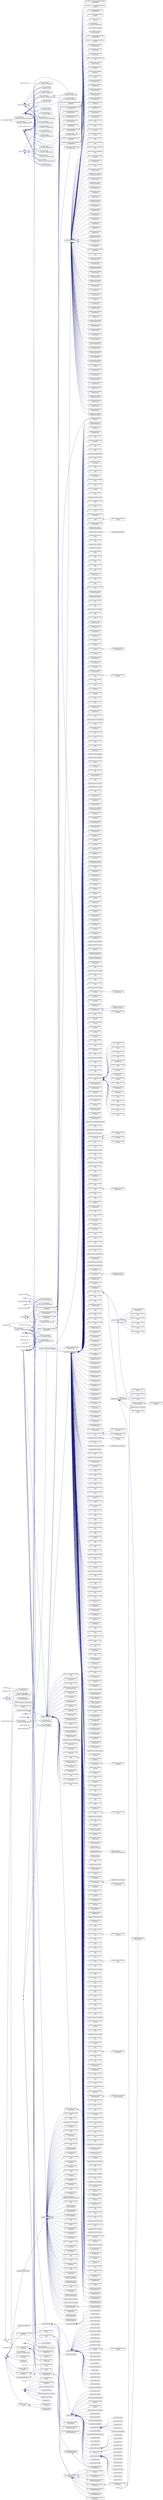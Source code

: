 digraph "Graphical Class Hierarchy"
{
 // LATEX_PDF_SIZE
  edge [fontname="Helvetica",fontsize="10",labelfontname="Helvetica",labelfontsize="10"];
  node [fontname="Helvetica",fontsize="10",shape=record];
  rankdir="LR";
  Node54 [label="typing._Final",height=0.2,width=0.4,color="grey75", fillcolor="white", style="filled",tooltip=" "];
  Node54 -> Node0 [dir="back",color="midnightblue",fontsize="10",style="solid",fontname="Helvetica"];
  Node0 [label="pip._vendor.typing\l_extensions._SpecialForm",height=0.2,width=0.4,color="black", fillcolor="white", style="filled",URL="$classpip_1_1__vendor_1_1typing__extensions_1_1__SpecialForm.html",tooltip=" "];
  Node56 [label="typing._FinalTypingBase",height=0.2,width=0.4,color="grey75", fillcolor="white", style="filled",tooltip=" "];
  Node56 -> Node57 [dir="back",color="midnightblue",fontsize="10",style="solid",fontname="Helvetica"];
  Node57 [label="pip._vendor.typing\l_extensions._ConcatenateAliasBase",height=0.2,width=0.4,color="black", fillcolor="white", style="filled",URL="$classpip_1_1__vendor_1_1typing__extensions_1_1__ConcatenateAliasBase.html",tooltip=" "];
  Node56 -> Node58 [dir="back",color="midnightblue",fontsize="10",style="solid",fontname="Helvetica"];
  Node58 [label="pip._vendor.typing\l_extensions._Final",height=0.2,width=0.4,color="black", fillcolor="white", style="filled",URL="$classpip_1_1__vendor_1_1typing__extensions_1_1__Final.html",tooltip=" "];
  Node56 -> Node59 [dir="back",color="midnightblue",fontsize="10",style="solid",fontname="Helvetica"];
  Node59 [label="pip._vendor.typing\l_extensions._Literal",height=0.2,width=0.4,color="black", fillcolor="white", style="filled",URL="$classpip_1_1__vendor_1_1typing__extensions_1_1__Literal.html",tooltip=" "];
  Node56 -> Node60 [dir="back",color="midnightblue",fontsize="10",style="solid",fontname="Helvetica"];
  Node60 [label="pip._vendor.typing\l_extensions._MaybeRequired",height=0.2,width=0.4,color="black", fillcolor="white", style="filled",URL="$classpip_1_1__vendor_1_1typing__extensions_1_1__MaybeRequired.html",tooltip=" "];
  Node60 -> Node61 [dir="back",color="midnightblue",fontsize="10",style="solid",fontname="Helvetica"];
  Node61 [label="pip._vendor.typing\l_extensions._NotRequired",height=0.2,width=0.4,color="black", fillcolor="white", style="filled",URL="$classpip_1_1__vendor_1_1typing__extensions_1_1__NotRequired.html",tooltip=" "];
  Node60 -> Node62 [dir="back",color="midnightblue",fontsize="10",style="solid",fontname="Helvetica"];
  Node62 [label="pip._vendor.typing\l_extensions._Required",height=0.2,width=0.4,color="black", fillcolor="white", style="filled",URL="$classpip_1_1__vendor_1_1typing__extensions_1_1__Required.html",tooltip=" "];
  Node56 -> Node63 [dir="back",color="midnightblue",fontsize="10",style="solid",fontname="Helvetica"];
  Node63 [label="pip._vendor.typing\l_extensions._NoReturn",height=0.2,width=0.4,color="black", fillcolor="white", style="filled",URL="$classpip_1_1__vendor_1_1typing__extensions_1_1__NoReturn.html",tooltip=" "];
  Node56 -> Node64 [dir="back",color="midnightblue",fontsize="10",style="solid",fontname="Helvetica"];
  Node64 [label="pip._vendor.typing\l_extensions._Self",height=0.2,width=0.4,color="black", fillcolor="white", style="filled",URL="$classpip_1_1__vendor_1_1typing__extensions_1_1__Self.html",tooltip=" "];
  Node56 -> Node65 [dir="back",color="midnightblue",fontsize="10",style="solid",fontname="Helvetica"];
  Node65 [label="pip._vendor.typing\l_extensions._TypeAliasBase",height=0.2,width=0.4,color="black", fillcolor="white", style="filled",URL="$classpip_1_1__vendor_1_1typing__extensions_1_1__TypeAliasBase.html",tooltip=" "];
  Node56 -> Node66 [dir="back",color="midnightblue",fontsize="10",style="solid",fontname="Helvetica"];
  Node66 [label="pip._vendor.typing\l_extensions._TypeGuard",height=0.2,width=0.4,color="black", fillcolor="white", style="filled",URL="$classpip_1_1__vendor_1_1typing__extensions_1_1__TypeGuard.html",tooltip=" "];
  Node67 [label="typing._GenericAlias",height=0.2,width=0.4,color="grey75", fillcolor="white", style="filled",tooltip=" "];
  Node67 -> Node68 [dir="back",color="midnightblue",fontsize="10",style="solid",fontname="Helvetica"];
  Node68 [label="pip._vendor.typing\l_extensions._AnnotatedAlias",height=0.2,width=0.4,color="black", fillcolor="white", style="filled",URL="$classpip_1_1__vendor_1_1typing__extensions_1_1__AnnotatedAlias.html",tooltip=" "];
  Node102 [label="_root",height=0.2,width=0.4,color="grey75", fillcolor="white", style="filled",tooltip=" "];
  Node102 -> Node68 [dir="back",color="midnightblue",fontsize="10",style="solid",fontname="Helvetica"];
  Node102 -> Node57 [dir="back",color="midnightblue",fontsize="10",style="solid",fontname="Helvetica"];
  Node102 -> Node103 [dir="back",color="midnightblue",fontsize="10",style="solid",fontname="Helvetica"];
  Node103 [label="pip._vendor.typing\l_extensions._ConcatenateForm",height=0.2,width=0.4,color="black", fillcolor="white", style="filled",URL="$classpip_1_1__vendor_1_1typing__extensions_1_1__ConcatenateForm.html",tooltip=" "];
  Node102 -> Node104 [dir="back",color="midnightblue",fontsize="10",style="solid",fontname="Helvetica"];
  Node104 [label="pip._vendor.typing\l_extensions._ExtensionsSpecialForm",height=0.2,width=0.4,color="black", fillcolor="white", style="filled",URL="$classpip_1_1__vendor_1_1typing__extensions_1_1__ExtensionsSpecialForm.html",tooltip=" "];
  Node102 -> Node58 [dir="back",color="midnightblue",fontsize="10",style="solid",fontname="Helvetica"];
  Node102 -> Node105 [dir="back",color="midnightblue",fontsize="10",style="solid",fontname="Helvetica"];
  Node105 [label="pip._vendor.typing\l_extensions._FinalForm",height=0.2,width=0.4,color="black", fillcolor="white", style="filled",URL="$classpip_1_1__vendor_1_1typing__extensions_1_1__FinalForm.html",tooltip=" "];
  Node102 -> Node59 [dir="back",color="midnightblue",fontsize="10",style="solid",fontname="Helvetica"];
  Node102 -> Node106 [dir="back",color="midnightblue",fontsize="10",style="solid",fontname="Helvetica"];
  Node106 [label="pip._vendor.typing\l_extensions._LiteralForm",height=0.2,width=0.4,color="black", fillcolor="white", style="filled",URL="$classpip_1_1__vendor_1_1typing__extensions_1_1__LiteralForm.html",tooltip=" "];
  Node102 -> Node60 [dir="back",color="midnightblue",fontsize="10",style="solid",fontname="Helvetica"];
  Node102 -> Node63 [dir="back",color="midnightblue",fontsize="10",style="solid",fontname="Helvetica"];
  Node102 -> Node61 [dir="back",color="midnightblue",fontsize="10",style="solid",fontname="Helvetica"];
  Node102 -> Node62 [dir="back",color="midnightblue",fontsize="10",style="solid",fontname="Helvetica"];
  Node102 -> Node107 [dir="back",color="midnightblue",fontsize="10",style="solid",fontname="Helvetica"];
  Node107 [label="pip._vendor.typing\l_extensions._RequiredForm",height=0.2,width=0.4,color="black", fillcolor="white", style="filled",URL="$classpip_1_1__vendor_1_1typing__extensions_1_1__RequiredForm.html",tooltip=" "];
  Node102 -> Node64 [dir="back",color="midnightblue",fontsize="10",style="solid",fontname="Helvetica"];
  Node102 -> Node0 [dir="back",color="midnightblue",fontsize="10",style="solid",fontname="Helvetica"];
  Node102 -> Node65 [dir="back",color="midnightblue",fontsize="10",style="solid",fontname="Helvetica"];
  Node102 -> Node108 [dir="back",color="midnightblue",fontsize="10",style="solid",fontname="Helvetica"];
  Node108 [label="pip._vendor.typing\l_extensions._TypeAliasForm",height=0.2,width=0.4,color="black", fillcolor="white", style="filled",URL="$classpip_1_1__vendor_1_1typing__extensions_1_1__TypeAliasForm.html",tooltip=" "];
  Node102 -> Node66 [dir="back",color="midnightblue",fontsize="10",style="solid",fontname="Helvetica"];
  Node102 -> Node109 [dir="back",color="midnightblue",fontsize="10",style="solid",fontname="Helvetica"];
  Node109 [label="pip._vendor.typing\l_extensions._TypeGuardForm",height=0.2,width=0.4,color="black", fillcolor="white", style="filled",URL="$classpip_1_1__vendor_1_1typing__extensions_1_1__TypeGuardForm.html",tooltip=" "];
  Node110 [label="typing._SpecialForm",height=0.2,width=0.4,color="grey75", fillcolor="white", style="filled",tooltip=" "];
  Node110 -> Node103 [dir="back",color="midnightblue",fontsize="10",style="solid",fontname="Helvetica"];
  Node110 -> Node104 [dir="back",color="midnightblue",fontsize="10",style="solid",fontname="Helvetica"];
  Node110 -> Node105 [dir="back",color="midnightblue",fontsize="10",style="solid",fontname="Helvetica"];
  Node110 -> Node106 [dir="back",color="midnightblue",fontsize="10",style="solid",fontname="Helvetica"];
  Node110 -> Node107 [dir="back",color="midnightblue",fontsize="10",style="solid",fontname="Helvetica"];
  Node110 -> Node108 [dir="back",color="midnightblue",fontsize="10",style="solid",fontname="Helvetica"];
  Node110 -> Node109 [dir="back",color="midnightblue",fontsize="10",style="solid",fontname="Helvetica"];
  Node192 [label="abc.ABCMeta",height=0.2,width=0.4,color="grey75", fillcolor="white", style="filled",tooltip=" "];
  Node192 -> Node193 [dir="back",color="midnightblue",fontsize="10",style="solid",fontname="Helvetica"];
  Node193 [label="pip._internal.distributions.base.\lAbstractDistribution",height=0.2,width=0.4,color="black", fillcolor="white", style="filled",URL="$classpip_1_1__internal_1_1distributions_1_1base_1_1AbstractDistribution.html",tooltip=" "];
  Node193 -> Node194 [dir="back",color="midnightblue",fontsize="10",style="solid",fontname="Helvetica"];
  Node194 [label="pip._internal.distributions.installed.\lInstalledDistribution",height=0.2,width=0.4,color="black", fillcolor="white", style="filled",URL="$classpip_1_1__internal_1_1distributions_1_1installed_1_1InstalledDistribution.html",tooltip=" "];
  Node193 -> Node195 [dir="back",color="midnightblue",fontsize="10",style="solid",fontname="Helvetica"];
  Node195 [label="pip._internal.distributions.sdist.\lSourceDistribution",height=0.2,width=0.4,color="black", fillcolor="white", style="filled",URL="$classpip_1_1__internal_1_1distributions_1_1sdist_1_1SourceDistribution.html",tooltip=" "];
  Node193 -> Node196 [dir="back",color="midnightblue",fontsize="10",style="solid",fontname="Helvetica"];
  Node196 [label="pip._internal.distributions.wheel.\lWheelDistribution",height=0.2,width=0.4,color="black", fillcolor="white", style="filled",URL="$classpip_1_1__internal_1_1distributions_1_1wheel_1_1WheelDistribution.html",tooltip=" "];
  Node192 -> Node197 [dir="back",color="midnightblue",fontsize="10",style="solid",fontname="Helvetica"];
  Node197 [label="pip._vendor.packaging.specifiers.\lBaseSpecifier",height=0.2,width=0.4,color="black", fillcolor="white", style="filled",URL="$classpip_1_1__vendor_1_1packaging_1_1specifiers_1_1BaseSpecifier.html",tooltip=" "];
  Node197 -> Node198 [dir="back",color="midnightblue",fontsize="10",style="solid",fontname="Helvetica"];
  Node198 [label="pip._vendor.packaging.specifiers.\lSpecifierSet",height=0.2,width=0.4,color="black", fillcolor="white", style="filled",URL="$classpip_1_1__vendor_1_1packaging_1_1specifiers_1_1SpecifierSet.html",tooltip=" "];
  Node197 -> Node199 [dir="back",color="midnightblue",fontsize="10",style="solid",fontname="Helvetica"];
  Node199 [label="pip._vendor.packaging.specifiers.\l_IndividualSpecifier",height=0.2,width=0.4,color="black", fillcolor="white", style="filled",URL="$classpip_1_1__vendor_1_1packaging_1_1specifiers_1_1__IndividualSpecifier.html",tooltip=" "];
  Node199 -> Node200 [dir="back",color="midnightblue",fontsize="10",style="solid",fontname="Helvetica"];
  Node200 [label="pip._vendor.packaging.specifiers.\lLegacySpecifier",height=0.2,width=0.4,color="black", fillcolor="white", style="filled",URL="$classpip_1_1__vendor_1_1packaging_1_1specifiers_1_1LegacySpecifier.html",tooltip=" "];
  Node199 -> Node201 [dir="back",color="midnightblue",fontsize="10",style="solid",fontname="Helvetica"];
  Node201 [label="pip._vendor.packaging.specifiers.\lSpecifier",height=0.2,width=0.4,color="black", fillcolor="white", style="filled",URL="$classpip_1_1__vendor_1_1packaging_1_1specifiers_1_1Specifier.html",tooltip=" "];
  Node192 -> Node202 [dir="back",color="midnightblue",fontsize="10",style="solid",fontname="Helvetica"];
  Node202 [label="pip._vendor.typing\l_extensions._ProtocolMeta",height=0.2,width=0.4,color="black", fillcolor="white", style="filled",URL="$classpip_1_1__vendor_1_1typing__extensions_1_1__ProtocolMeta.html",tooltip=" "];
  Node202 -> Node203 [dir="back",color="midnightblue",fontsize="10",style="solid",fontname="Helvetica"];
  Node203 [label="pip._vendor.typing\l_extensions.Protocol",height=0.2,width=0.4,color="black", fillcolor="white", style="filled",URL="$classpip_1_1__vendor_1_1typing__extensions_1_1Protocol.html",tooltip=" "];
  Node203 -> Node204 [dir="back",color="midnightblue",fontsize="10",style="solid",fontname="Helvetica"];
  Node204 [label="pip._vendor.rich._ratio.Edge",height=0.2,width=0.4,color="black", fillcolor="white", style="filled",URL="$classpip_1_1__vendor_1_1rich_1_1__ratio_1_1Edge.html",tooltip=" "];
  Node203 -> Node205 [dir="back",color="midnightblue",fontsize="10",style="solid",fontname="Helvetica"];
  Node205 [label="pip._vendor.rich.console.\lConsoleRenderable",height=0.2,width=0.4,color="black", fillcolor="white", style="filled",URL="$classpip_1_1__vendor_1_1rich_1_1console_1_1ConsoleRenderable.html",tooltip=" "];
  Node203 -> Node206 [dir="back",color="midnightblue",fontsize="10",style="solid",fontname="Helvetica"];
  Node206 [label="pip._vendor.rich.console.\lRichCast",height=0.2,width=0.4,color="black", fillcolor="white", style="filled",URL="$classpip_1_1__vendor_1_1rich_1_1console_1_1RichCast.html",tooltip=" "];
  Node203 -> Node207 [dir="back",color="midnightblue",fontsize="10",style="solid",fontname="Helvetica"];
  Node207 [label="pip._vendor.typing\l_extensions.SupportsIndex",height=0.2,width=0.4,color="black", fillcolor="white", style="filled",URL="$classpip_1_1__vendor_1_1typing__extensions_1_1SupportsIndex.html",tooltip=" "];
  Node192 -> Node208 [dir="back",color="midnightblue",fontsize="10",style="solid",fontname="Helvetica"];
  Node208 [label="pkg_resources._vendor.packaging.specifiers.\lBaseSpecifier",height=0.2,width=0.4,color="black", fillcolor="white", style="filled",URL="$classpkg__resources_1_1__vendor_1_1packaging_1_1specifiers_1_1BaseSpecifier.html",tooltip=" "];
  Node208 -> Node209 [dir="back",color="midnightblue",fontsize="10",style="solid",fontname="Helvetica"];
  Node209 [label="pkg_resources._vendor.packaging.specifiers.\lSpecifierSet",height=0.2,width=0.4,color="black", fillcolor="white", style="filled",URL="$classpkg__resources_1_1__vendor_1_1packaging_1_1specifiers_1_1SpecifierSet.html",tooltip=" "];
  Node208 -> Node210 [dir="back",color="midnightblue",fontsize="10",style="solid",fontname="Helvetica"];
  Node210 [label="pkg_resources._vendor.packaging.specifiers.\l_IndividualSpecifier",height=0.2,width=0.4,color="black", fillcolor="white", style="filled",URL="$classpkg__resources_1_1__vendor_1_1packaging_1_1specifiers_1_1__IndividualSpecifier.html",tooltip=" "];
  Node210 -> Node211 [dir="back",color="midnightblue",fontsize="10",style="solid",fontname="Helvetica"];
  Node211 [label="pkg_resources._vendor.packaging.specifiers.\lLegacySpecifier",height=0.2,width=0.4,color="black", fillcolor="white", style="filled",URL="$classpkg__resources_1_1__vendor_1_1packaging_1_1specifiers_1_1LegacySpecifier.html",tooltip=" "];
  Node210 -> Node212 [dir="back",color="midnightblue",fontsize="10",style="solid",fontname="Helvetica"];
  Node212 [label="pkg_resources._vendor.packaging.specifiers.\lSpecifier",height=0.2,width=0.4,color="black", fillcolor="white", style="filled",URL="$classpkg__resources_1_1__vendor_1_1packaging_1_1specifiers_1_1Specifier.html",tooltip=" "];
  Node192 -> Node213 [dir="back",color="midnightblue",fontsize="10",style="solid",fontname="Helvetica"];
  Node213 [label="setuptools._vendor.packaging.specifiers.\lBaseSpecifier",height=0.2,width=0.4,color="black", fillcolor="white", style="filled",URL="$classsetuptools_1_1__vendor_1_1packaging_1_1specifiers_1_1BaseSpecifier.html",tooltip=" "];
  Node213 -> Node214 [dir="back",color="midnightblue",fontsize="10",style="solid",fontname="Helvetica"];
  Node214 [label="setuptools._vendor.packaging.specifiers.\lSpecifierSet",height=0.2,width=0.4,color="black", fillcolor="white", style="filled",URL="$classsetuptools_1_1__vendor_1_1packaging_1_1specifiers_1_1SpecifierSet.html",tooltip=" "];
  Node213 -> Node215 [dir="back",color="midnightblue",fontsize="10",style="solid",fontname="Helvetica"];
  Node215 [label="setuptools._vendor.packaging.specifiers.\l_IndividualSpecifier",height=0.2,width=0.4,color="black", fillcolor="white", style="filled",URL="$classsetuptools_1_1__vendor_1_1packaging_1_1specifiers_1_1__IndividualSpecifier.html",tooltip=" "];
  Node215 -> Node216 [dir="back",color="midnightblue",fontsize="10",style="solid",fontname="Helvetica"];
  Node216 [label="setuptools._vendor.packaging.specifiers.\lLegacySpecifier",height=0.2,width=0.4,color="black", fillcolor="white", style="filled",URL="$classsetuptools_1_1__vendor_1_1packaging_1_1specifiers_1_1LegacySpecifier.html",tooltip=" "];
  Node215 -> Node217 [dir="back",color="midnightblue",fontsize="10",style="solid",fontname="Helvetica"];
  Node217 [label="setuptools._vendor.packaging.specifiers.\lSpecifier",height=0.2,width=0.4,color="black", fillcolor="white", style="filled",URL="$classsetuptools_1_1__vendor_1_1packaging_1_1specifiers_1_1Specifier.html",tooltip=" "];
  Node239 [label="collections.abc.AsyncGenerator",height=0.2,width=0.4,color="grey75", fillcolor="white", style="filled",tooltip=" "];
  Node239 -> Node240 [dir="back",color="midnightblue",fontsize="10",style="solid",fontname="Helvetica"];
  Node240 [label="pip._vendor.typing\l_extensions.AsyncGenerator",height=0.2,width=0.4,color="black", fillcolor="white", style="filled",URL="$classpip_1_1__vendor_1_1typing__extensions_1_1AsyncGenerator.html",tooltip=" "];
  Node245 [label="AsyncIterator",height=0.2,width=0.4,color="grey75", fillcolor="white", style="filled",tooltip=" "];
  Node245 -> Node240 [dir="back",color="midnightblue",fontsize="10",style="solid",fontname="Helvetica"];
  Node329 [label="bool",height=0.2,width=0.4,color="grey75", fillcolor="white", style="filled",tooltip=" "];
  Node329 -> Node330 [dir="back",color="midnightblue",fontsize="10",style="solid",fontname="Helvetica"];
  Node330 [label="pip._vendor.rich.prompt.\lConfirm",height=0.2,width=0.4,color="black", fillcolor="white", style="filled",URL="$classpip_1_1__vendor_1_1rich_1_1prompt_1_1Confirm.html",tooltip=" "];
  Node360 [label="CacheKey",height=0.2,width=0.4,color="grey75", fillcolor="white", style="filled",tooltip=" "];
  Node360 -> Node361 [dir="back",color="midnightblue",fontsize="10",style="solid",fontname="Helvetica"];
  Node361 [label="pip._vendor.rich._lru\l_cache.LRUCache",height=0.2,width=0.4,color="black", fillcolor="white", style="filled",URL="$classpip_1_1__vendor_1_1rich_1_1__lru__cache_1_1LRUCache.html",tooltip=" "];
  Node362 [label="CacheValue",height=0.2,width=0.4,color="grey75", fillcolor="white", style="filled",tooltip=" "];
  Node362 -> Node361 [dir="back",color="midnightblue",fontsize="10",style="solid",fontname="Helvetica"];
  Node378 [label="collections.ChainMap",height=0.2,width=0.4,color="grey75", fillcolor="white", style="filled",tooltip=" "];
  Node378 -> Node379 [dir="back",color="midnightblue",fontsize="10",style="solid",fontname="Helvetica"];
  Node379 [label="pip._vendor.typing\l_extensions.ChainMap",height=0.2,width=0.4,color="black", fillcolor="white", style="filled",URL="$classpip_1_1__vendor_1_1typing__extensions_1_1ChainMap.html",tooltip=" "];
  Node449 [label="collections.Counter",height=0.2,width=0.4,color="grey75", fillcolor="white", style="filled",tooltip=" "];
  Node449 -> Node450 [dir="back",color="midnightblue",fontsize="10",style="solid",fontname="Helvetica"];
  Node450 [label="pip._vendor.typing\l_extensions.Counter",height=0.2,width=0.4,color="black", fillcolor="white", style="filled",URL="$classpip_1_1__vendor_1_1typing__extensions_1_1Counter.html",tooltip=" "];
  Node474 [label="collections.deque",height=0.2,width=0.4,color="grey75", fillcolor="white", style="filled",tooltip=" "];
  Node474 -> Node475 [dir="back",color="midnightblue",fontsize="10",style="solid",fontname="Helvetica"];
  Node475 [label="pip._vendor.typing\l_extensions.Deque",height=0.2,width=0.4,color="black", fillcolor="white", style="filled",URL="$classpip_1_1__vendor_1_1typing__extensions_1_1Deque.html",tooltip=" "];
  Node491 [label="typing.Dict",height=0.2,width=0.4,color="grey75", fillcolor="white", style="filled",tooltip=" "];
  Node491 -> Node450 [dir="back",color="midnightblue",fontsize="10",style="solid",fontname="Helvetica"];
  Node835 [label="extra",height=0.2,width=0.4,color="grey75", fillcolor="white", style="filled",tooltip=" "];
  Node835 -> Node240 [dir="back",color="midnightblue",fontsize="10",style="solid",fontname="Helvetica"];
  Node835 -> Node379 [dir="back",color="midnightblue",fontsize="10",style="solid",fontname="Helvetica"];
  Node835 -> Node450 [dir="back",color="midnightblue",fontsize="10",style="solid",fontname="Helvetica"];
  Node835 -> Node475 [dir="back",color="midnightblue",fontsize="10",style="solid",fontname="Helvetica"];
  Node835 -> Node836 [dir="back",color="midnightblue",fontsize="10",style="solid",fontname="Helvetica"];
  Node836 [label="pip._vendor.typing\l_extensions.OrderedDict",height=0.2,width=0.4,color="black", fillcolor="white", style="filled",URL="$classpip_1_1__vendor_1_1typing__extensions_1_1OrderedDict.html",tooltip=" "];
  Node936 [label="typing.Generic",height=0.2,width=0.4,color="grey75", fillcolor="white", style="filled",tooltip=" "];
  Node936 -> Node937 [dir="back",color="midnightblue",fontsize="10",style="solid",fontname="Helvetica"];
  Node937 [label="pip._vendor.typing\l_extensions.AsyncContextManager",height=0.2,width=0.4,color="black", fillcolor="white", style="filled",URL="$classpip_1_1__vendor_1_1typing__extensions_1_1AsyncContextManager.html",tooltip=" "];
  Node936 -> Node240 [dir="back",color="midnightblue",fontsize="10",style="solid",fontname="Helvetica"];
  Node938 [label="typing.GenericMeta",height=0.2,width=0.4,color="grey75", fillcolor="white", style="filled",tooltip=" "];
  Node938 -> Node939 [dir="back",color="midnightblue",fontsize="10",style="solid",fontname="Helvetica"];
  Node939 [label="pip._vendor.typing\l_extensions.AnnotatedMeta",height=0.2,width=0.4,color="black", fillcolor="white", style="filled",URL="$classpip_1_1__vendor_1_1typing__extensions_1_1AnnotatedMeta.html",tooltip=" "];
  Node939 -> Node940 [dir="back",color="midnightblue",fontsize="10",style="solid",fontname="Helvetica"];
  Node940 [label="pip._vendor.typing\l_extensions.Annotated",height=0.2,width=0.4,color="black", fillcolor="white", style="filled",URL="$classpip_1_1__vendor_1_1typing__extensions_1_1Annotated.html",tooltip=" "];
  Node1007 [label="int",height=0.2,width=0.4,color="grey75", fillcolor="white", style="filled",tooltip=" "];
  Node1007 -> Node1008 [dir="back",color="midnightblue",fontsize="10",style="solid",fontname="Helvetica"];
  Node1008 [label="pip._vendor.rich.prompt.\lFloatPrompt",height=0.2,width=0.4,color="black", fillcolor="white", style="filled",URL="$classpip_1_1__vendor_1_1rich_1_1prompt_1_1FloatPrompt.html",tooltip=" "];
  Node1007 -> Node1009 [dir="back",color="midnightblue",fontsize="10",style="solid",fontname="Helvetica"];
  Node1009 [label="pip._vendor.rich.prompt.\lIntPrompt",height=0.2,width=0.4,color="black", fillcolor="white", style="filled",URL="$classpip_1_1__vendor_1_1rich_1_1prompt_1_1IntPrompt.html",tooltip=" "];
  Node1007 -> Node450 [dir="back",color="midnightblue",fontsize="10",style="solid",fontname="Helvetica"];
  Node1093 [label="KT",height=0.2,width=0.4,color="grey75", fillcolor="white", style="filled",tooltip=" "];
  Node1093 -> Node379 [dir="back",color="midnightblue",fontsize="10",style="solid",fontname="Helvetica"];
  Node1093 -> Node836 [dir="back",color="midnightblue",fontsize="10",style="solid",fontname="Helvetica"];
  Node1177 [label="metaclass",height=0.2,width=0.4,color="grey75", fillcolor="white", style="filled",tooltip=" "];
  Node1177 -> Node1178 [dir="back",color="midnightblue",fontsize="10",style="solid",fontname="Helvetica"];
  Node1178 [label="jinja2.nodes.Node",height=0.2,width=0.4,color="black", fillcolor="white", style="filled",URL="$classjinja2_1_1nodes_1_1Node.html",tooltip=" "];
  Node1178 -> Node1179 [dir="back",color="midnightblue",fontsize="10",style="solid",fontname="Helvetica"];
  Node1179 [label="jinja2.nodes.Expr",height=0.2,width=0.4,color="black", fillcolor="white", style="filled",URL="$classjinja2_1_1nodes_1_1Expr.html",tooltip=" "];
  Node1179 -> Node1180 [dir="back",color="midnightblue",fontsize="10",style="solid",fontname="Helvetica"];
  Node1180 [label="jinja2.nodes.BinExpr",height=0.2,width=0.4,color="black", fillcolor="white", style="filled",URL="$classjinja2_1_1nodes_1_1BinExpr.html",tooltip=" "];
  Node1180 -> Node1181 [dir="back",color="midnightblue",fontsize="10",style="solid",fontname="Helvetica"];
  Node1181 [label="jinja2.nodes.Add",height=0.2,width=0.4,color="black", fillcolor="white", style="filled",URL="$classjinja2_1_1nodes_1_1Add.html",tooltip=" "];
  Node1180 -> Node1182 [dir="back",color="midnightblue",fontsize="10",style="solid",fontname="Helvetica"];
  Node1182 [label="jinja2.nodes.And",height=0.2,width=0.4,color="black", fillcolor="white", style="filled",URL="$classjinja2_1_1nodes_1_1And.html",tooltip=" "];
  Node1180 -> Node1183 [dir="back",color="midnightblue",fontsize="10",style="solid",fontname="Helvetica"];
  Node1183 [label="jinja2.nodes.Div",height=0.2,width=0.4,color="black", fillcolor="white", style="filled",URL="$classjinja2_1_1nodes_1_1Div.html",tooltip=" "];
  Node1180 -> Node1184 [dir="back",color="midnightblue",fontsize="10",style="solid",fontname="Helvetica"];
  Node1184 [label="jinja2.nodes.FloorDiv",height=0.2,width=0.4,color="black", fillcolor="white", style="filled",URL="$classjinja2_1_1nodes_1_1FloorDiv.html",tooltip=" "];
  Node1180 -> Node1185 [dir="back",color="midnightblue",fontsize="10",style="solid",fontname="Helvetica"];
  Node1185 [label="jinja2.nodes.Mod",height=0.2,width=0.4,color="black", fillcolor="white", style="filled",URL="$classjinja2_1_1nodes_1_1Mod.html",tooltip=" "];
  Node1180 -> Node1186 [dir="back",color="midnightblue",fontsize="10",style="solid",fontname="Helvetica"];
  Node1186 [label="jinja2.nodes.Mul",height=0.2,width=0.4,color="black", fillcolor="white", style="filled",URL="$classjinja2_1_1nodes_1_1Mul.html",tooltip=" "];
  Node1180 -> Node1187 [dir="back",color="midnightblue",fontsize="10",style="solid",fontname="Helvetica"];
  Node1187 [label="jinja2.nodes.Or",height=0.2,width=0.4,color="black", fillcolor="white", style="filled",URL="$classjinja2_1_1nodes_1_1Or.html",tooltip=" "];
  Node1180 -> Node1188 [dir="back",color="midnightblue",fontsize="10",style="solid",fontname="Helvetica"];
  Node1188 [label="jinja2.nodes.Pow",height=0.2,width=0.4,color="black", fillcolor="white", style="filled",URL="$classjinja2_1_1nodes_1_1Pow.html",tooltip=" "];
  Node1180 -> Node1189 [dir="back",color="midnightblue",fontsize="10",style="solid",fontname="Helvetica"];
  Node1189 [label="jinja2.nodes.Sub",height=0.2,width=0.4,color="black", fillcolor="white", style="filled",URL="$classjinja2_1_1nodes_1_1Sub.html",tooltip=" "];
  Node1179 -> Node1190 [dir="back",color="midnightblue",fontsize="10",style="solid",fontname="Helvetica"];
  Node1190 [label="jinja2.nodes.Call",height=0.2,width=0.4,color="black", fillcolor="white", style="filled",URL="$classjinja2_1_1nodes_1_1Call.html",tooltip=" "];
  Node1179 -> Node1191 [dir="back",color="midnightblue",fontsize="10",style="solid",fontname="Helvetica"];
  Node1191 [label="jinja2.nodes.Compare",height=0.2,width=0.4,color="black", fillcolor="white", style="filled",URL="$classjinja2_1_1nodes_1_1Compare.html",tooltip=" "];
  Node1179 -> Node1192 [dir="back",color="midnightblue",fontsize="10",style="solid",fontname="Helvetica"];
  Node1192 [label="jinja2.nodes.Concat",height=0.2,width=0.4,color="black", fillcolor="white", style="filled",URL="$classjinja2_1_1nodes_1_1Concat.html",tooltip=" "];
  Node1179 -> Node1193 [dir="back",color="midnightblue",fontsize="10",style="solid",fontname="Helvetica"];
  Node1193 [label="jinja2.nodes.CondExpr",height=0.2,width=0.4,color="black", fillcolor="white", style="filled",URL="$classjinja2_1_1nodes_1_1CondExpr.html",tooltip=" "];
  Node1179 -> Node1194 [dir="back",color="midnightblue",fontsize="10",style="solid",fontname="Helvetica"];
  Node1194 [label="jinja2.nodes.ContextReference",height=0.2,width=0.4,color="black", fillcolor="white", style="filled",URL="$classjinja2_1_1nodes_1_1ContextReference.html",tooltip=" "];
  Node1179 -> Node1195 [dir="back",color="midnightblue",fontsize="10",style="solid",fontname="Helvetica"];
  Node1195 [label="jinja2.nodes.DerivedContext\lReference",height=0.2,width=0.4,color="black", fillcolor="white", style="filled",URL="$classjinja2_1_1nodes_1_1DerivedContextReference.html",tooltip=" "];
  Node1179 -> Node1196 [dir="back",color="midnightblue",fontsize="10",style="solid",fontname="Helvetica"];
  Node1196 [label="jinja2.nodes.Environment\lAttribute",height=0.2,width=0.4,color="black", fillcolor="white", style="filled",URL="$classjinja2_1_1nodes_1_1EnvironmentAttribute.html",tooltip=" "];
  Node1179 -> Node1197 [dir="back",color="midnightblue",fontsize="10",style="solid",fontname="Helvetica"];
  Node1197 [label="jinja2.nodes.ExtensionAttribute",height=0.2,width=0.4,color="black", fillcolor="white", style="filled",URL="$classjinja2_1_1nodes_1_1ExtensionAttribute.html",tooltip=" "];
  Node1179 -> Node1198 [dir="back",color="midnightblue",fontsize="10",style="solid",fontname="Helvetica"];
  Node1198 [label="jinja2.nodes.Getattr",height=0.2,width=0.4,color="black", fillcolor="white", style="filled",URL="$classjinja2_1_1nodes_1_1Getattr.html",tooltip=" "];
  Node1179 -> Node1199 [dir="back",color="midnightblue",fontsize="10",style="solid",fontname="Helvetica"];
  Node1199 [label="jinja2.nodes.Getitem",height=0.2,width=0.4,color="black", fillcolor="white", style="filled",URL="$classjinja2_1_1nodes_1_1Getitem.html",tooltip=" "];
  Node1179 -> Node1200 [dir="back",color="midnightblue",fontsize="10",style="solid",fontname="Helvetica"];
  Node1200 [label="jinja2.nodes.ImportedName",height=0.2,width=0.4,color="black", fillcolor="white", style="filled",URL="$classjinja2_1_1nodes_1_1ImportedName.html",tooltip=" "];
  Node1179 -> Node1201 [dir="back",color="midnightblue",fontsize="10",style="solid",fontname="Helvetica"];
  Node1201 [label="jinja2.nodes.InternalName",height=0.2,width=0.4,color="black", fillcolor="white", style="filled",URL="$classjinja2_1_1nodes_1_1InternalName.html",tooltip=" "];
  Node1179 -> Node1202 [dir="back",color="midnightblue",fontsize="10",style="solid",fontname="Helvetica"];
  Node1202 [label="jinja2.nodes.Literal",height=0.2,width=0.4,color="black", fillcolor="white", style="filled",URL="$classjinja2_1_1nodes_1_1Literal.html",tooltip=" "];
  Node1202 -> Node1203 [dir="back",color="midnightblue",fontsize="10",style="solid",fontname="Helvetica"];
  Node1203 [label="jinja2.nodes.Const",height=0.2,width=0.4,color="black", fillcolor="white", style="filled",URL="$classjinja2_1_1nodes_1_1Const.html",tooltip=" "];
  Node1202 -> Node1204 [dir="back",color="midnightblue",fontsize="10",style="solid",fontname="Helvetica"];
  Node1204 [label="jinja2.nodes.Dict",height=0.2,width=0.4,color="black", fillcolor="white", style="filled",URL="$classjinja2_1_1nodes_1_1Dict.html",tooltip=" "];
  Node1202 -> Node1205 [dir="back",color="midnightblue",fontsize="10",style="solid",fontname="Helvetica"];
  Node1205 [label="jinja2.nodes.List",height=0.2,width=0.4,color="black", fillcolor="white", style="filled",URL="$classjinja2_1_1nodes_1_1List.html",tooltip=" "];
  Node1202 -> Node1206 [dir="back",color="midnightblue",fontsize="10",style="solid",fontname="Helvetica"];
  Node1206 [label="jinja2.nodes.TemplateData",height=0.2,width=0.4,color="black", fillcolor="white", style="filled",URL="$classjinja2_1_1nodes_1_1TemplateData.html",tooltip=" "];
  Node1202 -> Node1207 [dir="back",color="midnightblue",fontsize="10",style="solid",fontname="Helvetica"];
  Node1207 [label="jinja2.nodes.Tuple",height=0.2,width=0.4,color="black", fillcolor="white", style="filled",URL="$classjinja2_1_1nodes_1_1Tuple.html",tooltip=" "];
  Node1179 -> Node1208 [dir="back",color="midnightblue",fontsize="10",style="solid",fontname="Helvetica"];
  Node1208 [label="jinja2.nodes.MarkSafe",height=0.2,width=0.4,color="black", fillcolor="white", style="filled",URL="$classjinja2_1_1nodes_1_1MarkSafe.html",tooltip=" "];
  Node1179 -> Node1209 [dir="back",color="midnightblue",fontsize="10",style="solid",fontname="Helvetica"];
  Node1209 [label="jinja2.nodes.MarkSafeIfAutoescape",height=0.2,width=0.4,color="black", fillcolor="white", style="filled",URL="$classjinja2_1_1nodes_1_1MarkSafeIfAutoescape.html",tooltip=" "];
  Node1179 -> Node1210 [dir="back",color="midnightblue",fontsize="10",style="solid",fontname="Helvetica"];
  Node1210 [label="jinja2.nodes.NSRef",height=0.2,width=0.4,color="black", fillcolor="white", style="filled",URL="$classjinja2_1_1nodes_1_1NSRef.html",tooltip=" "];
  Node1179 -> Node1211 [dir="back",color="midnightblue",fontsize="10",style="solid",fontname="Helvetica"];
  Node1211 [label="jinja2.nodes.Name",height=0.2,width=0.4,color="black", fillcolor="white", style="filled",URL="$classjinja2_1_1nodes_1_1Name.html",tooltip=" "];
  Node1179 -> Node1212 [dir="back",color="midnightblue",fontsize="10",style="solid",fontname="Helvetica"];
  Node1212 [label="jinja2.nodes.Slice",height=0.2,width=0.4,color="black", fillcolor="white", style="filled",URL="$classjinja2_1_1nodes_1_1Slice.html",tooltip=" "];
  Node1179 -> Node1213 [dir="back",color="midnightblue",fontsize="10",style="solid",fontname="Helvetica"];
  Node1213 [label="jinja2.nodes.UnaryExpr",height=0.2,width=0.4,color="black", fillcolor="white", style="filled",URL="$classjinja2_1_1nodes_1_1UnaryExpr.html",tooltip=" "];
  Node1213 -> Node1214 [dir="back",color="midnightblue",fontsize="10",style="solid",fontname="Helvetica"];
  Node1214 [label="jinja2.nodes.Neg",height=0.2,width=0.4,color="black", fillcolor="white", style="filled",URL="$classjinja2_1_1nodes_1_1Neg.html",tooltip=" "];
  Node1213 -> Node1215 [dir="back",color="midnightblue",fontsize="10",style="solid",fontname="Helvetica"];
  Node1215 [label="jinja2.nodes.Not",height=0.2,width=0.4,color="black", fillcolor="white", style="filled",URL="$classjinja2_1_1nodes_1_1Not.html",tooltip=" "];
  Node1213 -> Node1216 [dir="back",color="midnightblue",fontsize="10",style="solid",fontname="Helvetica"];
  Node1216 [label="jinja2.nodes.Pos",height=0.2,width=0.4,color="black", fillcolor="white", style="filled",URL="$classjinja2_1_1nodes_1_1Pos.html",tooltip=" "];
  Node1179 -> Node1217 [dir="back",color="midnightblue",fontsize="10",style="solid",fontname="Helvetica"];
  Node1217 [label="jinja2.nodes._FilterTest\lCommon",height=0.2,width=0.4,color="black", fillcolor="white", style="filled",URL="$classjinja2_1_1nodes_1_1__FilterTestCommon.html",tooltip=" "];
  Node1217 -> Node1218 [dir="back",color="midnightblue",fontsize="10",style="solid",fontname="Helvetica"];
  Node1218 [label="jinja2.nodes.Filter",height=0.2,width=0.4,color="black", fillcolor="white", style="filled",URL="$classjinja2_1_1nodes_1_1Filter.html",tooltip=" "];
  Node1217 -> Node1219 [dir="back",color="midnightblue",fontsize="10",style="solid",fontname="Helvetica"];
  Node1219 [label="jinja2.nodes.Test",height=0.2,width=0.4,color="black", fillcolor="white", style="filled",URL="$classjinja2_1_1nodes_1_1Test.html",tooltip=" "];
  Node1178 -> Node1220 [dir="back",color="midnightblue",fontsize="10",style="solid",fontname="Helvetica"];
  Node1220 [label="jinja2.nodes.Helper",height=0.2,width=0.4,color="black", fillcolor="white", style="filled",URL="$classjinja2_1_1nodes_1_1Helper.html",tooltip=" "];
  Node1220 -> Node1221 [dir="back",color="midnightblue",fontsize="10",style="solid",fontname="Helvetica"];
  Node1221 [label="jinja2.nodes.Keyword",height=0.2,width=0.4,color="black", fillcolor="white", style="filled",URL="$classjinja2_1_1nodes_1_1Keyword.html",tooltip=" "];
  Node1220 -> Node1222 [dir="back",color="midnightblue",fontsize="10",style="solid",fontname="Helvetica"];
  Node1222 [label="jinja2.nodes.Operand",height=0.2,width=0.4,color="black", fillcolor="white", style="filled",URL="$classjinja2_1_1nodes_1_1Operand.html",tooltip=" "];
  Node1220 -> Node1223 [dir="back",color="midnightblue",fontsize="10",style="solid",fontname="Helvetica"];
  Node1223 [label="jinja2.nodes.Pair",height=0.2,width=0.4,color="black", fillcolor="white", style="filled",URL="$classjinja2_1_1nodes_1_1Pair.html",tooltip=" "];
  Node1178 -> Node1224 [dir="back",color="midnightblue",fontsize="10",style="solid",fontname="Helvetica"];
  Node1224 [label="jinja2.nodes.Stmt",height=0.2,width=0.4,color="black", fillcolor="white", style="filled",URL="$classjinja2_1_1nodes_1_1Stmt.html",tooltip=" "];
  Node1224 -> Node1225 [dir="back",color="midnightblue",fontsize="10",style="solid",fontname="Helvetica"];
  Node1225 [label="jinja2.nodes.Assign",height=0.2,width=0.4,color="black", fillcolor="white", style="filled",URL="$classjinja2_1_1nodes_1_1Assign.html",tooltip=" "];
  Node1224 -> Node1226 [dir="back",color="midnightblue",fontsize="10",style="solid",fontname="Helvetica"];
  Node1226 [label="jinja2.nodes.AssignBlock",height=0.2,width=0.4,color="black", fillcolor="white", style="filled",URL="$classjinja2_1_1nodes_1_1AssignBlock.html",tooltip=" "];
  Node1224 -> Node1227 [dir="back",color="midnightblue",fontsize="10",style="solid",fontname="Helvetica"];
  Node1227 [label="jinja2.nodes.Block",height=0.2,width=0.4,color="black", fillcolor="white", style="filled",URL="$classjinja2_1_1nodes_1_1Block.html",tooltip=" "];
  Node1224 -> Node1228 [dir="back",color="midnightblue",fontsize="10",style="solid",fontname="Helvetica"];
  Node1228 [label="jinja2.nodes.Break",height=0.2,width=0.4,color="black", fillcolor="white", style="filled",URL="$classjinja2_1_1nodes_1_1Break.html",tooltip=" "];
  Node1224 -> Node1229 [dir="back",color="midnightblue",fontsize="10",style="solid",fontname="Helvetica"];
  Node1229 [label="jinja2.nodes.CallBlock",height=0.2,width=0.4,color="black", fillcolor="white", style="filled",URL="$classjinja2_1_1nodes_1_1CallBlock.html",tooltip=" "];
  Node1224 -> Node1230 [dir="back",color="midnightblue",fontsize="10",style="solid",fontname="Helvetica"];
  Node1230 [label="jinja2.nodes.Continue",height=0.2,width=0.4,color="black", fillcolor="white", style="filled",URL="$classjinja2_1_1nodes_1_1Continue.html",tooltip=" "];
  Node1224 -> Node1231 [dir="back",color="midnightblue",fontsize="10",style="solid",fontname="Helvetica"];
  Node1231 [label="jinja2.nodes.EvalContext\lModifier",height=0.2,width=0.4,color="black", fillcolor="white", style="filled",URL="$classjinja2_1_1nodes_1_1EvalContextModifier.html",tooltip=" "];
  Node1231 -> Node1232 [dir="back",color="midnightblue",fontsize="10",style="solid",fontname="Helvetica"];
  Node1232 [label="jinja2.nodes.ScopedEvalContext\lModifier",height=0.2,width=0.4,color="black", fillcolor="white", style="filled",URL="$classjinja2_1_1nodes_1_1ScopedEvalContextModifier.html",tooltip=" "];
  Node1224 -> Node1233 [dir="back",color="midnightblue",fontsize="10",style="solid",fontname="Helvetica"];
  Node1233 [label="jinja2.nodes.ExprStmt",height=0.2,width=0.4,color="black", fillcolor="white", style="filled",URL="$classjinja2_1_1nodes_1_1ExprStmt.html",tooltip=" "];
  Node1224 -> Node1234 [dir="back",color="midnightblue",fontsize="10",style="solid",fontname="Helvetica"];
  Node1234 [label="jinja2.nodes.Extends",height=0.2,width=0.4,color="black", fillcolor="white", style="filled",URL="$classjinja2_1_1nodes_1_1Extends.html",tooltip=" "];
  Node1224 -> Node1235 [dir="back",color="midnightblue",fontsize="10",style="solid",fontname="Helvetica"];
  Node1235 [label="jinja2.nodes.FilterBlock",height=0.2,width=0.4,color="black", fillcolor="white", style="filled",URL="$classjinja2_1_1nodes_1_1FilterBlock.html",tooltip=" "];
  Node1224 -> Node1236 [dir="back",color="midnightblue",fontsize="10",style="solid",fontname="Helvetica"];
  Node1236 [label="jinja2.nodes.For",height=0.2,width=0.4,color="black", fillcolor="white", style="filled",URL="$classjinja2_1_1nodes_1_1For.html",tooltip=" "];
  Node1224 -> Node1237 [dir="back",color="midnightblue",fontsize="10",style="solid",fontname="Helvetica"];
  Node1237 [label="jinja2.nodes.FromImport",height=0.2,width=0.4,color="black", fillcolor="white", style="filled",URL="$classjinja2_1_1nodes_1_1FromImport.html",tooltip=" "];
  Node1224 -> Node1238 [dir="back",color="midnightblue",fontsize="10",style="solid",fontname="Helvetica"];
  Node1238 [label="jinja2.nodes.If",height=0.2,width=0.4,color="black", fillcolor="white", style="filled",URL="$classjinja2_1_1nodes_1_1If.html",tooltip=" "];
  Node1224 -> Node1239 [dir="back",color="midnightblue",fontsize="10",style="solid",fontname="Helvetica"];
  Node1239 [label="jinja2.nodes.Import",height=0.2,width=0.4,color="black", fillcolor="white", style="filled",URL="$classjinja2_1_1nodes_1_1Import.html",tooltip=" "];
  Node1224 -> Node1240 [dir="back",color="midnightblue",fontsize="10",style="solid",fontname="Helvetica"];
  Node1240 [label="jinja2.nodes.Include",height=0.2,width=0.4,color="black", fillcolor="white", style="filled",URL="$classjinja2_1_1nodes_1_1Include.html",tooltip=" "];
  Node1224 -> Node1241 [dir="back",color="midnightblue",fontsize="10",style="solid",fontname="Helvetica"];
  Node1241 [label="jinja2.nodes.Macro",height=0.2,width=0.4,color="black", fillcolor="white", style="filled",URL="$classjinja2_1_1nodes_1_1Macro.html",tooltip=" "];
  Node1224 -> Node1242 [dir="back",color="midnightblue",fontsize="10",style="solid",fontname="Helvetica"];
  Node1242 [label="jinja2.nodes.Output",height=0.2,width=0.4,color="black", fillcolor="white", style="filled",URL="$classjinja2_1_1nodes_1_1Output.html",tooltip=" "];
  Node1224 -> Node1243 [dir="back",color="midnightblue",fontsize="10",style="solid",fontname="Helvetica"];
  Node1243 [label="jinja2.nodes.OverlayScope",height=0.2,width=0.4,color="black", fillcolor="white", style="filled",URL="$classjinja2_1_1nodes_1_1OverlayScope.html",tooltip=" "];
  Node1224 -> Node1244 [dir="back",color="midnightblue",fontsize="10",style="solid",fontname="Helvetica"];
  Node1244 [label="jinja2.nodes.Scope",height=0.2,width=0.4,color="black", fillcolor="white", style="filled",URL="$classjinja2_1_1nodes_1_1Scope.html",tooltip=" "];
  Node1224 -> Node1245 [dir="back",color="midnightblue",fontsize="10",style="solid",fontname="Helvetica"];
  Node1245 [label="jinja2.nodes.With",height=0.2,width=0.4,color="black", fillcolor="white", style="filled",URL="$classjinja2_1_1nodes_1_1With.html",tooltip=" "];
  Node1178 -> Node1246 [dir="back",color="midnightblue",fontsize="10",style="solid",fontname="Helvetica"];
  Node1246 [label="jinja2.nodes.Template",height=0.2,width=0.4,color="black", fillcolor="white", style="filled",URL="$classjinja2_1_1nodes_1_1Template.html",tooltip=" "];
  Node1177 -> Node193 [dir="back",color="midnightblue",fontsize="10",style="solid",fontname="Helvetica"];
  Node1177 -> Node197 [dir="back",color="midnightblue",fontsize="10",style="solid",fontname="Helvetica"];
  Node1177 -> Node1247 [dir="back",color="midnightblue",fontsize="10",style="solid",fontname="Helvetica"];
  Node1247 [label="pip._vendor.pygments.lexer.\lLexer",height=0.2,width=0.4,color="black", fillcolor="white", style="filled",URL="$classpip_1_1__vendor_1_1pygments_1_1lexer_1_1Lexer.html",tooltip=" "];
  Node1247 -> Node1248 [dir="back",color="midnightblue",fontsize="10",style="solid",fontname="Helvetica"];
  Node1248 [label="pip._vendor.pygments.formatters.latex.\lLatexEmbeddedLexer",height=0.2,width=0.4,color="black", fillcolor="white", style="filled",URL="$classpip_1_1__vendor_1_1pygments_1_1formatters_1_1latex_1_1LatexEmbeddedLexer.html",tooltip=" "];
  Node1247 -> Node1249 [dir="back",color="midnightblue",fontsize="10",style="solid",fontname="Helvetica"];
  Node1249 [label="pip._vendor.pygments.lexer.\lDelegatingLexer",height=0.2,width=0.4,color="black", fillcolor="white", style="filled",URL="$classpip_1_1__vendor_1_1pygments_1_1lexer_1_1DelegatingLexer.html",tooltip=" "];
  Node1247 -> Node1250 [dir="back",color="midnightblue",fontsize="10",style="solid",fontname="Helvetica"];
  Node1250 [label="pip._vendor.pygments.lexer.\lRegexLexer",height=0.2,width=0.4,color="black", fillcolor="white", style="filled",URL="$classpip_1_1__vendor_1_1pygments_1_1lexer_1_1RegexLexer.html",tooltip=" "];
  Node1250 -> Node1251 [dir="back",color="midnightblue",fontsize="10",style="solid",fontname="Helvetica"];
  Node1251 [label="pip._vendor.pygments.lexer.\lExtendedRegexLexer",height=0.2,width=0.4,color="black", fillcolor="white", style="filled",URL="$classpip_1_1__vendor_1_1pygments_1_1lexer_1_1ExtendedRegexLexer.html",tooltip=" "];
  Node1250 -> Node1252 [dir="back",color="midnightblue",fontsize="10",style="solid",fontname="Helvetica"];
  Node1252 [label="pip._vendor.pygments.lexer.\lProfilingRegexLexer",height=0.2,width=0.4,color="black", fillcolor="white", style="filled",URL="$classpip_1_1__vendor_1_1pygments_1_1lexer_1_1ProfilingRegexLexer.html",tooltip=" "];
  Node1250 -> Node1253 [dir="back",color="midnightblue",fontsize="10",style="solid",fontname="Helvetica"];
  Node1253 [label="pip._vendor.pygments.lexers.python.\lCythonLexer",height=0.2,width=0.4,color="black", fillcolor="white", style="filled",URL="$classpip_1_1__vendor_1_1pygments_1_1lexers_1_1python_1_1CythonLexer.html",tooltip=" "];
  Node1250 -> Node1254 [dir="back",color="midnightblue",fontsize="10",style="solid",fontname="Helvetica"];
  Node1254 [label="pip._vendor.pygments.lexers.python.\lDgLexer",height=0.2,width=0.4,color="black", fillcolor="white", style="filled",URL="$classpip_1_1__vendor_1_1pygments_1_1lexers_1_1python_1_1DgLexer.html",tooltip=" "];
  Node1250 -> Node1255 [dir="back",color="midnightblue",fontsize="10",style="solid",fontname="Helvetica"];
  Node1255 [label="pip._vendor.pygments.lexers.python.\lPython2Lexer",height=0.2,width=0.4,color="black", fillcolor="white", style="filled",URL="$classpip_1_1__vendor_1_1pygments_1_1lexers_1_1python_1_1Python2Lexer.html",tooltip=" "];
  Node1250 -> Node1256 [dir="back",color="midnightblue",fontsize="10",style="solid",fontname="Helvetica"];
  Node1256 [label="pip._vendor.pygments.lexers.python.\lPython2TracebackLexer",height=0.2,width=0.4,color="black", fillcolor="white", style="filled",URL="$classpip_1_1__vendor_1_1pygments_1_1lexers_1_1python_1_1Python2TracebackLexer.html",tooltip=" "];
  Node1250 -> Node1257 [dir="back",color="midnightblue",fontsize="10",style="solid",fontname="Helvetica"];
  Node1257 [label="pip._vendor.pygments.lexers.python.\lPythonLexer",height=0.2,width=0.4,color="black", fillcolor="white", style="filled",URL="$classpip_1_1__vendor_1_1pygments_1_1lexers_1_1python_1_1PythonLexer.html",tooltip=" "];
  Node1257 -> Node1258 [dir="back",color="midnightblue",fontsize="10",style="solid",fontname="Helvetica"];
  Node1258 [label="pip._vendor.pygments.lexers.python.\lNumPyLexer",height=0.2,width=0.4,color="black", fillcolor="white", style="filled",URL="$classpip_1_1__vendor_1_1pygments_1_1lexers_1_1python_1_1NumPyLexer.html",tooltip=" "];
  Node1250 -> Node1259 [dir="back",color="midnightblue",fontsize="10",style="solid",fontname="Helvetica"];
  Node1259 [label="pip._vendor.pygments.lexers.python.\lPythonTracebackLexer",height=0.2,width=0.4,color="black", fillcolor="white", style="filled",URL="$classpip_1_1__vendor_1_1pygments_1_1lexers_1_1python_1_1PythonTracebackLexer.html",tooltip=" "];
  Node1247 -> Node1260 [dir="back",color="midnightblue",fontsize="10",style="solid",fontname="Helvetica"];
  Node1260 [label="pip._vendor.pygments.lexers.python.\lPythonConsoleLexer",height=0.2,width=0.4,color="black", fillcolor="white", style="filled",URL="$classpip_1_1__vendor_1_1pygments_1_1lexers_1_1python_1_1PythonConsoleLexer.html",tooltip=" "];
  Node1177 -> Node1252 [dir="back",color="midnightblue",fontsize="10",style="solid",fontname="Helvetica"];
  Node1177 -> Node1250 [dir="back",color="midnightblue",fontsize="10",style="solid",fontname="Helvetica"];
  Node1177 -> Node1261 [dir="back",color="midnightblue",fontsize="10",style="solid",fontname="Helvetica"];
  Node1261 [label="pip._vendor.pygments.style.\lStyle",height=0.2,width=0.4,color="black", fillcolor="white", style="filled",URL="$classpip_1_1__vendor_1_1pygments_1_1style_1_1Style.html",tooltip=" "];
  Node1177 -> Node940 [dir="back",color="midnightblue",fontsize="10",style="solid",fontname="Helvetica"];
  Node1177 -> Node240 [dir="back",color="midnightblue",fontsize="10",style="solid",fontname="Helvetica"];
  Node1177 -> Node379 [dir="back",color="midnightblue",fontsize="10",style="solid",fontname="Helvetica"];
  Node1177 -> Node450 [dir="back",color="midnightblue",fontsize="10",style="solid",fontname="Helvetica"];
  Node1177 -> Node475 [dir="back",color="midnightblue",fontsize="10",style="solid",fontname="Helvetica"];
  Node1177 -> Node836 [dir="back",color="midnightblue",fontsize="10",style="solid",fontname="Helvetica"];
  Node1177 -> Node203 [dir="back",color="midnightblue",fontsize="10",style="solid",fontname="Helvetica"];
  Node1177 -> Node57 [dir="back",color="midnightblue",fontsize="10",style="solid",fontname="Helvetica"];
  Node1177 -> Node65 [dir="back",color="midnightblue",fontsize="10",style="solid",fontname="Helvetica"];
  Node1177 -> Node208 [dir="back",color="midnightblue",fontsize="10",style="solid",fontname="Helvetica"];
  Node1177 -> Node1262 [dir="back",color="midnightblue",fontsize="10",style="solid",fontname="Helvetica"];
  Node1262 [label="pygments.lexer.Lexer",height=0.2,width=0.4,color="black", fillcolor="white", style="filled",URL="$classpygments_1_1lexer_1_1Lexer.html",tooltip=" "];
  Node1262 -> Node1263 [dir="back",color="midnightblue",fontsize="10",style="solid",fontname="Helvetica"];
  Node1263 [label="pygments.formatters.latex.\lLatexEmbeddedLexer",height=0.2,width=0.4,color="black", fillcolor="white", style="filled",URL="$classpygments_1_1formatters_1_1latex_1_1LatexEmbeddedLexer.html",tooltip=" "];
  Node1262 -> Node1264 [dir="back",color="midnightblue",fontsize="10",style="solid",fontname="Helvetica"];
  Node1264 [label="pygments.lexer.Delegating\lLexer",height=0.2,width=0.4,color="black", fillcolor="white", style="filled",URL="$classpygments_1_1lexer_1_1DelegatingLexer.html",tooltip=" "];
  Node1264 -> Node1265 [dir="back",color="midnightblue",fontsize="10",style="solid",fontname="Helvetica"];
  Node1265 [label="pygments.lexers.asm.CObjdump\lLexer",height=0.2,width=0.4,color="black", fillcolor="white", style="filled",URL="$classpygments_1_1lexers_1_1asm_1_1CObjdumpLexer.html",tooltip=" "];
  Node1264 -> Node1266 [dir="back",color="midnightblue",fontsize="10",style="solid",fontname="Helvetica"];
  Node1266 [label="pygments.lexers.asm.CppObjdump\lLexer",height=0.2,width=0.4,color="black", fillcolor="white", style="filled",URL="$classpygments_1_1lexers_1_1asm_1_1CppObjdumpLexer.html",tooltip=" "];
  Node1264 -> Node1267 [dir="back",color="midnightblue",fontsize="10",style="solid",fontname="Helvetica"];
  Node1267 [label="pygments.lexers.asm.DObjdump\lLexer",height=0.2,width=0.4,color="black", fillcolor="white", style="filled",URL="$classpygments_1_1lexers_1_1asm_1_1DObjdumpLexer.html",tooltip=" "];
  Node1264 -> Node1268 [dir="back",color="midnightblue",fontsize="10",style="solid",fontname="Helvetica"];
  Node1268 [label="pygments.lexers.dotnet.CSharp\lAspxLexer",height=0.2,width=0.4,color="black", fillcolor="white", style="filled",URL="$classpygments_1_1lexers_1_1dotnet_1_1CSharpAspxLexer.html",tooltip=" "];
  Node1264 -> Node1269 [dir="back",color="midnightblue",fontsize="10",style="solid",fontname="Helvetica"];
  Node1269 [label="pygments.lexers.dotnet.Vb\lNetAspxLexer",height=0.2,width=0.4,color="black", fillcolor="white", style="filled",URL="$classpygments_1_1lexers_1_1dotnet_1_1VbNetAspxLexer.html",tooltip=" "];
  Node1264 -> Node1270 [dir="back",color="midnightblue",fontsize="10",style="solid",fontname="Helvetica"];
  Node1270 [label="pygments.lexers.email.Email\lLexer",height=0.2,width=0.4,color="black", fillcolor="white", style="filled",URL="$classpygments_1_1lexers_1_1email_1_1EmailLexer.html",tooltip=" "];
  Node1264 -> Node1271 [dir="back",color="midnightblue",fontsize="10",style="solid",fontname="Helvetica"];
  Node1271 [label="pygments.lexers.markup.Moz\lPreprocCssLexer",height=0.2,width=0.4,color="black", fillcolor="white", style="filled",URL="$classpygments_1_1lexers_1_1markup_1_1MozPreprocCssLexer.html",tooltip=" "];
  Node1264 -> Node1272 [dir="back",color="midnightblue",fontsize="10",style="solid",fontname="Helvetica"];
  Node1272 [label="pygments.lexers.markup.Moz\lPreprocJavascriptLexer",height=0.2,width=0.4,color="black", fillcolor="white", style="filled",URL="$classpygments_1_1lexers_1_1markup_1_1MozPreprocJavascriptLexer.html",tooltip=" "];
  Node1264 -> Node1273 [dir="back",color="midnightblue",fontsize="10",style="solid",fontname="Helvetica"];
  Node1273 [label="pygments.lexers.markup.Moz\lPreprocXulLexer",height=0.2,width=0.4,color="black", fillcolor="white", style="filled",URL="$classpygments_1_1lexers_1_1markup_1_1MozPreprocXulLexer.html",tooltip=" "];
  Node1264 -> Node1274 [dir="back",color="midnightblue",fontsize="10",style="solid",fontname="Helvetica"];
  Node1274 [label="pygments.lexers.parsers.\lAntlrActionScriptLexer",height=0.2,width=0.4,color="black", fillcolor="white", style="filled",URL="$classpygments_1_1lexers_1_1parsers_1_1AntlrActionScriptLexer.html",tooltip=" "];
  Node1264 -> Node1275 [dir="back",color="midnightblue",fontsize="10",style="solid",fontname="Helvetica"];
  Node1275 [label="pygments.lexers.parsers.\lAntlrCSharpLexer",height=0.2,width=0.4,color="black", fillcolor="white", style="filled",URL="$classpygments_1_1lexers_1_1parsers_1_1AntlrCSharpLexer.html",tooltip=" "];
  Node1264 -> Node1276 [dir="back",color="midnightblue",fontsize="10",style="solid",fontname="Helvetica"];
  Node1276 [label="pygments.lexers.parsers.\lAntlrCppLexer",height=0.2,width=0.4,color="black", fillcolor="white", style="filled",URL="$classpygments_1_1lexers_1_1parsers_1_1AntlrCppLexer.html",tooltip=" "];
  Node1264 -> Node1277 [dir="back",color="midnightblue",fontsize="10",style="solid",fontname="Helvetica"];
  Node1277 [label="pygments.lexers.parsers.\lAntlrJavaLexer",height=0.2,width=0.4,color="black", fillcolor="white", style="filled",URL="$classpygments_1_1lexers_1_1parsers_1_1AntlrJavaLexer.html",tooltip=" "];
  Node1264 -> Node1278 [dir="back",color="midnightblue",fontsize="10",style="solid",fontname="Helvetica"];
  Node1278 [label="pygments.lexers.parsers.\lAntlrObjectiveCLexer",height=0.2,width=0.4,color="black", fillcolor="white", style="filled",URL="$classpygments_1_1lexers_1_1parsers_1_1AntlrObjectiveCLexer.html",tooltip=" "];
  Node1264 -> Node1279 [dir="back",color="midnightblue",fontsize="10",style="solid",fontname="Helvetica"];
  Node1279 [label="pygments.lexers.parsers.\lAntlrPerlLexer",height=0.2,width=0.4,color="black", fillcolor="white", style="filled",URL="$classpygments_1_1lexers_1_1parsers_1_1AntlrPerlLexer.html",tooltip=" "];
  Node1264 -> Node1280 [dir="back",color="midnightblue",fontsize="10",style="solid",fontname="Helvetica"];
  Node1280 [label="pygments.lexers.parsers.\lAntlrPythonLexer",height=0.2,width=0.4,color="black", fillcolor="white", style="filled",URL="$classpygments_1_1lexers_1_1parsers_1_1AntlrPythonLexer.html",tooltip=" "];
  Node1264 -> Node1281 [dir="back",color="midnightblue",fontsize="10",style="solid",fontname="Helvetica"];
  Node1281 [label="pygments.lexers.parsers.\lAntlrRubyLexer",height=0.2,width=0.4,color="black", fillcolor="white", style="filled",URL="$classpygments_1_1lexers_1_1parsers_1_1AntlrRubyLexer.html",tooltip=" "];
  Node1264 -> Node1282 [dir="back",color="midnightblue",fontsize="10",style="solid",fontname="Helvetica"];
  Node1282 [label="pygments.lexers.parsers.\lRagelCLexer",height=0.2,width=0.4,color="black", fillcolor="white", style="filled",URL="$classpygments_1_1lexers_1_1parsers_1_1RagelCLexer.html",tooltip=" "];
  Node1264 -> Node1283 [dir="back",color="midnightblue",fontsize="10",style="solid",fontname="Helvetica"];
  Node1283 [label="pygments.lexers.parsers.\lRagelCppLexer",height=0.2,width=0.4,color="black", fillcolor="white", style="filled",URL="$classpygments_1_1lexers_1_1parsers_1_1RagelCppLexer.html",tooltip=" "];
  Node1264 -> Node1284 [dir="back",color="midnightblue",fontsize="10",style="solid",fontname="Helvetica"];
  Node1284 [label="pygments.lexers.parsers.\lRagelDLexer",height=0.2,width=0.4,color="black", fillcolor="white", style="filled",URL="$classpygments_1_1lexers_1_1parsers_1_1RagelDLexer.html",tooltip=" "];
  Node1264 -> Node1285 [dir="back",color="midnightblue",fontsize="10",style="solid",fontname="Helvetica"];
  Node1285 [label="pygments.lexers.parsers.\lRagelJavaLexer",height=0.2,width=0.4,color="black", fillcolor="white", style="filled",URL="$classpygments_1_1lexers_1_1parsers_1_1RagelJavaLexer.html",tooltip=" "];
  Node1264 -> Node1286 [dir="back",color="midnightblue",fontsize="10",style="solid",fontname="Helvetica"];
  Node1286 [label="pygments.lexers.parsers.\lRagelObjectiveCLexer",height=0.2,width=0.4,color="black", fillcolor="white", style="filled",URL="$classpygments_1_1lexers_1_1parsers_1_1RagelObjectiveCLexer.html",tooltip=" "];
  Node1264 -> Node1287 [dir="back",color="midnightblue",fontsize="10",style="solid",fontname="Helvetica"];
  Node1287 [label="pygments.lexers.parsers.\lRagelRubyLexer",height=0.2,width=0.4,color="black", fillcolor="white", style="filled",URL="$classpygments_1_1lexers_1_1parsers_1_1RagelRubyLexer.html",tooltip=" "];
  Node1264 -> Node1288 [dir="back",color="midnightblue",fontsize="10",style="solid",fontname="Helvetica"];
  Node1288 [label="pygments.lexers.parsers.\lTreetopLexer",height=0.2,width=0.4,color="black", fillcolor="white", style="filled",URL="$classpygments_1_1lexers_1_1parsers_1_1TreetopLexer.html",tooltip=" "];
  Node1264 -> Node1289 [dir="back",color="midnightblue",fontsize="10",style="solid",fontname="Helvetica"];
  Node1289 [label="pygments.lexers.python.Python\lConsoleLexer",height=0.2,width=0.4,color="black", fillcolor="white", style="filled",URL="$classpygments_1_1lexers_1_1python_1_1PythonConsoleLexer.html",tooltip=" "];
  Node1264 -> Node1290 [dir="back",color="midnightblue",fontsize="10",style="solid",fontname="Helvetica"];
  Node1290 [label="pygments.lexers.slash.Slash\lLexer",height=0.2,width=0.4,color="black", fillcolor="white", style="filled",URL="$classpygments_1_1lexers_1_1slash_1_1SlashLexer.html",tooltip=" "];
  Node1264 -> Node1291 [dir="back",color="midnightblue",fontsize="10",style="solid",fontname="Helvetica"];
  Node1291 [label="pygments.lexers.templates.\lAngular2HtmlLexer",height=0.2,width=0.4,color="black", fillcolor="white", style="filled",URL="$classpygments_1_1lexers_1_1templates_1_1Angular2HtmlLexer.html",tooltip=" "];
  Node1264 -> Node1292 [dir="back",color="midnightblue",fontsize="10",style="solid",fontname="Helvetica"];
  Node1292 [label="pygments.lexers.templates.\lCheetahHtmlLexer",height=0.2,width=0.4,color="black", fillcolor="white", style="filled",URL="$classpygments_1_1lexers_1_1templates_1_1CheetahHtmlLexer.html",tooltip=" "];
  Node1264 -> Node1293 [dir="back",color="midnightblue",fontsize="10",style="solid",fontname="Helvetica"];
  Node1293 [label="pygments.lexers.templates.\lCheetahJavascriptLexer",height=0.2,width=0.4,color="black", fillcolor="white", style="filled",URL="$classpygments_1_1lexers_1_1templates_1_1CheetahJavascriptLexer.html",tooltip=" "];
  Node1264 -> Node1294 [dir="back",color="midnightblue",fontsize="10",style="solid",fontname="Helvetica"];
  Node1294 [label="pygments.lexers.templates.\lCheetahXmlLexer",height=0.2,width=0.4,color="black", fillcolor="white", style="filled",URL="$classpygments_1_1lexers_1_1templates_1_1CheetahXmlLexer.html",tooltip=" "];
  Node1264 -> Node1295 [dir="back",color="midnightblue",fontsize="10",style="solid",fontname="Helvetica"];
  Node1295 [label="pygments.lexers.templates.\lColdfusionCFCLexer",height=0.2,width=0.4,color="black", fillcolor="white", style="filled",URL="$classpygments_1_1lexers_1_1templates_1_1ColdfusionCFCLexer.html",tooltip=" "];
  Node1264 -> Node1296 [dir="back",color="midnightblue",fontsize="10",style="solid",fontname="Helvetica"];
  Node1296 [label="pygments.lexers.templates.\lColdfusionHtmlLexer",height=0.2,width=0.4,color="black", fillcolor="white", style="filled",URL="$classpygments_1_1lexers_1_1templates_1_1ColdfusionHtmlLexer.html",tooltip=" "];
  Node1264 -> Node1297 [dir="back",color="midnightblue",fontsize="10",style="solid",fontname="Helvetica"];
  Node1297 [label="pygments.lexers.templates.\lCssDjangoLexer",height=0.2,width=0.4,color="black", fillcolor="white", style="filled",URL="$classpygments_1_1lexers_1_1templates_1_1CssDjangoLexer.html",tooltip=" "];
  Node1264 -> Node1298 [dir="back",color="midnightblue",fontsize="10",style="solid",fontname="Helvetica"];
  Node1298 [label="pygments.lexers.templates.\lCssErbLexer",height=0.2,width=0.4,color="black", fillcolor="white", style="filled",URL="$classpygments_1_1lexers_1_1templates_1_1CssErbLexer.html",tooltip=" "];
  Node1264 -> Node1299 [dir="back",color="midnightblue",fontsize="10",style="solid",fontname="Helvetica"];
  Node1299 [label="pygments.lexers.templates.\lCssGenshiLexer",height=0.2,width=0.4,color="black", fillcolor="white", style="filled",URL="$classpygments_1_1lexers_1_1templates_1_1CssGenshiLexer.html",tooltip=" "];
  Node1264 -> Node1300 [dir="back",color="midnightblue",fontsize="10",style="solid",fontname="Helvetica"];
  Node1300 [label="pygments.lexers.templates.\lCssPhpLexer",height=0.2,width=0.4,color="black", fillcolor="white", style="filled",URL="$classpygments_1_1lexers_1_1templates_1_1CssPhpLexer.html",tooltip=" "];
  Node1264 -> Node1301 [dir="back",color="midnightblue",fontsize="10",style="solid",fontname="Helvetica"];
  Node1301 [label="pygments.lexers.templates.\lCssSmartyLexer",height=0.2,width=0.4,color="black", fillcolor="white", style="filled",URL="$classpygments_1_1lexers_1_1templates_1_1CssSmartyLexer.html",tooltip=" "];
  Node1264 -> Node1302 [dir="back",color="midnightblue",fontsize="10",style="solid",fontname="Helvetica"];
  Node1302 [label="pygments.lexers.templates.\lEvoqueHtmlLexer",height=0.2,width=0.4,color="black", fillcolor="white", style="filled",URL="$classpygments_1_1lexers_1_1templates_1_1EvoqueHtmlLexer.html",tooltip=" "];
  Node1264 -> Node1303 [dir="back",color="midnightblue",fontsize="10",style="solid",fontname="Helvetica"];
  Node1303 [label="pygments.lexers.templates.\lEvoqueXmlLexer",height=0.2,width=0.4,color="black", fillcolor="white", style="filled",URL="$classpygments_1_1lexers_1_1templates_1_1EvoqueXmlLexer.html",tooltip=" "];
  Node1264 -> Node1304 [dir="back",color="midnightblue",fontsize="10",style="solid",fontname="Helvetica"];
  Node1304 [label="pygments.lexers.templates.\lGenshiLexer",height=0.2,width=0.4,color="black", fillcolor="white", style="filled",URL="$classpygments_1_1lexers_1_1templates_1_1GenshiLexer.html",tooltip=" "];
  Node1264 -> Node1305 [dir="back",color="midnightblue",fontsize="10",style="solid",fontname="Helvetica"];
  Node1305 [label="pygments.lexers.templates.\lHandlebarsHtmlLexer",height=0.2,width=0.4,color="black", fillcolor="white", style="filled",URL="$classpygments_1_1lexers_1_1templates_1_1HandlebarsHtmlLexer.html",tooltip=" "];
  Node1264 -> Node1306 [dir="back",color="midnightblue",fontsize="10",style="solid",fontname="Helvetica"];
  Node1306 [label="pygments.lexers.templates.\lHtmlDjangoLexer",height=0.2,width=0.4,color="black", fillcolor="white", style="filled",URL="$classpygments_1_1lexers_1_1templates_1_1HtmlDjangoLexer.html",tooltip=" "];
  Node1264 -> Node1307 [dir="back",color="midnightblue",fontsize="10",style="solid",fontname="Helvetica"];
  Node1307 [label="pygments.lexers.templates.\lHtmlGenshiLexer",height=0.2,width=0.4,color="black", fillcolor="white", style="filled",URL="$classpygments_1_1lexers_1_1templates_1_1HtmlGenshiLexer.html",tooltip=" "];
  Node1264 -> Node1308 [dir="back",color="midnightblue",fontsize="10",style="solid",fontname="Helvetica"];
  Node1308 [label="pygments.lexers.templates.\lHtmlPhpLexer",height=0.2,width=0.4,color="black", fillcolor="white", style="filled",URL="$classpygments_1_1lexers_1_1templates_1_1HtmlPhpLexer.html",tooltip=" "];
  Node1264 -> Node1309 [dir="back",color="midnightblue",fontsize="10",style="solid",fontname="Helvetica"];
  Node1309 [label="pygments.lexers.templates.\lHtmlSmartyLexer",height=0.2,width=0.4,color="black", fillcolor="white", style="filled",URL="$classpygments_1_1lexers_1_1templates_1_1HtmlSmartyLexer.html",tooltip=" "];
  Node1264 -> Node1310 [dir="back",color="midnightblue",fontsize="10",style="solid",fontname="Helvetica"];
  Node1310 [label="pygments.lexers.templates.\lJavascriptDjangoLexer",height=0.2,width=0.4,color="black", fillcolor="white", style="filled",URL="$classpygments_1_1lexers_1_1templates_1_1JavascriptDjangoLexer.html",tooltip=" "];
  Node1264 -> Node1311 [dir="back",color="midnightblue",fontsize="10",style="solid",fontname="Helvetica"];
  Node1311 [label="pygments.lexers.templates.\lJavascriptErbLexer",height=0.2,width=0.4,color="black", fillcolor="white", style="filled",URL="$classpygments_1_1lexers_1_1templates_1_1JavascriptErbLexer.html",tooltip=" "];
  Node1264 -> Node1312 [dir="back",color="midnightblue",fontsize="10",style="solid",fontname="Helvetica"];
  Node1312 [label="pygments.lexers.templates.\lJavascriptGenshiLexer",height=0.2,width=0.4,color="black", fillcolor="white", style="filled",URL="$classpygments_1_1lexers_1_1templates_1_1JavascriptGenshiLexer.html",tooltip=" "];
  Node1264 -> Node1313 [dir="back",color="midnightblue",fontsize="10",style="solid",fontname="Helvetica"];
  Node1313 [label="pygments.lexers.templates.\lJavascriptPhpLexer",height=0.2,width=0.4,color="black", fillcolor="white", style="filled",URL="$classpygments_1_1lexers_1_1templates_1_1JavascriptPhpLexer.html",tooltip=" "];
  Node1264 -> Node1314 [dir="back",color="midnightblue",fontsize="10",style="solid",fontname="Helvetica"];
  Node1314 [label="pygments.lexers.templates.\lJavascriptSmartyLexer",height=0.2,width=0.4,color="black", fillcolor="white", style="filled",URL="$classpygments_1_1lexers_1_1templates_1_1JavascriptSmartyLexer.html",tooltip=" "];
  Node1264 -> Node1315 [dir="back",color="midnightblue",fontsize="10",style="solid",fontname="Helvetica"];
  Node1315 [label="pygments.lexers.templates.\lJspLexer",height=0.2,width=0.4,color="black", fillcolor="white", style="filled",URL="$classpygments_1_1lexers_1_1templates_1_1JspLexer.html",tooltip=" "];
  Node1264 -> Node1316 [dir="back",color="midnightblue",fontsize="10",style="solid",fontname="Helvetica"];
  Node1316 [label="pygments.lexers.templates.\lLassoCssLexer",height=0.2,width=0.4,color="black", fillcolor="white", style="filled",URL="$classpygments_1_1lexers_1_1templates_1_1LassoCssLexer.html",tooltip=" "];
  Node1264 -> Node1317 [dir="back",color="midnightblue",fontsize="10",style="solid",fontname="Helvetica"];
  Node1317 [label="pygments.lexers.templates.\lLassoHtmlLexer",height=0.2,width=0.4,color="black", fillcolor="white", style="filled",URL="$classpygments_1_1lexers_1_1templates_1_1LassoHtmlLexer.html",tooltip=" "];
  Node1264 -> Node1318 [dir="back",color="midnightblue",fontsize="10",style="solid",fontname="Helvetica"];
  Node1318 [label="pygments.lexers.templates.\lLassoJavascriptLexer",height=0.2,width=0.4,color="black", fillcolor="white", style="filled",URL="$classpygments_1_1lexers_1_1templates_1_1LassoJavascriptLexer.html",tooltip=" "];
  Node1264 -> Node1319 [dir="back",color="midnightblue",fontsize="10",style="solid",fontname="Helvetica"];
  Node1319 [label="pygments.lexers.templates.\lLassoXmlLexer",height=0.2,width=0.4,color="black", fillcolor="white", style="filled",URL="$classpygments_1_1lexers_1_1templates_1_1LassoXmlLexer.html",tooltip=" "];
  Node1264 -> Node1320 [dir="back",color="midnightblue",fontsize="10",style="solid",fontname="Helvetica"];
  Node1320 [label="pygments.lexers.templates.\lMakoCssLexer",height=0.2,width=0.4,color="black", fillcolor="white", style="filled",URL="$classpygments_1_1lexers_1_1templates_1_1MakoCssLexer.html",tooltip=" "];
  Node1264 -> Node1321 [dir="back",color="midnightblue",fontsize="10",style="solid",fontname="Helvetica"];
  Node1321 [label="pygments.lexers.templates.\lMakoHtmlLexer",height=0.2,width=0.4,color="black", fillcolor="white", style="filled",URL="$classpygments_1_1lexers_1_1templates_1_1MakoHtmlLexer.html",tooltip=" "];
  Node1264 -> Node1322 [dir="back",color="midnightblue",fontsize="10",style="solid",fontname="Helvetica"];
  Node1322 [label="pygments.lexers.templates.\lMakoJavascriptLexer",height=0.2,width=0.4,color="black", fillcolor="white", style="filled",URL="$classpygments_1_1lexers_1_1templates_1_1MakoJavascriptLexer.html",tooltip=" "];
  Node1264 -> Node1323 [dir="back",color="midnightblue",fontsize="10",style="solid",fontname="Helvetica"];
  Node1323 [label="pygments.lexers.templates.\lMakoXmlLexer",height=0.2,width=0.4,color="black", fillcolor="white", style="filled",URL="$classpygments_1_1lexers_1_1templates_1_1MakoXmlLexer.html",tooltip=" "];
  Node1264 -> Node1324 [dir="back",color="midnightblue",fontsize="10",style="solid",fontname="Helvetica"];
  Node1324 [label="pygments.lexers.templates.\lMyghtyCssLexer",height=0.2,width=0.4,color="black", fillcolor="white", style="filled",URL="$classpygments_1_1lexers_1_1templates_1_1MyghtyCssLexer.html",tooltip=" "];
  Node1264 -> Node1325 [dir="back",color="midnightblue",fontsize="10",style="solid",fontname="Helvetica"];
  Node1325 [label="pygments.lexers.templates.\lMyghtyHtmlLexer",height=0.2,width=0.4,color="black", fillcolor="white", style="filled",URL="$classpygments_1_1lexers_1_1templates_1_1MyghtyHtmlLexer.html",tooltip=" "];
  Node1264 -> Node1326 [dir="back",color="midnightblue",fontsize="10",style="solid",fontname="Helvetica"];
  Node1326 [label="pygments.lexers.templates.\lMyghtyJavascriptLexer",height=0.2,width=0.4,color="black", fillcolor="white", style="filled",URL="$classpygments_1_1lexers_1_1templates_1_1MyghtyJavascriptLexer.html",tooltip=" "];
  Node1264 -> Node1327 [dir="back",color="midnightblue",fontsize="10",style="solid",fontname="Helvetica"];
  Node1327 [label="pygments.lexers.templates.\lMyghtyXmlLexer",height=0.2,width=0.4,color="black", fillcolor="white", style="filled",URL="$classpygments_1_1lexers_1_1templates_1_1MyghtyXmlLexer.html",tooltip=" "];
  Node1264 -> Node1328 [dir="back",color="midnightblue",fontsize="10",style="solid",fontname="Helvetica"];
  Node1328 [label="pygments.lexers.templates.\lRhtmlLexer",height=0.2,width=0.4,color="black", fillcolor="white", style="filled",URL="$classpygments_1_1lexers_1_1templates_1_1RhtmlLexer.html",tooltip=" "];
  Node1264 -> Node1329 [dir="back",color="midnightblue",fontsize="10",style="solid",fontname="Helvetica"];
  Node1329 [label="pygments.lexers.templates.\lSqlJinjaLexer",height=0.2,width=0.4,color="black", fillcolor="white", style="filled",URL="$classpygments_1_1lexers_1_1templates_1_1SqlJinjaLexer.html",tooltip=" "];
  Node1264 -> Node1330 [dir="back",color="midnightblue",fontsize="10",style="solid",fontname="Helvetica"];
  Node1330 [label="pygments.lexers.templates.\lSspLexer",height=0.2,width=0.4,color="black", fillcolor="white", style="filled",URL="$classpygments_1_1lexers_1_1templates_1_1SspLexer.html",tooltip=" "];
  Node1264 -> Node1331 [dir="back",color="midnightblue",fontsize="10",style="solid",fontname="Helvetica"];
  Node1331 [label="pygments.lexers.templates.\lTeaTemplateLexer",height=0.2,width=0.4,color="black", fillcolor="white", style="filled",URL="$classpygments_1_1lexers_1_1templates_1_1TeaTemplateLexer.html",tooltip=" "];
  Node1264 -> Node1332 [dir="back",color="midnightblue",fontsize="10",style="solid",fontname="Helvetica"];
  Node1332 [label="pygments.lexers.templates.\lTwigHtmlLexer",height=0.2,width=0.4,color="black", fillcolor="white", style="filled",URL="$classpygments_1_1lexers_1_1templates_1_1TwigHtmlLexer.html",tooltip=" "];
  Node1264 -> Node1333 [dir="back",color="midnightblue",fontsize="10",style="solid",fontname="Helvetica"];
  Node1333 [label="pygments.lexers.templates.\lVelocityHtmlLexer",height=0.2,width=0.4,color="black", fillcolor="white", style="filled",URL="$classpygments_1_1lexers_1_1templates_1_1VelocityHtmlLexer.html",tooltip=" "];
  Node1264 -> Node1334 [dir="back",color="midnightblue",fontsize="10",style="solid",fontname="Helvetica"];
  Node1334 [label="pygments.lexers.templates.\lVelocityXmlLexer",height=0.2,width=0.4,color="black", fillcolor="white", style="filled",URL="$classpygments_1_1lexers_1_1templates_1_1VelocityXmlLexer.html",tooltip=" "];
  Node1264 -> Node1335 [dir="back",color="midnightblue",fontsize="10",style="solid",fontname="Helvetica"];
  Node1335 [label="pygments.lexers.templates.\lXmlDjangoLexer",height=0.2,width=0.4,color="black", fillcolor="white", style="filled",URL="$classpygments_1_1lexers_1_1templates_1_1XmlDjangoLexer.html",tooltip=" "];
  Node1264 -> Node1336 [dir="back",color="midnightblue",fontsize="10",style="solid",fontname="Helvetica"];
  Node1336 [label="pygments.lexers.templates.\lXmlErbLexer",height=0.2,width=0.4,color="black", fillcolor="white", style="filled",URL="$classpygments_1_1lexers_1_1templates_1_1XmlErbLexer.html",tooltip=" "];
  Node1264 -> Node1337 [dir="back",color="midnightblue",fontsize="10",style="solid",fontname="Helvetica"];
  Node1337 [label="pygments.lexers.templates.\lXmlPhpLexer",height=0.2,width=0.4,color="black", fillcolor="white", style="filled",URL="$classpygments_1_1lexers_1_1templates_1_1XmlPhpLexer.html",tooltip=" "];
  Node1264 -> Node1338 [dir="back",color="midnightblue",fontsize="10",style="solid",fontname="Helvetica"];
  Node1338 [label="pygments.lexers.templates.\lXmlSmartyLexer",height=0.2,width=0.4,color="black", fillcolor="white", style="filled",URL="$classpygments_1_1lexers_1_1templates_1_1XmlSmartyLexer.html",tooltip=" "];
  Node1264 -> Node1339 [dir="back",color="midnightblue",fontsize="10",style="solid",fontname="Helvetica"];
  Node1339 [label="pygments.lexers.templates.\lYamlJinjaLexer",height=0.2,width=0.4,color="black", fillcolor="white", style="filled",URL="$classpygments_1_1lexers_1_1templates_1_1YamlJinjaLexer.html",tooltip=" "];
  Node1264 -> Node1340 [dir="back",color="midnightblue",fontsize="10",style="solid",fontname="Helvetica"];
  Node1340 [label="pygments.lexers.ul4.CSSUL4\lLexer",height=0.2,width=0.4,color="black", fillcolor="white", style="filled",URL="$classpygments_1_1lexers_1_1ul4_1_1CSSUL4Lexer.html",tooltip=" "];
  Node1264 -> Node1341 [dir="back",color="midnightblue",fontsize="10",style="solid",fontname="Helvetica"];
  Node1341 [label="pygments.lexers.ul4.HTMLUL4\lLexer",height=0.2,width=0.4,color="black", fillcolor="white", style="filled",URL="$classpygments_1_1lexers_1_1ul4_1_1HTMLUL4Lexer.html",tooltip=" "];
  Node1264 -> Node1342 [dir="back",color="midnightblue",fontsize="10",style="solid",fontname="Helvetica"];
  Node1342 [label="pygments.lexers.ul4.Javascript\lUL4Lexer",height=0.2,width=0.4,color="black", fillcolor="white", style="filled",URL="$classpygments_1_1lexers_1_1ul4_1_1JavascriptUL4Lexer.html",tooltip=" "];
  Node1264 -> Node1343 [dir="back",color="midnightblue",fontsize="10",style="solid",fontname="Helvetica"];
  Node1343 [label="pygments.lexers.ul4.Python\lUL4Lexer",height=0.2,width=0.4,color="black", fillcolor="white", style="filled",URL="$classpygments_1_1lexers_1_1ul4_1_1PythonUL4Lexer.html",tooltip=" "];
  Node1264 -> Node1344 [dir="back",color="midnightblue",fontsize="10",style="solid",fontname="Helvetica"];
  Node1344 [label="pygments.lexers.ul4.XMLUL4\lLexer",height=0.2,width=0.4,color="black", fillcolor="white", style="filled",URL="$classpygments_1_1lexers_1_1ul4_1_1XMLUL4Lexer.html",tooltip=" "];
  Node1262 -> Node1345 [dir="back",color="midnightblue",fontsize="10",style="solid",fontname="Helvetica"];
  Node1345 [label="pygments.lexer.RegexLexer",height=0.2,width=0.4,color="black", fillcolor="white", style="filled",URL="$classpygments_1_1lexer_1_1RegexLexer.html",tooltip=" "];
  Node1345 -> Node1346 [dir="back",color="midnightblue",fontsize="10",style="solid",fontname="Helvetica"];
  Node1346 [label="pygments.lexer.ExtendedRegex\lLexer",height=0.2,width=0.4,color="black", fillcolor="white", style="filled",URL="$classpygments_1_1lexer_1_1ExtendedRegexLexer.html",tooltip=" "];
  Node1346 -> Node1347 [dir="back",color="midnightblue",fontsize="10",style="solid",fontname="Helvetica"];
  Node1347 [label="pygments.lexers.bibtex.Bib\lTeXLexer",height=0.2,width=0.4,color="black", fillcolor="white", style="filled",URL="$classpygments_1_1lexers_1_1bibtex_1_1BibTeXLexer.html",tooltip=" "];
  Node1346 -> Node1348 [dir="back",color="midnightblue",fontsize="10",style="solid",fontname="Helvetica"];
  Node1348 [label="pygments.lexers.clean.Clean\lLexer",height=0.2,width=0.4,color="black", fillcolor="white", style="filled",URL="$classpygments_1_1lexers_1_1clean_1_1CleanLexer.html",tooltip=" "];
  Node1346 -> Node1349 [dir="back",color="midnightblue",fontsize="10",style="solid",fontname="Helvetica"];
  Node1349 [label="pygments.lexers.configs.\lTerraformLexer",height=0.2,width=0.4,color="black", fillcolor="white", style="filled",URL="$classpygments_1_1lexers_1_1configs_1_1TerraformLexer.html",tooltip=" "];
  Node1346 -> Node1350 [dir="back",color="midnightblue",fontsize="10",style="solid",fontname="Helvetica"];
  Node1350 [label="pygments.lexers.crystal.\lCrystalLexer",height=0.2,width=0.4,color="black", fillcolor="white", style="filled",URL="$classpygments_1_1lexers_1_1crystal_1_1CrystalLexer.html",tooltip=" "];
  Node1346 -> Node1351 [dir="back",color="midnightblue",fontsize="10",style="solid",fontname="Helvetica"];
  Node1351 [label="pygments.lexers.css.Sass\lLexer",height=0.2,width=0.4,color="black", fillcolor="white", style="filled",URL="$classpygments_1_1lexers_1_1css_1_1SassLexer.html",tooltip=" "];
  Node1346 -> Node1352 [dir="back",color="midnightblue",fontsize="10",style="solid",fontname="Helvetica"];
  Node1352 [label="pygments.lexers.data.Yaml\lLexer",height=0.2,width=0.4,color="black", fillcolor="white", style="filled",URL="$classpygments_1_1lexers_1_1data_1_1YamlLexer.html",tooltip=" "];
  Node1346 -> Node1353 [dir="back",color="midnightblue",fontsize="10",style="solid",fontname="Helvetica"];
  Node1353 [label="pygments.lexers.dsls.Snowball\lLexer",height=0.2,width=0.4,color="black", fillcolor="white", style="filled",URL="$classpygments_1_1lexers_1_1dsls_1_1SnowballLexer.html",tooltip=" "];
  Node1346 -> Node1354 [dir="back",color="midnightblue",fontsize="10",style="solid",fontname="Helvetica"];
  Node1354 [label="pygments.lexers.haxe.Haxe\lLexer",height=0.2,width=0.4,color="black", fillcolor="white", style="filled",URL="$classpygments_1_1lexers_1_1haxe_1_1HaxeLexer.html",tooltip=" "];
  Node1346 -> Node1355 [dir="back",color="midnightblue",fontsize="10",style="solid",fontname="Helvetica"];
  Node1355 [label="pygments.lexers.html.Haml\lLexer",height=0.2,width=0.4,color="black", fillcolor="white", style="filled",URL="$classpygments_1_1lexers_1_1html_1_1HamlLexer.html",tooltip=" "];
  Node1346 -> Node1356 [dir="back",color="midnightblue",fontsize="10",style="solid",fontname="Helvetica"];
  Node1356 [label="pygments.lexers.html.Pug\lLexer",height=0.2,width=0.4,color="black", fillcolor="white", style="filled",URL="$classpygments_1_1lexers_1_1html_1_1PugLexer.html",tooltip=" "];
  Node1346 -> Node1357 [dir="back",color="midnightblue",fontsize="10",style="solid",fontname="Helvetica"];
  Node1357 [label="pygments.lexers.html.Scaml\lLexer",height=0.2,width=0.4,color="black", fillcolor="white", style="filled",URL="$classpygments_1_1lexers_1_1html_1_1ScamlLexer.html",tooltip=" "];
  Node1346 -> Node1358 [dir="back",color="midnightblue",fontsize="10",style="solid",fontname="Helvetica"];
  Node1358 [label="pygments.lexers.perl.Perl6\lLexer",height=0.2,width=0.4,color="black", fillcolor="white", style="filled",URL="$classpygments_1_1lexers_1_1perl_1_1Perl6Lexer.html",tooltip=" "];
  Node1346 -> Node1359 [dir="back",color="midnightblue",fontsize="10",style="solid",fontname="Helvetica"];
  Node1359 [label="pygments.lexers.ruby.Ruby\lLexer",height=0.2,width=0.4,color="black", fillcolor="white", style="filled",URL="$classpygments_1_1lexers_1_1ruby_1_1RubyLexer.html",tooltip=" "];
  Node1346 -> Node1360 [dir="back",color="midnightblue",fontsize="10",style="solid",fontname="Helvetica"];
  Node1360 [label="pygments.lexers.slash.Slash\lLanguageLexer",height=0.2,width=0.4,color="black", fillcolor="white", style="filled",URL="$classpygments_1_1lexers_1_1slash_1_1SlashLanguageLexer.html",tooltip=" "];
  Node1346 -> Node1361 [dir="back",color="midnightblue",fontsize="10",style="solid",fontname="Helvetica"];
  Node1361 [label="pygments.lexers.urbi.Urbiscript\lLexer",height=0.2,width=0.4,color="black", fillcolor="white", style="filled",URL="$classpygments_1_1lexers_1_1urbi_1_1UrbiscriptLexer.html",tooltip=" "];
  Node1346 -> Node1362 [dir="back",color="midnightblue",fontsize="10",style="solid",fontname="Helvetica"];
  Node1362 [label="pygments.lexers.webmisc.\lSlimLexer",height=0.2,width=0.4,color="black", fillcolor="white", style="filled",URL="$classpygments_1_1lexers_1_1webmisc_1_1SlimLexer.html",tooltip=" "];
  Node1346 -> Node1363 [dir="back",color="midnightblue",fontsize="10",style="solid",fontname="Helvetica"];
  Node1363 [label="pygments.lexers.webmisc.\lXQueryLexer",height=0.2,width=0.4,color="black", fillcolor="white", style="filled",URL="$classpygments_1_1lexers_1_1webmisc_1_1XQueryLexer.html",tooltip=" "];
  Node1345 -> Node1364 [dir="back",color="midnightblue",fontsize="10",style="solid",fontname="Helvetica"];
  Node1364 [label="pygments.lexer.Profiling\lRegexLexer",height=0.2,width=0.4,color="black", fillcolor="white", style="filled",URL="$classpygments_1_1lexer_1_1ProfilingRegexLexer.html",tooltip=" "];
  Node1345 -> Node1365 [dir="back",color="midnightblue",fontsize="10",style="solid",fontname="Helvetica"];
  Node1365 [label="pygments.lexers.actionscript.\lActionScript3Lexer",height=0.2,width=0.4,color="black", fillcolor="white", style="filled",URL="$classpygments_1_1lexers_1_1actionscript_1_1ActionScript3Lexer.html",tooltip=" "];
  Node1345 -> Node1366 [dir="back",color="midnightblue",fontsize="10",style="solid",fontname="Helvetica"];
  Node1366 [label="pygments.lexers.actionscript.\lActionScriptLexer",height=0.2,width=0.4,color="black", fillcolor="white", style="filled",URL="$classpygments_1_1lexers_1_1actionscript_1_1ActionScriptLexer.html",tooltip=" "];
  Node1345 -> Node1367 [dir="back",color="midnightblue",fontsize="10",style="solid",fontname="Helvetica"];
  Node1367 [label="pygments.lexers.actionscript.\lMxmlLexer",height=0.2,width=0.4,color="black", fillcolor="white", style="filled",URL="$classpygments_1_1lexers_1_1actionscript_1_1MxmlLexer.html",tooltip=" "];
  Node1345 -> Node1368 [dir="back",color="midnightblue",fontsize="10",style="solid",fontname="Helvetica"];
  Node1368 [label="pygments.lexers.ada.AdaLexer",height=0.2,width=0.4,color="black", fillcolor="white", style="filled",URL="$classpygments_1_1lexers_1_1ada_1_1AdaLexer.html",tooltip=" "];
  Node1345 -> Node1369 [dir="back",color="midnightblue",fontsize="10",style="solid",fontname="Helvetica"];
  Node1369 [label="pygments.lexers.algebra.\lBCLexer",height=0.2,width=0.4,color="black", fillcolor="white", style="filled",URL="$classpygments_1_1lexers_1_1algebra_1_1BCLexer.html",tooltip=" "];
  Node1345 -> Node1370 [dir="back",color="midnightblue",fontsize="10",style="solid",fontname="Helvetica"];
  Node1370 [label="pygments.lexers.algebra.\lGAPLexer",height=0.2,width=0.4,color="black", fillcolor="white", style="filled",URL="$classpygments_1_1lexers_1_1algebra_1_1GAPLexer.html",tooltip=" "];
  Node1345 -> Node1371 [dir="back",color="midnightblue",fontsize="10",style="solid",fontname="Helvetica"];
  Node1371 [label="pygments.lexers.algebra.\lMathematicaLexer",height=0.2,width=0.4,color="black", fillcolor="white", style="filled",URL="$classpygments_1_1lexers_1_1algebra_1_1MathematicaLexer.html",tooltip=" "];
  Node1345 -> Node1372 [dir="back",color="midnightblue",fontsize="10",style="solid",fontname="Helvetica"];
  Node1372 [label="pygments.lexers.algebra.\lMuPADLexer",height=0.2,width=0.4,color="black", fillcolor="white", style="filled",URL="$classpygments_1_1lexers_1_1algebra_1_1MuPADLexer.html",tooltip=" "];
  Node1345 -> Node1373 [dir="back",color="midnightblue",fontsize="10",style="solid",fontname="Helvetica"];
  Node1373 [label="pygments.lexers.ambient.\lAmbientTalkLexer",height=0.2,width=0.4,color="black", fillcolor="white", style="filled",URL="$classpygments_1_1lexers_1_1ambient_1_1AmbientTalkLexer.html",tooltip=" "];
  Node1345 -> Node1374 [dir="back",color="midnightblue",fontsize="10",style="solid",fontname="Helvetica"];
  Node1374 [label="pygments.lexers.amdgpu.AMDGPULexer",height=0.2,width=0.4,color="black", fillcolor="white", style="filled",URL="$classpygments_1_1lexers_1_1amdgpu_1_1AMDGPULexer.html",tooltip=" "];
  Node1345 -> Node1375 [dir="back",color="midnightblue",fontsize="10",style="solid",fontname="Helvetica"];
  Node1375 [label="pygments.lexers.ampl.Ampl\lLexer",height=0.2,width=0.4,color="black", fillcolor="white", style="filled",URL="$classpygments_1_1lexers_1_1ampl_1_1AmplLexer.html",tooltip=" "];
  Node1345 -> Node1376 [dir="back",color="midnightblue",fontsize="10",style="solid",fontname="Helvetica"];
  Node1376 [label="pygments.lexers.apdlexer.apdlexer",height=0.2,width=0.4,color="black", fillcolor="white", style="filled",URL="$classpygments_1_1lexers_1_1apdlexer_1_1apdlexer.html",tooltip=" "];
  Node1345 -> Node1377 [dir="back",color="midnightblue",fontsize="10",style="solid",fontname="Helvetica"];
  Node1377 [label="pygments.lexers.apl.APLLexer",height=0.2,width=0.4,color="black", fillcolor="white", style="filled",URL="$classpygments_1_1lexers_1_1apl_1_1APLLexer.html",tooltip=" "];
  Node1345 -> Node1378 [dir="back",color="midnightblue",fontsize="10",style="solid",fontname="Helvetica"];
  Node1378 [label="pygments.lexers.archetype.\lAtomsLexer",height=0.2,width=0.4,color="black", fillcolor="white", style="filled",URL="$classpygments_1_1lexers_1_1archetype_1_1AtomsLexer.html",tooltip=" "];
  Node1378 -> Node1379 [dir="back",color="midnightblue",fontsize="10",style="solid",fontname="Helvetica"];
  Node1379 [label="pygments.lexers.archetype.\lAdlLexer",height=0.2,width=0.4,color="black", fillcolor="white", style="filled",URL="$classpygments_1_1lexers_1_1archetype_1_1AdlLexer.html",tooltip=" "];
  Node1378 -> Node1380 [dir="back",color="midnightblue",fontsize="10",style="solid",fontname="Helvetica"];
  Node1380 [label="pygments.lexers.archetype.\lCadlLexer",height=0.2,width=0.4,color="black", fillcolor="white", style="filled",URL="$classpygments_1_1lexers_1_1archetype_1_1CadlLexer.html",tooltip=" "];
  Node1378 -> Node1381 [dir="back",color="midnightblue",fontsize="10",style="solid",fontname="Helvetica"];
  Node1381 [label="pygments.lexers.archetype.\lOdinLexer",height=0.2,width=0.4,color="black", fillcolor="white", style="filled",URL="$classpygments_1_1lexers_1_1archetype_1_1OdinLexer.html",tooltip=" "];
  Node1345 -> Node1382 [dir="back",color="midnightblue",fontsize="10",style="solid",fontname="Helvetica"];
  Node1382 [label="pygments.lexers.arrow.Arrow\lLexer",height=0.2,width=0.4,color="black", fillcolor="white", style="filled",URL="$classpygments_1_1lexers_1_1arrow_1_1ArrowLexer.html",tooltip=" "];
  Node1345 -> Node1383 [dir="back",color="midnightblue",fontsize="10",style="solid",fontname="Helvetica"];
  Node1383 [label="pygments.lexers.arturo.Arturo\lLexer",height=0.2,width=0.4,color="black", fillcolor="white", style="filled",URL="$classpygments_1_1lexers_1_1arturo_1_1ArturoLexer.html",tooltip=" "];
  Node1345 -> Node1384 [dir="back",color="midnightblue",fontsize="10",style="solid",fontname="Helvetica"];
  Node1384 [label="pygments.lexers.asc.AscLexer",height=0.2,width=0.4,color="black", fillcolor="white", style="filled",URL="$classpygments_1_1lexers_1_1asc_1_1AscLexer.html",tooltip=" "];
  Node1345 -> Node1385 [dir="back",color="midnightblue",fontsize="10",style="solid",fontname="Helvetica"];
  Node1385 [label="pygments.lexers.asm.Ca65\lLexer",height=0.2,width=0.4,color="black", fillcolor="white", style="filled",URL="$classpygments_1_1lexers_1_1asm_1_1Ca65Lexer.html",tooltip=" "];
  Node1345 -> Node1386 [dir="back",color="midnightblue",fontsize="10",style="solid",fontname="Helvetica"];
  Node1386 [label="pygments.lexers.asm.Dasm16\lLexer",height=0.2,width=0.4,color="black", fillcolor="white", style="filled",URL="$classpygments_1_1lexers_1_1asm_1_1Dasm16Lexer.html",tooltip=" "];
  Node1345 -> Node1387 [dir="back",color="midnightblue",fontsize="10",style="solid",fontname="Helvetica"];
  Node1387 [label="pygments.lexers.asm.GasLexer",height=0.2,width=0.4,color="black", fillcolor="white", style="filled",URL="$classpygments_1_1lexers_1_1asm_1_1GasLexer.html",tooltip=" "];
  Node1345 -> Node1388 [dir="back",color="midnightblue",fontsize="10",style="solid",fontname="Helvetica"];
  Node1388 [label="pygments.lexers.asm.Hsail\lLexer",height=0.2,width=0.4,color="black", fillcolor="white", style="filled",URL="$classpygments_1_1lexers_1_1asm_1_1HsailLexer.html",tooltip=" "];
  Node1345 -> Node1389 [dir="back",color="midnightblue",fontsize="10",style="solid",fontname="Helvetica"];
  Node1389 [label="pygments.lexers.asm.Llvm\lLexer",height=0.2,width=0.4,color="black", fillcolor="white", style="filled",URL="$classpygments_1_1lexers_1_1asm_1_1LlvmLexer.html",tooltip=" "];
  Node1345 -> Node1390 [dir="back",color="midnightblue",fontsize="10",style="solid",fontname="Helvetica"];
  Node1390 [label="pygments.lexers.asm.Llvm\lMirBodyLexer",height=0.2,width=0.4,color="black", fillcolor="white", style="filled",URL="$classpygments_1_1lexers_1_1asm_1_1LlvmMirBodyLexer.html",tooltip=" "];
  Node1345 -> Node1391 [dir="back",color="midnightblue",fontsize="10",style="solid",fontname="Helvetica"];
  Node1391 [label="pygments.lexers.asm.Llvm\lMirLexer",height=0.2,width=0.4,color="black", fillcolor="white", style="filled",URL="$classpygments_1_1lexers_1_1asm_1_1LlvmMirLexer.html",tooltip=" "];
  Node1345 -> Node1392 [dir="back",color="midnightblue",fontsize="10",style="solid",fontname="Helvetica"];
  Node1392 [label="pygments.lexers.asm.Nasm\lLexer",height=0.2,width=0.4,color="black", fillcolor="white", style="filled",URL="$classpygments_1_1lexers_1_1asm_1_1NasmLexer.html",tooltip=" "];
  Node1345 -> Node1393 [dir="back",color="midnightblue",fontsize="10",style="solid",fontname="Helvetica"];
  Node1393 [label="pygments.lexers.asm.Objdump\lLexer",height=0.2,width=0.4,color="black", fillcolor="white", style="filled",URL="$classpygments_1_1lexers_1_1asm_1_1ObjdumpLexer.html",tooltip=" "];
  Node1393 -> Node1394 [dir="back",color="midnightblue",fontsize="10",style="solid",fontname="Helvetica"];
  Node1394 [label="pygments.lexers.asm.Nasm\lObjdumpLexer",height=0.2,width=0.4,color="black", fillcolor="white", style="filled",URL="$classpygments_1_1lexers_1_1asm_1_1NasmObjdumpLexer.html",tooltip=" "];
  Node1345 -> Node1395 [dir="back",color="midnightblue",fontsize="10",style="solid",fontname="Helvetica"];
  Node1395 [label="pygments.lexers.asm.Tasm\lLexer",height=0.2,width=0.4,color="black", fillcolor="white", style="filled",URL="$classpygments_1_1lexers_1_1asm_1_1TasmLexer.html",tooltip=" "];
  Node1345 -> Node1396 [dir="back",color="midnightblue",fontsize="10",style="solid",fontname="Helvetica"];
  Node1396 [label="pygments.lexers.asn1.Asn1\lLexer",height=0.2,width=0.4,color="black", fillcolor="white", style="filled",URL="$classpygments_1_1lexers_1_1asn1_1_1Asn1Lexer.html",tooltip=" "];
  Node1345 -> Node1397 [dir="back",color="midnightblue",fontsize="10",style="solid",fontname="Helvetica"];
  Node1397 [label="pygments.lexers.automation.\lAutoItLexer",height=0.2,width=0.4,color="black", fillcolor="white", style="filled",URL="$classpygments_1_1lexers_1_1automation_1_1AutoItLexer.html",tooltip=" "];
  Node1345 -> Node1398 [dir="back",color="midnightblue",fontsize="10",style="solid",fontname="Helvetica"];
  Node1398 [label="pygments.lexers.automation.\lAutohotkeyLexer",height=0.2,width=0.4,color="black", fillcolor="white", style="filled",URL="$classpygments_1_1lexers_1_1automation_1_1AutohotkeyLexer.html",tooltip=" "];
  Node1345 -> Node1399 [dir="back",color="midnightblue",fontsize="10",style="solid",fontname="Helvetica"];
  Node1399 [label="pygments.lexers.bare.Bare\lLexer",height=0.2,width=0.4,color="black", fillcolor="white", style="filled",URL="$classpygments_1_1lexers_1_1bare_1_1BareLexer.html",tooltip=" "];
  Node1345 -> Node1400 [dir="back",color="midnightblue",fontsize="10",style="solid",fontname="Helvetica"];
  Node1400 [label="pygments.lexers.basic.BBCBasic\lLexer",height=0.2,width=0.4,color="black", fillcolor="white", style="filled",URL="$classpygments_1_1lexers_1_1basic_1_1BBCBasicLexer.html",tooltip=" "];
  Node1345 -> Node1401 [dir="back",color="midnightblue",fontsize="10",style="solid",fontname="Helvetica"];
  Node1401 [label="pygments.lexers.basic.Blitz\lBasicLexer",height=0.2,width=0.4,color="black", fillcolor="white", style="filled",URL="$classpygments_1_1lexers_1_1basic_1_1BlitzBasicLexer.html",tooltip=" "];
  Node1345 -> Node1402 [dir="back",color="midnightblue",fontsize="10",style="solid",fontname="Helvetica"];
  Node1402 [label="pygments.lexers.basic.Blitz\lMaxLexer",height=0.2,width=0.4,color="black", fillcolor="white", style="filled",URL="$classpygments_1_1lexers_1_1basic_1_1BlitzMaxLexer.html",tooltip=" "];
  Node1345 -> Node1403 [dir="back",color="midnightblue",fontsize="10",style="solid",fontname="Helvetica"];
  Node1403 [label="pygments.lexers.basic.Cbm\lBasicV2Lexer",height=0.2,width=0.4,color="black", fillcolor="white", style="filled",URL="$classpygments_1_1lexers_1_1basic_1_1CbmBasicV2Lexer.html",tooltip=" "];
  Node1345 -> Node1404 [dir="back",color="midnightblue",fontsize="10",style="solid",fontname="Helvetica"];
  Node1404 [label="pygments.lexers.basic.Monkey\lLexer",height=0.2,width=0.4,color="black", fillcolor="white", style="filled",URL="$classpygments_1_1lexers_1_1basic_1_1MonkeyLexer.html",tooltip=" "];
  Node1345 -> Node1405 [dir="back",color="midnightblue",fontsize="10",style="solid",fontname="Helvetica"];
  Node1405 [label="pygments.lexers.basic.QBasic\lLexer",height=0.2,width=0.4,color="black", fillcolor="white", style="filled",URL="$classpygments_1_1lexers_1_1basic_1_1QBasicLexer.html",tooltip=" "];
  Node1345 -> Node1406 [dir="back",color="midnightblue",fontsize="10",style="solid",fontname="Helvetica"];
  Node1406 [label="pygments.lexers.basic.VBScript\lLexer",height=0.2,width=0.4,color="black", fillcolor="white", style="filled",URL="$classpygments_1_1lexers_1_1basic_1_1VBScriptLexer.html",tooltip=" "];
  Node1345 -> Node1407 [dir="back",color="midnightblue",fontsize="10",style="solid",fontname="Helvetica"];
  Node1407 [label="pygments.lexers.bdd.BddLexer",height=0.2,width=0.4,color="black", fillcolor="white", style="filled",URL="$classpygments_1_1lexers_1_1bdd_1_1BddLexer.html",tooltip=" "];
  Node1345 -> Node1408 [dir="back",color="midnightblue",fontsize="10",style="solid",fontname="Helvetica"];
  Node1408 [label="pygments.lexers.berry.Berry\lLexer",height=0.2,width=0.4,color="black", fillcolor="white", style="filled",URL="$classpygments_1_1lexers_1_1berry_1_1BerryLexer.html",tooltip=" "];
  Node1345 -> Node1409 [dir="back",color="midnightblue",fontsize="10",style="solid",fontname="Helvetica"];
  Node1409 [label="pygments.lexers.bibtex.BSTLexer",height=0.2,width=0.4,color="black", fillcolor="white", style="filled",URL="$classpygments_1_1lexers_1_1bibtex_1_1BSTLexer.html",tooltip=" "];
  Node1345 -> Node1410 [dir="back",color="midnightblue",fontsize="10",style="solid",fontname="Helvetica"];
  Node1410 [label="pygments.lexers.blueprint.\lBlueprintLexer",height=0.2,width=0.4,color="black", fillcolor="white", style="filled",URL="$classpygments_1_1lexers_1_1blueprint_1_1BlueprintLexer.html",tooltip=" "];
  Node1345 -> Node1411 [dir="back",color="midnightblue",fontsize="10",style="solid",fontname="Helvetica"];
  Node1411 [label="pygments.lexers.boa.BoaLexer",height=0.2,width=0.4,color="black", fillcolor="white", style="filled",URL="$classpygments_1_1lexers_1_1boa_1_1BoaLexer.html",tooltip=" "];
  Node1345 -> Node1412 [dir="back",color="midnightblue",fontsize="10",style="solid",fontname="Helvetica"];
  Node1412 [label="pygments.lexers.bqn.BQNLexer",height=0.2,width=0.4,color="black", fillcolor="white", style="filled",URL="$classpygments_1_1lexers_1_1bqn_1_1BQNLexer.html",tooltip=" "];
  Node1345 -> Node1413 [dir="back",color="midnightblue",fontsize="10",style="solid",fontname="Helvetica"];
  Node1413 [label="pygments.lexers.business.\lABAPLexer",height=0.2,width=0.4,color="black", fillcolor="white", style="filled",URL="$classpygments_1_1lexers_1_1business_1_1ABAPLexer.html",tooltip=" "];
  Node1345 -> Node1414 [dir="back",color="midnightblue",fontsize="10",style="solid",fontname="Helvetica"];
  Node1414 [label="pygments.lexers.business.\lCobolLexer",height=0.2,width=0.4,color="black", fillcolor="white", style="filled",URL="$classpygments_1_1lexers_1_1business_1_1CobolLexer.html",tooltip=" "];
  Node1414 -> Node1415 [dir="back",color="midnightblue",fontsize="10",style="solid",fontname="Helvetica"];
  Node1415 [label="pygments.lexers.business.\lCobolFreeformatLexer",height=0.2,width=0.4,color="black", fillcolor="white", style="filled",URL="$classpygments_1_1lexers_1_1business_1_1CobolFreeformatLexer.html",tooltip=" "];
  Node1345 -> Node1416 [dir="back",color="midnightblue",fontsize="10",style="solid",fontname="Helvetica"];
  Node1416 [label="pygments.lexers.business.\lGoodDataCLLexer",height=0.2,width=0.4,color="black", fillcolor="white", style="filled",URL="$classpygments_1_1lexers_1_1business_1_1GoodDataCLLexer.html",tooltip=" "];
  Node1345 -> Node1417 [dir="back",color="midnightblue",fontsize="10",style="solid",fontname="Helvetica"];
  Node1417 [label="pygments.lexers.business.\lMaqlLexer",height=0.2,width=0.4,color="black", fillcolor="white", style="filled",URL="$classpygments_1_1lexers_1_1business_1_1MaqlLexer.html",tooltip=" "];
  Node1345 -> Node1418 [dir="back",color="midnightblue",fontsize="10",style="solid",fontname="Helvetica"];
  Node1418 [label="pygments.lexers.business.\lOpenEdgeLexer",height=0.2,width=0.4,color="black", fillcolor="white", style="filled",URL="$classpygments_1_1lexers_1_1business_1_1OpenEdgeLexer.html",tooltip=" "];
  Node1345 -> Node1419 [dir="back",color="midnightblue",fontsize="10",style="solid",fontname="Helvetica"];
  Node1419 [label="pygments.lexers.c_cpp.CFamily\lLexer",height=0.2,width=0.4,color="black", fillcolor="white", style="filled",URL="$classpygments_1_1lexers_1_1c__cpp_1_1CFamilyLexer.html",tooltip=" "];
  Node1419 -> Node1420 [dir="back",color="midnightblue",fontsize="10",style="solid",fontname="Helvetica"];
  Node1420 [label="pygments.lexers.c_cpp.CLexer",height=0.2,width=0.4,color="black", fillcolor="white", style="filled",URL="$classpygments_1_1lexers_1_1c__cpp_1_1CLexer.html",tooltip=" "];
  Node1420 -> Node1421 [dir="back",color="midnightblue",fontsize="10",style="solid",fontname="Helvetica"];
  Node1421 [label="pygments.lexers.c_like.Cuda\lLexer",height=0.2,width=0.4,color="black", fillcolor="white", style="filled",URL="$classpygments_1_1lexers_1_1c__like_1_1CudaLexer.html",tooltip=" "];
  Node1420 -> Node1422 [dir="back",color="midnightblue",fontsize="10",style="solid",fontname="Helvetica"];
  Node1422 [label="pygments.lexers.c_like.ECLexer",height=0.2,width=0.4,color="black", fillcolor="white", style="filled",URL="$classpygments_1_1lexers_1_1c__like_1_1ECLexer.html",tooltip=" "];
  Node1420 -> Node1423 [dir="back",color="midnightblue",fontsize="10",style="solid",fontname="Helvetica"];
  Node1423 [label="pygments.lexers.c_like.Nes\lCLexer",height=0.2,width=0.4,color="black", fillcolor="white", style="filled",URL="$classpygments_1_1lexers_1_1c__like_1_1NesCLexer.html",tooltip=" "];
  Node1420 -> Node1424 [dir="back",color="midnightblue",fontsize="10",style="solid",fontname="Helvetica"];
  Node1424 [label="pygments.lexers.c_like.Omg\lIdlLexer",height=0.2,width=0.4,color="black", fillcolor="white", style="filled",URL="$classpygments_1_1lexers_1_1c__like_1_1OmgIdlLexer.html",tooltip=" "];
  Node1420 -> Node1425 [dir="back",color="midnightblue",fontsize="10",style="solid",fontname="Helvetica"];
  Node1425 [label="pygments.lexers.c_like.Promela\lLexer",height=0.2,width=0.4,color="black", fillcolor="white", style="filled",URL="$classpygments_1_1lexers_1_1c__like_1_1PromelaLexer.html",tooltip=" "];
  Node1420 -> Node1426 [dir="back",color="midnightblue",fontsize="10",style="solid",fontname="Helvetica"];
  Node1426 [label="pygments.lexers.objective.\lObjectiveCLexer",height=0.2,width=0.4,color="black", fillcolor="white", style="filled",URL="$classpygments_1_1lexers_1_1objective_1_1ObjectiveCLexer.html",tooltip=" "];
  Node1419 -> Node1427 [dir="back",color="midnightblue",fontsize="10",style="solid",fontname="Helvetica"];
  Node1427 [label="pygments.lexers.c_cpp.Cpp\lLexer",height=0.2,width=0.4,color="black", fillcolor="white", style="filled",URL="$classpygments_1_1lexers_1_1c__cpp_1_1CppLexer.html",tooltip=" "];
  Node1427 -> Node1428 [dir="back",color="midnightblue",fontsize="10",style="solid",fontname="Helvetica"];
  Node1428 [label="pygments.lexers.c_like.Arduino\lLexer",height=0.2,width=0.4,color="black", fillcolor="white", style="filled",URL="$classpygments_1_1lexers_1_1c__like_1_1ArduinoLexer.html",tooltip=" "];
  Node1427 -> Node1429 [dir="back",color="midnightblue",fontsize="10",style="solid",fontname="Helvetica"];
  Node1429 [label="pygments.lexers.c_like.Charmci\lLexer",height=0.2,width=0.4,color="black", fillcolor="white", style="filled",URL="$classpygments_1_1lexers_1_1c__like_1_1CharmciLexer.html",tooltip=" "];
  Node1427 -> Node1430 [dir="back",color="midnightblue",fontsize="10",style="solid",fontname="Helvetica"];
  Node1430 [label="pygments.lexers.c_like.Mql\lLexer",height=0.2,width=0.4,color="black", fillcolor="white", style="filled",URL="$classpygments_1_1lexers_1_1c__like_1_1MqlLexer.html",tooltip=" "];
  Node1427 -> Node1431 [dir="back",color="midnightblue",fontsize="10",style="solid",fontname="Helvetica"];
  Node1431 [label="pygments.lexers.c_like.Pike\lLexer",height=0.2,width=0.4,color="black", fillcolor="white", style="filled",URL="$classpygments_1_1lexers_1_1c__like_1_1PikeLexer.html",tooltip=" "];
  Node1427 -> Node1432 [dir="back",color="midnightblue",fontsize="10",style="solid",fontname="Helvetica"];
  Node1432 [label="pygments.lexers.c_like.Swig\lLexer",height=0.2,width=0.4,color="black", fillcolor="white", style="filled",URL="$classpygments_1_1lexers_1_1c__like_1_1SwigLexer.html",tooltip=" "];
  Node1427 -> Node1433 [dir="back",color="midnightblue",fontsize="10",style="solid",fontname="Helvetica"];
  Node1433 [label="pygments.lexers.freefem.\lFreeFemLexer",height=0.2,width=0.4,color="black", fillcolor="white", style="filled",URL="$classpygments_1_1lexers_1_1freefem_1_1FreeFemLexer.html",tooltip=" "];
  Node1427 -> Node1434 [dir="back",color="midnightblue",fontsize="10",style="solid",fontname="Helvetica"];
  Node1434 [label="pygments.lexers.objective.\lObjectiveCppLexer",height=0.2,width=0.4,color="black", fillcolor="white", style="filled",URL="$classpygments_1_1lexers_1_1objective_1_1ObjectiveCppLexer.html",tooltip=" "];
  Node1434 -> Node1435 [dir="back",color="midnightblue",fontsize="10",style="solid",fontname="Helvetica"];
  Node1435 [label="pygments.lexers.objective.\lLogosLexer",height=0.2,width=0.4,color="black", fillcolor="white", style="filled",URL="$classpygments_1_1lexers_1_1objective_1_1LogosLexer.html",tooltip=" "];
  Node1345 -> Node1436 [dir="back",color="midnightblue",fontsize="10",style="solid",fontname="Helvetica"];
  Node1436 [label="pygments.lexers.c_like.Clay\lLexer",height=0.2,width=0.4,color="black", fillcolor="white", style="filled",URL="$classpygments_1_1lexers_1_1c__like_1_1ClayLexer.html",tooltip=" "];
  Node1345 -> Node1437 [dir="back",color="midnightblue",fontsize="10",style="solid",fontname="Helvetica"];
  Node1437 [label="pygments.lexers.c_like.Vala\lLexer",height=0.2,width=0.4,color="black", fillcolor="white", style="filled",URL="$classpygments_1_1lexers_1_1c__like_1_1ValaLexer.html",tooltip=" "];
  Node1345 -> Node1438 [dir="back",color="midnightblue",fontsize="10",style="solid",fontname="Helvetica"];
  Node1438 [label="pygments.lexers.capnproto.\lCapnProtoLexer",height=0.2,width=0.4,color="black", fillcolor="white", style="filled",URL="$classpygments_1_1lexers_1_1capnproto_1_1CapnProtoLexer.html",tooltip=" "];
  Node1345 -> Node1439 [dir="back",color="midnightblue",fontsize="10",style="solid",fontname="Helvetica"];
  Node1439 [label="pygments.lexers.carbon.Carbon\lLexer",height=0.2,width=0.4,color="black", fillcolor="white", style="filled",URL="$classpygments_1_1lexers_1_1carbon_1_1CarbonLexer.html",tooltip=" "];
  Node1345 -> Node1440 [dir="back",color="midnightblue",fontsize="10",style="solid",fontname="Helvetica"];
  Node1440 [label="pygments.lexers.cddl.Cddl\lLexer",height=0.2,width=0.4,color="black", fillcolor="white", style="filled",URL="$classpygments_1_1lexers_1_1cddl_1_1CddlLexer.html",tooltip=" "];
  Node1345 -> Node1441 [dir="back",color="midnightblue",fontsize="10",style="solid",fontname="Helvetica"];
  Node1441 [label="pygments.lexers.chapel.Chapel\lLexer",height=0.2,width=0.4,color="black", fillcolor="white", style="filled",URL="$classpygments_1_1lexers_1_1chapel_1_1ChapelLexer.html",tooltip=" "];
  Node1345 -> Node1442 [dir="back",color="midnightblue",fontsize="10",style="solid",fontname="Helvetica"];
  Node1442 [label="pygments.lexers.comal.Comal80\lLexer",height=0.2,width=0.4,color="black", fillcolor="white", style="filled",URL="$classpygments_1_1lexers_1_1comal_1_1Comal80Lexer.html",tooltip=" "];
  Node1345 -> Node1443 [dir="back",color="midnightblue",fontsize="10",style="solid",fontname="Helvetica"];
  Node1443 [label="pygments.lexers.configs.\lApacheConfLexer",height=0.2,width=0.4,color="black", fillcolor="white", style="filled",URL="$classpygments_1_1lexers_1_1configs_1_1ApacheConfLexer.html",tooltip=" "];
  Node1345 -> Node1444 [dir="back",color="midnightblue",fontsize="10",style="solid",fontname="Helvetica"];
  Node1444 [label="pygments.lexers.configs.\lAugeasLexer",height=0.2,width=0.4,color="black", fillcolor="white", style="filled",URL="$classpygments_1_1lexers_1_1configs_1_1AugeasLexer.html",tooltip=" "];
  Node1345 -> Node1445 [dir="back",color="midnightblue",fontsize="10",style="solid",fontname="Helvetica"];
  Node1445 [label="pygments.lexers.configs.\lCfengine3Lexer",height=0.2,width=0.4,color="black", fillcolor="white", style="filled",URL="$classpygments_1_1lexers_1_1configs_1_1Cfengine3Lexer.html",tooltip=" "];
  Node1345 -> Node1446 [dir="back",color="midnightblue",fontsize="10",style="solid",fontname="Helvetica"];
  Node1446 [label="pygments.lexers.configs.\lDesktopLexer",height=0.2,width=0.4,color="black", fillcolor="white", style="filled",URL="$classpygments_1_1lexers_1_1configs_1_1DesktopLexer.html",tooltip=" "];
  Node1345 -> Node1447 [dir="back",color="midnightblue",fontsize="10",style="solid",fontname="Helvetica"];
  Node1447 [label="pygments.lexers.configs.\lDockerLexer",height=0.2,width=0.4,color="black", fillcolor="white", style="filled",URL="$classpygments_1_1lexers_1_1configs_1_1DockerLexer.html",tooltip=" "];
  Node1345 -> Node1448 [dir="back",color="midnightblue",fontsize="10",style="solid",fontname="Helvetica"];
  Node1448 [label="pygments.lexers.configs.\lIniLexer",height=0.2,width=0.4,color="black", fillcolor="white", style="filled",URL="$classpygments_1_1lexers_1_1configs_1_1IniLexer.html",tooltip=" "];
  Node1345 -> Node1449 [dir="back",color="midnightblue",fontsize="10",style="solid",fontname="Helvetica"];
  Node1449 [label="pygments.lexers.configs.\lKconfigLexer",height=0.2,width=0.4,color="black", fillcolor="white", style="filled",URL="$classpygments_1_1lexers_1_1configs_1_1KconfigLexer.html",tooltip=" "];
  Node1345 -> Node1450 [dir="back",color="midnightblue",fontsize="10",style="solid",fontname="Helvetica"];
  Node1450 [label="pygments.lexers.configs.\lLighttpdConfLexer",height=0.2,width=0.4,color="black", fillcolor="white", style="filled",URL="$classpygments_1_1lexers_1_1configs_1_1LighttpdConfLexer.html",tooltip=" "];
  Node1345 -> Node1451 [dir="back",color="midnightblue",fontsize="10",style="solid",fontname="Helvetica"];
  Node1451 [label="pygments.lexers.configs.\lNestedTextLexer",height=0.2,width=0.4,color="black", fillcolor="white", style="filled",URL="$classpygments_1_1lexers_1_1configs_1_1NestedTextLexer.html",tooltip=" "];
  Node1345 -> Node1452 [dir="back",color="midnightblue",fontsize="10",style="solid",fontname="Helvetica"];
  Node1452 [label="pygments.lexers.configs.\lNginxConfLexer",height=0.2,width=0.4,color="black", fillcolor="white", style="filled",URL="$classpygments_1_1lexers_1_1configs_1_1NginxConfLexer.html",tooltip=" "];
  Node1345 -> Node1453 [dir="back",color="midnightblue",fontsize="10",style="solid",fontname="Helvetica"];
  Node1453 [label="pygments.lexers.configs.\lPacmanConfLexer",height=0.2,width=0.4,color="black", fillcolor="white", style="filled",URL="$classpygments_1_1lexers_1_1configs_1_1PacmanConfLexer.html",tooltip=" "];
  Node1345 -> Node1454 [dir="back",color="midnightblue",fontsize="10",style="solid",fontname="Helvetica"];
  Node1454 [label="pygments.lexers.configs.\lPkgConfigLexer",height=0.2,width=0.4,color="black", fillcolor="white", style="filled",URL="$classpygments_1_1lexers_1_1configs_1_1PkgConfigLexer.html",tooltip=" "];
  Node1345 -> Node1455 [dir="back",color="midnightblue",fontsize="10",style="solid",fontname="Helvetica"];
  Node1455 [label="pygments.lexers.configs.\lPropertiesLexer",height=0.2,width=0.4,color="black", fillcolor="white", style="filled",URL="$classpygments_1_1lexers_1_1configs_1_1PropertiesLexer.html",tooltip=" "];
  Node1345 -> Node1456 [dir="back",color="midnightblue",fontsize="10",style="solid",fontname="Helvetica"];
  Node1456 [label="pygments.lexers.configs.\lRegeditLexer",height=0.2,width=0.4,color="black", fillcolor="white", style="filled",URL="$classpygments_1_1lexers_1_1configs_1_1RegeditLexer.html",tooltip=" "];
  Node1345 -> Node1457 [dir="back",color="midnightblue",fontsize="10",style="solid",fontname="Helvetica"];
  Node1457 [label="pygments.lexers.configs.\lSingularityLexer",height=0.2,width=0.4,color="black", fillcolor="white", style="filled",URL="$classpygments_1_1lexers_1_1configs_1_1SingularityLexer.html",tooltip=" "];
  Node1345 -> Node1458 [dir="back",color="midnightblue",fontsize="10",style="solid",fontname="Helvetica"];
  Node1458 [label="pygments.lexers.configs.\lSquidConfLexer",height=0.2,width=0.4,color="black", fillcolor="white", style="filled",URL="$classpygments_1_1lexers_1_1configs_1_1SquidConfLexer.html",tooltip=" "];
  Node1345 -> Node1459 [dir="back",color="midnightblue",fontsize="10",style="solid",fontname="Helvetica"];
  Node1459 [label="pygments.lexers.configs.\lSystemdLexer",height=0.2,width=0.4,color="black", fillcolor="white", style="filled",URL="$classpygments_1_1lexers_1_1configs_1_1SystemdLexer.html",tooltip=" "];
  Node1345 -> Node1460 [dir="back",color="midnightblue",fontsize="10",style="solid",fontname="Helvetica"];
  Node1460 [label="pygments.lexers.configs.\lTOMLLexer",height=0.2,width=0.4,color="black", fillcolor="white", style="filled",URL="$classpygments_1_1lexers_1_1configs_1_1TOMLLexer.html",tooltip=" "];
  Node1345 -> Node1461 [dir="back",color="midnightblue",fontsize="10",style="solid",fontname="Helvetica"];
  Node1461 [label="pygments.lexers.configs.\lTermcapLexer",height=0.2,width=0.4,color="black", fillcolor="white", style="filled",URL="$classpygments_1_1lexers_1_1configs_1_1TermcapLexer.html",tooltip=" "];
  Node1345 -> Node1462 [dir="back",color="midnightblue",fontsize="10",style="solid",fontname="Helvetica"];
  Node1462 [label="pygments.lexers.configs.\lTerminfoLexer",height=0.2,width=0.4,color="black", fillcolor="white", style="filled",URL="$classpygments_1_1lexers_1_1configs_1_1TerminfoLexer.html",tooltip=" "];
  Node1345 -> Node1463 [dir="back",color="midnightblue",fontsize="10",style="solid",fontname="Helvetica"];
  Node1463 [label="pygments.lexers.configs.\lUnixConfigLexer",height=0.2,width=0.4,color="black", fillcolor="white", style="filled",URL="$classpygments_1_1lexers_1_1configs_1_1UnixConfigLexer.html",tooltip=" "];
  Node1345 -> Node1464 [dir="back",color="midnightblue",fontsize="10",style="solid",fontname="Helvetica"];
  Node1464 [label="pygments.lexers.console.\lPyPyLogLexer",height=0.2,width=0.4,color="black", fillcolor="white", style="filled",URL="$classpygments_1_1lexers_1_1console_1_1PyPyLogLexer.html",tooltip=" "];
  Node1345 -> Node1465 [dir="back",color="midnightblue",fontsize="10",style="solid",fontname="Helvetica"];
  Node1465 [label="pygments.lexers.console.\lVCTreeStatusLexer",height=0.2,width=0.4,color="black", fillcolor="white", style="filled",URL="$classpygments_1_1lexers_1_1console_1_1VCTreeStatusLexer.html",tooltip=" "];
  Node1345 -> Node1466 [dir="back",color="midnightblue",fontsize="10",style="solid",fontname="Helvetica"];
  Node1466 [label="pygments.lexers.csound.Csound\lDocumentLexer",height=0.2,width=0.4,color="black", fillcolor="white", style="filled",URL="$classpygments_1_1lexers_1_1csound_1_1CsoundDocumentLexer.html",tooltip=" "];
  Node1345 -> Node1467 [dir="back",color="midnightblue",fontsize="10",style="solid",fontname="Helvetica"];
  Node1467 [label="pygments.lexers.csound.Csound\lLexer",height=0.2,width=0.4,color="black", fillcolor="white", style="filled",URL="$classpygments_1_1lexers_1_1csound_1_1CsoundLexer.html",tooltip=" "];
  Node1467 -> Node1468 [dir="back",color="midnightblue",fontsize="10",style="solid",fontname="Helvetica"];
  Node1468 [label="pygments.lexers.csound.Csound\lOrchestraLexer",height=0.2,width=0.4,color="black", fillcolor="white", style="filled",URL="$classpygments_1_1lexers_1_1csound_1_1CsoundOrchestraLexer.html",tooltip=" "];
  Node1467 -> Node1469 [dir="back",color="midnightblue",fontsize="10",style="solid",fontname="Helvetica"];
  Node1469 [label="pygments.lexers.csound.Csound\lScoreLexer",height=0.2,width=0.4,color="black", fillcolor="white", style="filled",URL="$classpygments_1_1lexers_1_1csound_1_1CsoundScoreLexer.html",tooltip=" "];
  Node1345 -> Node1470 [dir="back",color="midnightblue",fontsize="10",style="solid",fontname="Helvetica"];
  Node1470 [label="pygments.lexers.css.CssLexer",height=0.2,width=0.4,color="black", fillcolor="white", style="filled",URL="$classpygments_1_1lexers_1_1css_1_1CssLexer.html",tooltip=" "];
  Node1470 -> Node1471 [dir="back",color="midnightblue",fontsize="10",style="solid",fontname="Helvetica"];
  Node1471 [label="pygments.lexers.css.Less\lCssLexer",height=0.2,width=0.4,color="black", fillcolor="white", style="filled",URL="$classpygments_1_1lexers_1_1css_1_1LessCssLexer.html",tooltip=" "];
  Node1345 -> Node1472 [dir="back",color="midnightblue",fontsize="10",style="solid",fontname="Helvetica"];
  Node1472 [label="pygments.lexers.css.Scss\lLexer",height=0.2,width=0.4,color="black", fillcolor="white", style="filled",URL="$classpygments_1_1lexers_1_1css_1_1ScssLexer.html",tooltip=" "];
  Node1345 -> Node1473 [dir="back",color="midnightblue",fontsize="10",style="solid",fontname="Helvetica"];
  Node1473 [label="pygments.lexers.d.CrocLexer",height=0.2,width=0.4,color="black", fillcolor="white", style="filled",URL="$classpygments_1_1lexers_1_1d_1_1CrocLexer.html",tooltip=" "];
  Node1473 -> Node1474 [dir="back",color="midnightblue",fontsize="10",style="solid",fontname="Helvetica"];
  Node1474 [label="pygments.lexers.d.MiniDLexer",height=0.2,width=0.4,color="black", fillcolor="white", style="filled",URL="$classpygments_1_1lexers_1_1d_1_1MiniDLexer.html",tooltip=" "];
  Node1345 -> Node1475 [dir="back",color="midnightblue",fontsize="10",style="solid",fontname="Helvetica"];
  Node1475 [label="pygments.lexers.d.DLexer",height=0.2,width=0.4,color="black", fillcolor="white", style="filled",URL="$classpygments_1_1lexers_1_1d_1_1DLexer.html",tooltip=" "];
  Node1345 -> Node1476 [dir="back",color="midnightblue",fontsize="10",style="solid",fontname="Helvetica"];
  Node1476 [label="pygments.lexers.dalvik.Smali\lLexer",height=0.2,width=0.4,color="black", fillcolor="white", style="filled",URL="$classpygments_1_1lexers_1_1dalvik_1_1SmaliLexer.html",tooltip=" "];
  Node1345 -> Node1477 [dir="back",color="midnightblue",fontsize="10",style="solid",fontname="Helvetica"];
  Node1477 [label="pygments.lexers.dax.DaxLexer",height=0.2,width=0.4,color="black", fillcolor="white", style="filled",URL="$classpygments_1_1lexers_1_1dax_1_1DaxLexer.html",tooltip=" "];
  Node1345 -> Node1478 [dir="back",color="midnightblue",fontsize="10",style="solid",fontname="Helvetica"];
  Node1478 [label="pygments.lexers.devicetree.\lDevicetreeLexer",height=0.2,width=0.4,color="black", fillcolor="white", style="filled",URL="$classpygments_1_1lexers_1_1devicetree_1_1DevicetreeLexer.html",tooltip=" "];
  Node1345 -> Node1479 [dir="back",color="midnightblue",fontsize="10",style="solid",fontname="Helvetica"];
  Node1479 [label="pygments.lexers.diff.Darcs\lPatchLexer",height=0.2,width=0.4,color="black", fillcolor="white", style="filled",URL="$classpygments_1_1lexers_1_1diff_1_1DarcsPatchLexer.html",tooltip=" "];
  Node1345 -> Node1480 [dir="back",color="midnightblue",fontsize="10",style="solid",fontname="Helvetica"];
  Node1480 [label="pygments.lexers.diff.Diff\lLexer",height=0.2,width=0.4,color="black", fillcolor="white", style="filled",URL="$classpygments_1_1lexers_1_1diff_1_1DiffLexer.html",tooltip=" "];
  Node1345 -> Node1481 [dir="back",color="midnightblue",fontsize="10",style="solid",fontname="Helvetica"];
  Node1481 [label="pygments.lexers.diff.WDiff\lLexer",height=0.2,width=0.4,color="black", fillcolor="white", style="filled",URL="$classpygments_1_1lexers_1_1diff_1_1WDiffLexer.html",tooltip=" "];
  Node1345 -> Node1482 [dir="back",color="midnightblue",fontsize="10",style="solid",fontname="Helvetica"];
  Node1482 [label="pygments.lexers.dns.DnsZone\lLexer",height=0.2,width=0.4,color="black", fillcolor="white", style="filled",URL="$classpygments_1_1lexers_1_1dns_1_1DnsZoneLexer.html",tooltip=" "];
  Node1345 -> Node1483 [dir="back",color="midnightblue",fontsize="10",style="solid",fontname="Helvetica"];
  Node1483 [label="pygments.lexers.dotnet.Boo\lLexer",height=0.2,width=0.4,color="black", fillcolor="white", style="filled",URL="$classpygments_1_1lexers_1_1dotnet_1_1BooLexer.html",tooltip=" "];
  Node1345 -> Node1484 [dir="back",color="midnightblue",fontsize="10",style="solid",fontname="Helvetica"];
  Node1484 [label="pygments.lexers.dotnet.CSharp\lLexer",height=0.2,width=0.4,color="black", fillcolor="white", style="filled",URL="$classpygments_1_1lexers_1_1dotnet_1_1CSharpLexer.html",tooltip=" "];
  Node1345 -> Node1485 [dir="back",color="midnightblue",fontsize="10",style="solid",fontname="Helvetica"];
  Node1485 [label="pygments.lexers.dotnet.FSharp\lLexer",height=0.2,width=0.4,color="black", fillcolor="white", style="filled",URL="$classpygments_1_1lexers_1_1dotnet_1_1FSharpLexer.html",tooltip=" "];
  Node1345 -> Node1486 [dir="back",color="midnightblue",fontsize="10",style="solid",fontname="Helvetica"];
  Node1486 [label="pygments.lexers.dotnet.Generic\lAspxLexer",height=0.2,width=0.4,color="black", fillcolor="white", style="filled",URL="$classpygments_1_1lexers_1_1dotnet_1_1GenericAspxLexer.html",tooltip=" "];
  Node1345 -> Node1487 [dir="back",color="midnightblue",fontsize="10",style="solid",fontname="Helvetica"];
  Node1487 [label="pygments.lexers.dotnet.Nemerle\lLexer",height=0.2,width=0.4,color="black", fillcolor="white", style="filled",URL="$classpygments_1_1lexers_1_1dotnet_1_1NemerleLexer.html",tooltip=" "];
  Node1345 -> Node1488 [dir="back",color="midnightblue",fontsize="10",style="solid",fontname="Helvetica"];
  Node1488 [label="pygments.lexers.dotnet.Vb\lNetLexer",height=0.2,width=0.4,color="black", fillcolor="white", style="filled",URL="$classpygments_1_1lexers_1_1dotnet_1_1VbNetLexer.html",tooltip=" "];
  Node1345 -> Node1489 [dir="back",color="midnightblue",fontsize="10",style="solid",fontname="Helvetica"];
  Node1489 [label="pygments.lexers.dotnet.Xpp\lLexer",height=0.2,width=0.4,color="black", fillcolor="white", style="filled",URL="$classpygments_1_1lexers_1_1dotnet_1_1XppLexer.html",tooltip=" "];
  Node1345 -> Node1490 [dir="back",color="midnightblue",fontsize="10",style="solid",fontname="Helvetica"];
  Node1490 [label="pygments.lexers.dsls.Alloy\lLexer",height=0.2,width=0.4,color="black", fillcolor="white", style="filled",URL="$classpygments_1_1lexers_1_1dsls_1_1AlloyLexer.html",tooltip=" "];
  Node1345 -> Node1491 [dir="back",color="midnightblue",fontsize="10",style="solid",fontname="Helvetica"];
  Node1491 [label="pygments.lexers.dsls.Crmsh\lLexer",height=0.2,width=0.4,color="black", fillcolor="white", style="filled",URL="$classpygments_1_1lexers_1_1dsls_1_1CrmshLexer.html",tooltip=" "];
  Node1345 -> Node1492 [dir="back",color="midnightblue",fontsize="10",style="solid",fontname="Helvetica"];
  Node1492 [label="pygments.lexers.dsls.Flatline\lLexer",height=0.2,width=0.4,color="black", fillcolor="white", style="filled",URL="$classpygments_1_1lexers_1_1dsls_1_1FlatlineLexer.html",tooltip=" "];
  Node1345 -> Node1493 [dir="back",color="midnightblue",fontsize="10",style="solid",fontname="Helvetica"];
  Node1493 [label="pygments.lexers.dsls.Mscgen\lLexer",height=0.2,width=0.4,color="black", fillcolor="white", style="filled",URL="$classpygments_1_1lexers_1_1dsls_1_1MscgenLexer.html",tooltip=" "];
  Node1345 -> Node1494 [dir="back",color="midnightblue",fontsize="10",style="solid",fontname="Helvetica"];
  Node1494 [label="pygments.lexers.dsls.Pan\lLexer",height=0.2,width=0.4,color="black", fillcolor="white", style="filled",URL="$classpygments_1_1lexers_1_1dsls_1_1PanLexer.html",tooltip=" "];
  Node1345 -> Node1495 [dir="back",color="midnightblue",fontsize="10",style="solid",fontname="Helvetica"];
  Node1495 [label="pygments.lexers.dsls.Proto\lBufLexer",height=0.2,width=0.4,color="black", fillcolor="white", style="filled",URL="$classpygments_1_1lexers_1_1dsls_1_1ProtoBufLexer.html",tooltip=" "];
  Node1345 -> Node1496 [dir="back",color="midnightblue",fontsize="10",style="solid",fontname="Helvetica"];
  Node1496 [label="pygments.lexers.dsls.Puppet\lLexer",height=0.2,width=0.4,color="black", fillcolor="white", style="filled",URL="$classpygments_1_1lexers_1_1dsls_1_1PuppetLexer.html",tooltip=" "];
  Node1345 -> Node1497 [dir="back",color="midnightblue",fontsize="10",style="solid",fontname="Helvetica"];
  Node1497 [label="pygments.lexers.dsls.Rsl\lLexer",height=0.2,width=0.4,color="black", fillcolor="white", style="filled",URL="$classpygments_1_1lexers_1_1dsls_1_1RslLexer.html",tooltip=" "];
  Node1345 -> Node1498 [dir="back",color="midnightblue",fontsize="10",style="solid",fontname="Helvetica"];
  Node1498 [label="pygments.lexers.dsls.Thrift\lLexer",height=0.2,width=0.4,color="black", fillcolor="white", style="filled",URL="$classpygments_1_1lexers_1_1dsls_1_1ThriftLexer.html",tooltip=" "];
  Node1345 -> Node1499 [dir="back",color="midnightblue",fontsize="10",style="solid",fontname="Helvetica"];
  Node1499 [label="pygments.lexers.dsls.VGLLexer",height=0.2,width=0.4,color="black", fillcolor="white", style="filled",URL="$classpygments_1_1lexers_1_1dsls_1_1VGLLexer.html",tooltip=" "];
  Node1345 -> Node1500 [dir="back",color="midnightblue",fontsize="10",style="solid",fontname="Helvetica"];
  Node1500 [label="pygments.lexers.dsls.Zeek\lLexer",height=0.2,width=0.4,color="black", fillcolor="white", style="filled",URL="$classpygments_1_1lexers_1_1dsls_1_1ZeekLexer.html",tooltip=" "];
  Node1345 -> Node1501 [dir="back",color="midnightblue",fontsize="10",style="solid",fontname="Helvetica"];
  Node1501 [label="pygments.lexers.dylan.Dylan\lLexer",height=0.2,width=0.4,color="black", fillcolor="white", style="filled",URL="$classpygments_1_1lexers_1_1dylan_1_1DylanLexer.html",tooltip=" "];
  Node1345 -> Node1502 [dir="back",color="midnightblue",fontsize="10",style="solid",fontname="Helvetica"];
  Node1502 [label="pygments.lexers.dylan.Dylan\lLidLexer",height=0.2,width=0.4,color="black", fillcolor="white", style="filled",URL="$classpygments_1_1lexers_1_1dylan_1_1DylanLidLexer.html",tooltip=" "];
  Node1345 -> Node1503 [dir="back",color="midnightblue",fontsize="10",style="solid",fontname="Helvetica"];
  Node1503 [label="pygments.lexers.ecl.ECLLexer",height=0.2,width=0.4,color="black", fillcolor="white", style="filled",URL="$classpygments_1_1lexers_1_1ecl_1_1ECLLexer.html",tooltip=" "];
  Node1345 -> Node1504 [dir="back",color="midnightblue",fontsize="10",style="solid",fontname="Helvetica"];
  Node1504 [label="pygments.lexers.eiffel.Eiffel\lLexer",height=0.2,width=0.4,color="black", fillcolor="white", style="filled",URL="$classpygments_1_1lexers_1_1eiffel_1_1EiffelLexer.html",tooltip=" "];
  Node1345 -> Node1505 [dir="back",color="midnightblue",fontsize="10",style="solid",fontname="Helvetica"];
  Node1505 [label="pygments.lexers.elm.ElmLexer",height=0.2,width=0.4,color="black", fillcolor="white", style="filled",URL="$classpygments_1_1lexers_1_1elm_1_1ElmLexer.html",tooltip=" "];
  Node1345 -> Node1506 [dir="back",color="midnightblue",fontsize="10",style="solid",fontname="Helvetica"];
  Node1506 [label="pygments.lexers.elpi.Elpi\lLexer",height=0.2,width=0.4,color="black", fillcolor="white", style="filled",URL="$classpygments_1_1lexers_1_1elpi_1_1ElpiLexer.html",tooltip=" "];
  Node1345 -> Node1507 [dir="back",color="midnightblue",fontsize="10",style="solid",fontname="Helvetica"];
  Node1507 [label="pygments.lexers.email.Email\lHeaderLexer",height=0.2,width=0.4,color="black", fillcolor="white", style="filled",URL="$classpygments_1_1lexers_1_1email_1_1EmailHeaderLexer.html",tooltip=" "];
  Node1345 -> Node1508 [dir="back",color="midnightblue",fontsize="10",style="solid",fontname="Helvetica"];
  Node1508 [label="pygments.lexers.erlang.Elixir\lLexer",height=0.2,width=0.4,color="black", fillcolor="white", style="filled",URL="$classpygments_1_1lexers_1_1erlang_1_1ElixirLexer.html",tooltip=" "];
  Node1345 -> Node1509 [dir="back",color="midnightblue",fontsize="10",style="solid",fontname="Helvetica"];
  Node1509 [label="pygments.lexers.erlang.Erlang\lLexer",height=0.2,width=0.4,color="black", fillcolor="white", style="filled",URL="$classpygments_1_1lexers_1_1erlang_1_1ErlangLexer.html",tooltip=" "];
  Node1345 -> Node1510 [dir="back",color="midnightblue",fontsize="10",style="solid",fontname="Helvetica"];
  Node1510 [label="pygments.lexers.esoteric.\lAheuiLexer",height=0.2,width=0.4,color="black", fillcolor="white", style="filled",URL="$classpygments_1_1lexers_1_1esoteric_1_1AheuiLexer.html",tooltip=" "];
  Node1345 -> Node1511 [dir="back",color="midnightblue",fontsize="10",style="solid",fontname="Helvetica"];
  Node1511 [label="pygments.lexers.esoteric.\lBefungeLexer",height=0.2,width=0.4,color="black", fillcolor="white", style="filled",URL="$classpygments_1_1lexers_1_1esoteric_1_1BefungeLexer.html",tooltip=" "];
  Node1345 -> Node1512 [dir="back",color="midnightblue",fontsize="10",style="solid",fontname="Helvetica"];
  Node1512 [label="pygments.lexers.esoteric.\lBrainfuckLexer",height=0.2,width=0.4,color="black", fillcolor="white", style="filled",URL="$classpygments_1_1lexers_1_1esoteric_1_1BrainfuckLexer.html",tooltip=" "];
  Node1345 -> Node1513 [dir="back",color="midnightblue",fontsize="10",style="solid",fontname="Helvetica"];
  Node1513 [label="pygments.lexers.esoteric.\lCAmkESLexer",height=0.2,width=0.4,color="black", fillcolor="white", style="filled",URL="$classpygments_1_1lexers_1_1esoteric_1_1CAmkESLexer.html",tooltip=" "];
  Node1345 -> Node1514 [dir="back",color="midnightblue",fontsize="10",style="solid",fontname="Helvetica"];
  Node1514 [label="pygments.lexers.esoteric.\lCapDLLexer",height=0.2,width=0.4,color="black", fillcolor="white", style="filled",URL="$classpygments_1_1lexers_1_1esoteric_1_1CapDLLexer.html",tooltip=" "];
  Node1345 -> Node1515 [dir="back",color="midnightblue",fontsize="10",style="solid",fontname="Helvetica"];
  Node1515 [label="pygments.lexers.esoteric.\lRedcodeLexer",height=0.2,width=0.4,color="black", fillcolor="white", style="filled",URL="$classpygments_1_1lexers_1_1esoteric_1_1RedcodeLexer.html",tooltip=" "];
  Node1345 -> Node1516 [dir="back",color="midnightblue",fontsize="10",style="solid",fontname="Helvetica"];
  Node1516 [label="pygments.lexers.ezhil.Ezhil\lLexer",height=0.2,width=0.4,color="black", fillcolor="white", style="filled",URL="$classpygments_1_1lexers_1_1ezhil_1_1EzhilLexer.html",tooltip=" "];
  Node1345 -> Node1517 [dir="back",color="midnightblue",fontsize="10",style="solid",fontname="Helvetica"];
  Node1517 [label="pygments.lexers.factor.Factor\lLexer",height=0.2,width=0.4,color="black", fillcolor="white", style="filled",URL="$classpygments_1_1lexers_1_1factor_1_1FactorLexer.html",tooltip=" "];
  Node1345 -> Node1518 [dir="back",color="midnightblue",fontsize="10",style="solid",fontname="Helvetica"];
  Node1518 [label="pygments.lexers.fantom.Fantom\lLexer",height=0.2,width=0.4,color="black", fillcolor="white", style="filled",URL="$classpygments_1_1lexers_1_1fantom_1_1FantomLexer.html",tooltip=" "];
  Node1345 -> Node1519 [dir="back",color="midnightblue",fontsize="10",style="solid",fontname="Helvetica"];
  Node1519 [label="pygments.lexers.felix.Felix\lLexer",height=0.2,width=0.4,color="black", fillcolor="white", style="filled",URL="$classpygments_1_1lexers_1_1felix_1_1FelixLexer.html",tooltip=" "];
  Node1345 -> Node1520 [dir="back",color="midnightblue",fontsize="10",style="solid",fontname="Helvetica"];
  Node1520 [label="pygments.lexers.fift.Fift\lLexer",height=0.2,width=0.4,color="black", fillcolor="white", style="filled",URL="$classpygments_1_1lexers_1_1fift_1_1FiftLexer.html",tooltip=" "];
  Node1345 -> Node1521 [dir="back",color="midnightblue",fontsize="10",style="solid",fontname="Helvetica"];
  Node1521 [label="pygments.lexers.floscript.\lFloScriptLexer",height=0.2,width=0.4,color="black", fillcolor="white", style="filled",URL="$classpygments_1_1lexers_1_1floscript_1_1FloScriptLexer.html",tooltip=" "];
  Node1345 -> Node1522 [dir="back",color="midnightblue",fontsize="10",style="solid",fontname="Helvetica"];
  Node1522 [label="pygments.lexers.forth.Forth\lLexer",height=0.2,width=0.4,color="black", fillcolor="white", style="filled",URL="$classpygments_1_1lexers_1_1forth_1_1ForthLexer.html",tooltip=" "];
  Node1345 -> Node1523 [dir="back",color="midnightblue",fontsize="10",style="solid",fontname="Helvetica"];
  Node1523 [label="pygments.lexers.fortran.\lFortranFixedLexer",height=0.2,width=0.4,color="black", fillcolor="white", style="filled",URL="$classpygments_1_1lexers_1_1fortran_1_1FortranFixedLexer.html",tooltip=" "];
  Node1345 -> Node1524 [dir="back",color="midnightblue",fontsize="10",style="solid",fontname="Helvetica"];
  Node1524 [label="pygments.lexers.fortran.\lFortranLexer",height=0.2,width=0.4,color="black", fillcolor="white", style="filled",URL="$classpygments_1_1lexers_1_1fortran_1_1FortranLexer.html",tooltip=" "];
  Node1345 -> Node1525 [dir="back",color="midnightblue",fontsize="10",style="solid",fontname="Helvetica"];
  Node1525 [label="pygments.lexers.foxpro.Fox\lProLexer",height=0.2,width=0.4,color="black", fillcolor="white", style="filled",URL="$classpygments_1_1lexers_1_1foxpro_1_1FoxProLexer.html",tooltip=" "];
  Node1345 -> Node1526 [dir="back",color="midnightblue",fontsize="10",style="solid",fontname="Helvetica"];
  Node1526 [label="pygments.lexers.func.Func\lLexer",height=0.2,width=0.4,color="black", fillcolor="white", style="filled",URL="$classpygments_1_1lexers_1_1func_1_1FuncLexer.html",tooltip=" "];
  Node1345 -> Node1527 [dir="back",color="midnightblue",fontsize="10",style="solid",fontname="Helvetica"];
  Node1527 [label="pygments.lexers.futhark.\lFutharkLexer",height=0.2,width=0.4,color="black", fillcolor="white", style="filled",URL="$classpygments_1_1lexers_1_1futhark_1_1FutharkLexer.html",tooltip=" "];
  Node1345 -> Node1528 [dir="back",color="midnightblue",fontsize="10",style="solid",fontname="Helvetica"];
  Node1528 [label="pygments.lexers.gcodelexer.\lGcodeLexer",height=0.2,width=0.4,color="black", fillcolor="white", style="filled",URL="$classpygments_1_1lexers_1_1gcodelexer_1_1GcodeLexer.html",tooltip=" "];
  Node1345 -> Node1529 [dir="back",color="midnightblue",fontsize="10",style="solid",fontname="Helvetica"];
  Node1529 [label="pygments.lexers.gdscript.\lGDScriptLexer",height=0.2,width=0.4,color="black", fillcolor="white", style="filled",URL="$classpygments_1_1lexers_1_1gdscript_1_1GDScriptLexer.html",tooltip=" "];
  Node1345 -> Node1530 [dir="back",color="midnightblue",fontsize="10",style="solid",fontname="Helvetica"];
  Node1530 [label="pygments.lexers.go.GoLexer",height=0.2,width=0.4,color="black", fillcolor="white", style="filled",URL="$classpygments_1_1lexers_1_1go_1_1GoLexer.html",tooltip=" "];
  Node1345 -> Node1531 [dir="back",color="midnightblue",fontsize="10",style="solid",fontname="Helvetica"];
  Node1531 [label="pygments.lexers.grammar\l_notation.AbnfLexer",height=0.2,width=0.4,color="black", fillcolor="white", style="filled",URL="$classpygments_1_1lexers_1_1grammar__notation_1_1AbnfLexer.html",tooltip=" "];
  Node1345 -> Node1532 [dir="back",color="midnightblue",fontsize="10",style="solid",fontname="Helvetica"];
  Node1532 [label="pygments.lexers.grammar\l_notation.BnfLexer",height=0.2,width=0.4,color="black", fillcolor="white", style="filled",URL="$classpygments_1_1lexers_1_1grammar__notation_1_1BnfLexer.html",tooltip=" "];
  Node1345 -> Node1533 [dir="back",color="midnightblue",fontsize="10",style="solid",fontname="Helvetica"];
  Node1533 [label="pygments.lexers.grammar\l_notation.JsgfLexer",height=0.2,width=0.4,color="black", fillcolor="white", style="filled",URL="$classpygments_1_1lexers_1_1grammar__notation_1_1JsgfLexer.html",tooltip=" "];
  Node1345 -> Node1534 [dir="back",color="midnightblue",fontsize="10",style="solid",fontname="Helvetica"];
  Node1534 [label="pygments.lexers.grammar\l_notation.PegLexer",height=0.2,width=0.4,color="black", fillcolor="white", style="filled",URL="$classpygments_1_1lexers_1_1grammar__notation_1_1PegLexer.html",tooltip=" "];
  Node1345 -> Node1535 [dir="back",color="midnightblue",fontsize="10",style="solid",fontname="Helvetica"];
  Node1535 [label="pygments.lexers.graph.Cypher\lLexer",height=0.2,width=0.4,color="black", fillcolor="white", style="filled",URL="$classpygments_1_1lexers_1_1graph_1_1CypherLexer.html",tooltip=" "];
  Node1345 -> Node1536 [dir="back",color="midnightblue",fontsize="10",style="solid",fontname="Helvetica"];
  Node1536 [label="pygments.lexers.graphics.\lAsymptoteLexer",height=0.2,width=0.4,color="black", fillcolor="white", style="filled",URL="$classpygments_1_1lexers_1_1graphics_1_1AsymptoteLexer.html",tooltip=" "];
  Node1345 -> Node1537 [dir="back",color="midnightblue",fontsize="10",style="solid",fontname="Helvetica"];
  Node1537 [label="pygments.lexers.graphics.\lGLShaderLexer",height=0.2,width=0.4,color="black", fillcolor="white", style="filled",URL="$classpygments_1_1lexers_1_1graphics_1_1GLShaderLexer.html",tooltip=" "];
  Node1345 -> Node1538 [dir="back",color="midnightblue",fontsize="10",style="solid",fontname="Helvetica"];
  Node1538 [label="pygments.lexers.graphics.\lGnuplotLexer",height=0.2,width=0.4,color="black", fillcolor="white", style="filled",URL="$classpygments_1_1lexers_1_1graphics_1_1GnuplotLexer.html",tooltip=" "];
  Node1345 -> Node1539 [dir="back",color="midnightblue",fontsize="10",style="solid",fontname="Helvetica"];
  Node1539 [label="pygments.lexers.graphics.\lHLSLShaderLexer",height=0.2,width=0.4,color="black", fillcolor="white", style="filled",URL="$classpygments_1_1lexers_1_1graphics_1_1HLSLShaderLexer.html",tooltip=" "];
  Node1345 -> Node1540 [dir="back",color="midnightblue",fontsize="10",style="solid",fontname="Helvetica"];
  Node1540 [label="pygments.lexers.graphics.\lPostScriptLexer",height=0.2,width=0.4,color="black", fillcolor="white", style="filled",URL="$classpygments_1_1lexers_1_1graphics_1_1PostScriptLexer.html",tooltip=" "];
  Node1345 -> Node1541 [dir="back",color="midnightblue",fontsize="10",style="solid",fontname="Helvetica"];
  Node1541 [label="pygments.lexers.graphics.\lPovrayLexer",height=0.2,width=0.4,color="black", fillcolor="white", style="filled",URL="$classpygments_1_1lexers_1_1graphics_1_1PovrayLexer.html",tooltip=" "];
  Node1345 -> Node1542 [dir="back",color="midnightblue",fontsize="10",style="solid",fontname="Helvetica"];
  Node1542 [label="pygments.lexers.graphql.\lGraphQLLexer",height=0.2,width=0.4,color="black", fillcolor="white", style="filled",URL="$classpygments_1_1lexers_1_1graphql_1_1GraphQLLexer.html",tooltip=" "];
  Node1345 -> Node1543 [dir="back",color="midnightblue",fontsize="10",style="solid",fontname="Helvetica"];
  Node1543 [label="pygments.lexers.graphviz.\lGraphvizLexer",height=0.2,width=0.4,color="black", fillcolor="white", style="filled",URL="$classpygments_1_1lexers_1_1graphviz_1_1GraphvizLexer.html",tooltip=" "];
  Node1345 -> Node1544 [dir="back",color="midnightblue",fontsize="10",style="solid",fontname="Helvetica"];
  Node1544 [label="pygments.lexers.gsql.GSQLLexer",height=0.2,width=0.4,color="black", fillcolor="white", style="filled",URL="$classpygments_1_1lexers_1_1gsql_1_1GSQLLexer.html",tooltip=" "];
  Node1345 -> Node1545 [dir="back",color="midnightblue",fontsize="10",style="solid",fontname="Helvetica"];
  Node1545 [label="pygments.lexers.haskell.\lAgdaLexer",height=0.2,width=0.4,color="black", fillcolor="white", style="filled",URL="$classpygments_1_1lexers_1_1haskell_1_1AgdaLexer.html",tooltip=" "];
  Node1345 -> Node1546 [dir="back",color="midnightblue",fontsize="10",style="solid",fontname="Helvetica"];
  Node1546 [label="pygments.lexers.haskell.\lCryptolLexer",height=0.2,width=0.4,color="black", fillcolor="white", style="filled",URL="$classpygments_1_1lexers_1_1haskell_1_1CryptolLexer.html",tooltip=" "];
  Node1345 -> Node1547 [dir="back",color="midnightblue",fontsize="10",style="solid",fontname="Helvetica"];
  Node1547 [label="pygments.lexers.haskell.\lHaskellLexer",height=0.2,width=0.4,color="black", fillcolor="white", style="filled",URL="$classpygments_1_1lexers_1_1haskell_1_1HaskellLexer.html",tooltip=" "];
  Node1547 -> Node1548 [dir="back",color="midnightblue",fontsize="10",style="solid",fontname="Helvetica"];
  Node1548 [label="pygments.lexers.haskell.\lHspecLexer",height=0.2,width=0.4,color="black", fillcolor="white", style="filled",URL="$classpygments_1_1lexers_1_1haskell_1_1HspecLexer.html",tooltip=" "];
  Node1345 -> Node1549 [dir="back",color="midnightblue",fontsize="10",style="solid",fontname="Helvetica"];
  Node1549 [label="pygments.lexers.haskell.\lIdrisLexer",height=0.2,width=0.4,color="black", fillcolor="white", style="filled",URL="$classpygments_1_1lexers_1_1haskell_1_1IdrisLexer.html",tooltip=" "];
  Node1345 -> Node1550 [dir="back",color="midnightblue",fontsize="10",style="solid",fontname="Helvetica"];
  Node1550 [label="pygments.lexers.haskell.\lKokaLexer",height=0.2,width=0.4,color="black", fillcolor="white", style="filled",URL="$classpygments_1_1lexers_1_1haskell_1_1KokaLexer.html",tooltip=" "];
  Node1345 -> Node1551 [dir="back",color="midnightblue",fontsize="10",style="solid",fontname="Helvetica"];
  Node1551 [label="pygments.lexers.haxe.Hxml\lLexer",height=0.2,width=0.4,color="black", fillcolor="white", style="filled",URL="$classpygments_1_1lexers_1_1haxe_1_1HxmlLexer.html",tooltip=" "];
  Node1345 -> Node1552 [dir="back",color="midnightblue",fontsize="10",style="solid",fontname="Helvetica"];
  Node1552 [label="pygments.lexers.hdl.System\lVerilogLexer",height=0.2,width=0.4,color="black", fillcolor="white", style="filled",URL="$classpygments_1_1lexers_1_1hdl_1_1SystemVerilogLexer.html",tooltip=" "];
  Node1345 -> Node1553 [dir="back",color="midnightblue",fontsize="10",style="solid",fontname="Helvetica"];
  Node1553 [label="pygments.lexers.hdl.Verilog\lLexer",height=0.2,width=0.4,color="black", fillcolor="white", style="filled",URL="$classpygments_1_1lexers_1_1hdl_1_1VerilogLexer.html",tooltip=" "];
  Node1345 -> Node1554 [dir="back",color="midnightblue",fontsize="10",style="solid",fontname="Helvetica"];
  Node1554 [label="pygments.lexers.hdl.Vhdl\lLexer",height=0.2,width=0.4,color="black", fillcolor="white", style="filled",URL="$classpygments_1_1lexers_1_1hdl_1_1VhdlLexer.html",tooltip=" "];
  Node1345 -> Node1555 [dir="back",color="midnightblue",fontsize="10",style="solid",fontname="Helvetica"];
  Node1555 [label="pygments.lexers.hexdump.\lHexdumpLexer",height=0.2,width=0.4,color="black", fillcolor="white", style="filled",URL="$classpygments_1_1lexers_1_1hexdump_1_1HexdumpLexer.html",tooltip=" "];
  Node1345 -> Node1556 [dir="back",color="midnightblue",fontsize="10",style="solid",fontname="Helvetica"];
  Node1556 [label="pygments.lexers.html.Dtd\lLexer",height=0.2,width=0.4,color="black", fillcolor="white", style="filled",URL="$classpygments_1_1lexers_1_1html_1_1DtdLexer.html",tooltip=" "];
  Node1345 -> Node1557 [dir="back",color="midnightblue",fontsize="10",style="solid",fontname="Helvetica"];
  Node1557 [label="pygments.lexers.html.Html\lLexer",height=0.2,width=0.4,color="black", fillcolor="white", style="filled",URL="$classpygments_1_1lexers_1_1html_1_1HtmlLexer.html",tooltip=" "];
  Node1345 -> Node1558 [dir="back",color="midnightblue",fontsize="10",style="solid",fontname="Helvetica"];
  Node1558 [label="pygments.lexers.html.Url\lEncodedLexer",height=0.2,width=0.4,color="black", fillcolor="white", style="filled",URL="$classpygments_1_1lexers_1_1html_1_1UrlEncodedLexer.html",tooltip=" "];
  Node1345 -> Node1559 [dir="back",color="midnightblue",fontsize="10",style="solid",fontname="Helvetica"];
  Node1559 [label="pygments.lexers.html.Xml\lLexer",height=0.2,width=0.4,color="black", fillcolor="white", style="filled",URL="$classpygments_1_1lexers_1_1html_1_1XmlLexer.html",tooltip=" "];
  Node1559 -> Node1560 [dir="back",color="midnightblue",fontsize="10",style="solid",fontname="Helvetica"];
  Node1560 [label="pygments.lexers.html.Xslt\lLexer",height=0.2,width=0.4,color="black", fillcolor="white", style="filled",URL="$classpygments_1_1lexers_1_1html_1_1XsltLexer.html",tooltip=" "];
  Node1345 -> Node1561 [dir="back",color="midnightblue",fontsize="10",style="solid",fontname="Helvetica"];
  Node1561 [label="pygments.lexers.idl.IDLLexer",height=0.2,width=0.4,color="black", fillcolor="white", style="filled",URL="$classpygments_1_1lexers_1_1idl_1_1IDLLexer.html",tooltip=" "];
  Node1345 -> Node1562 [dir="back",color="midnightblue",fontsize="10",style="solid",fontname="Helvetica"];
  Node1562 [label="pygments.lexers.igor.Igor\lLexer",height=0.2,width=0.4,color="black", fillcolor="white", style="filled",URL="$classpygments_1_1lexers_1_1igor_1_1IgorLexer.html",tooltip=" "];
  Node1345 -> Node1563 [dir="back",color="midnightblue",fontsize="10",style="solid",fontname="Helvetica"];
  Node1563 [label="pygments.lexers.inferno.\lLimboLexer",height=0.2,width=0.4,color="black", fillcolor="white", style="filled",URL="$classpygments_1_1lexers_1_1inferno_1_1LimboLexer.html",tooltip=" "];
  Node1345 -> Node1564 [dir="back",color="midnightblue",fontsize="10",style="solid",fontname="Helvetica"];
  Node1564 [label="pygments.lexers.installers.\lDebianControlLexer",height=0.2,width=0.4,color="black", fillcolor="white", style="filled",URL="$classpygments_1_1lexers_1_1installers_1_1DebianControlLexer.html",tooltip=" "];
  Node1345 -> Node1565 [dir="back",color="midnightblue",fontsize="10",style="solid",fontname="Helvetica"];
  Node1565 [label="pygments.lexers.installers.\lNSISLexer",height=0.2,width=0.4,color="black", fillcolor="white", style="filled",URL="$classpygments_1_1lexers_1_1installers_1_1NSISLexer.html",tooltip=" "];
  Node1345 -> Node1566 [dir="back",color="midnightblue",fontsize="10",style="solid",fontname="Helvetica"];
  Node1566 [label="pygments.lexers.installers.\lRPMSpecLexer",height=0.2,width=0.4,color="black", fillcolor="white", style="filled",URL="$classpygments_1_1lexers_1_1installers_1_1RPMSpecLexer.html",tooltip=" "];
  Node1345 -> Node1567 [dir="back",color="midnightblue",fontsize="10",style="solid",fontname="Helvetica"];
  Node1567 [label="pygments.lexers.installers.\lSourcesListLexer",height=0.2,width=0.4,color="black", fillcolor="white", style="filled",URL="$classpygments_1_1lexers_1_1installers_1_1SourcesListLexer.html",tooltip=" "];
  Node1345 -> Node1568 [dir="back",color="midnightblue",fontsize="10",style="solid",fontname="Helvetica"];
  Node1568 [label="pygments.lexers.int\l_fiction.Inform6Lexer",height=0.2,width=0.4,color="black", fillcolor="white", style="filled",URL="$classpygments_1_1lexers_1_1int__fiction_1_1Inform6Lexer.html",tooltip=" "];
  Node1345 -> Node1569 [dir="back",color="midnightblue",fontsize="10",style="solid",fontname="Helvetica"];
  Node1569 [label="pygments.lexers.int\l_fiction.Inform7Lexer",height=0.2,width=0.4,color="black", fillcolor="white", style="filled",URL="$classpygments_1_1lexers_1_1int__fiction_1_1Inform7Lexer.html",tooltip=" "];
  Node1569 -> Node1570 [dir="back",color="midnightblue",fontsize="10",style="solid",fontname="Helvetica"];
  Node1570 [label="pygments.lexers.int\l_fiction.Inform6TemplateLexer",height=0.2,width=0.4,color="black", fillcolor="white", style="filled",URL="$classpygments_1_1lexers_1_1int__fiction_1_1Inform6TemplateLexer.html",tooltip=" "];
  Node1345 -> Node1571 [dir="back",color="midnightblue",fontsize="10",style="solid",fontname="Helvetica"];
  Node1571 [label="pygments.lexers.int\l_fiction.Tads3Lexer",height=0.2,width=0.4,color="black", fillcolor="white", style="filled",URL="$classpygments_1_1lexers_1_1int__fiction_1_1Tads3Lexer.html",tooltip=" "];
  Node1345 -> Node1572 [dir="back",color="midnightblue",fontsize="10",style="solid",fontname="Helvetica"];
  Node1572 [label="pygments.lexers.iolang.Io\lLexer",height=0.2,width=0.4,color="black", fillcolor="white", style="filled",URL="$classpygments_1_1lexers_1_1iolang_1_1IoLexer.html",tooltip=" "];
  Node1345 -> Node1573 [dir="back",color="midnightblue",fontsize="10",style="solid",fontname="Helvetica"];
  Node1573 [label="pygments.lexers.j.JLexer",height=0.2,width=0.4,color="black", fillcolor="white", style="filled",URL="$classpygments_1_1lexers_1_1j_1_1JLexer.html",tooltip=" "];
  Node1345 -> Node1574 [dir="back",color="midnightblue",fontsize="10",style="solid",fontname="Helvetica"];
  Node1574 [label="pygments.lexers.javascript.\lCoffeeScriptLexer",height=0.2,width=0.4,color="black", fillcolor="white", style="filled",URL="$classpygments_1_1lexers_1_1javascript_1_1CoffeeScriptLexer.html",tooltip=" "];
  Node1345 -> Node1575 [dir="back",color="midnightblue",fontsize="10",style="solid",fontname="Helvetica"];
  Node1575 [label="pygments.lexers.javascript.\lDartLexer",height=0.2,width=0.4,color="black", fillcolor="white", style="filled",URL="$classpygments_1_1lexers_1_1javascript_1_1DartLexer.html",tooltip=" "];
  Node1345 -> Node1576 [dir="back",color="midnightblue",fontsize="10",style="solid",fontname="Helvetica"];
  Node1576 [label="pygments.lexers.javascript.\lEarlGreyLexer",height=0.2,width=0.4,color="black", fillcolor="white", style="filled",URL="$classpygments_1_1lexers_1_1javascript_1_1EarlGreyLexer.html",tooltip=" "];
  Node1345 -> Node1577 [dir="back",color="midnightblue",fontsize="10",style="solid",fontname="Helvetica"];
  Node1577 [label="pygments.lexers.javascript.\lJavascriptLexer",height=0.2,width=0.4,color="black", fillcolor="white", style="filled",URL="$classpygments_1_1lexers_1_1javascript_1_1JavascriptLexer.html",tooltip=" "];
  Node1577 -> Node1578 [dir="back",color="midnightblue",fontsize="10",style="solid",fontname="Helvetica"];
  Node1578 [label="pygments.lexers.javascript.\lTypeScriptLexer",height=0.2,width=0.4,color="black", fillcolor="white", style="filled",URL="$classpygments_1_1lexers_1_1javascript_1_1TypeScriptLexer.html",tooltip=" "];
  Node1577 -> Node1579 [dir="back",color="midnightblue",fontsize="10",style="solid",fontname="Helvetica"];
  Node1579 [label="pygments.lexers.jsx.JsxLexer",height=0.2,width=0.4,color="black", fillcolor="white", style="filled",URL="$classpygments_1_1lexers_1_1jsx_1_1JsxLexer.html",tooltip=" "];
  Node1345 -> Node1580 [dir="back",color="midnightblue",fontsize="10",style="solid",fontname="Helvetica"];
  Node1580 [label="pygments.lexers.javascript.\lJuttleLexer",height=0.2,width=0.4,color="black", fillcolor="white", style="filled",URL="$classpygments_1_1lexers_1_1javascript_1_1JuttleLexer.html",tooltip=" "];
  Node1345 -> Node1581 [dir="back",color="midnightblue",fontsize="10",style="solid",fontname="Helvetica"];
  Node1581 [label="pygments.lexers.javascript.\lKalLexer",height=0.2,width=0.4,color="black", fillcolor="white", style="filled",URL="$classpygments_1_1lexers_1_1javascript_1_1KalLexer.html",tooltip=" "];
  Node1345 -> Node1582 [dir="back",color="midnightblue",fontsize="10",style="solid",fontname="Helvetica"];
  Node1582 [label="pygments.lexers.javascript.\lLassoLexer",height=0.2,width=0.4,color="black", fillcolor="white", style="filled",URL="$classpygments_1_1lexers_1_1javascript_1_1LassoLexer.html",tooltip=" "];
  Node1345 -> Node1583 [dir="back",color="midnightblue",fontsize="10",style="solid",fontname="Helvetica"];
  Node1583 [label="pygments.lexers.javascript.\lLiveScriptLexer",height=0.2,width=0.4,color="black", fillcolor="white", style="filled",URL="$classpygments_1_1lexers_1_1javascript_1_1LiveScriptLexer.html",tooltip=" "];
  Node1345 -> Node1584 [dir="back",color="midnightblue",fontsize="10",style="solid",fontname="Helvetica"];
  Node1584 [label="pygments.lexers.javascript.\lMaskLexer",height=0.2,width=0.4,color="black", fillcolor="white", style="filled",URL="$classpygments_1_1lexers_1_1javascript_1_1MaskLexer.html",tooltip=" "];
  Node1345 -> Node1585 [dir="back",color="midnightblue",fontsize="10",style="solid",fontname="Helvetica"];
  Node1585 [label="pygments.lexers.javascript.\lObjectiveJLexer",height=0.2,width=0.4,color="black", fillcolor="white", style="filled",URL="$classpygments_1_1lexers_1_1javascript_1_1ObjectiveJLexer.html",tooltip=" "];
  Node1345 -> Node1586 [dir="back",color="midnightblue",fontsize="10",style="solid",fontname="Helvetica"];
  Node1586 [label="pygments.lexers.jmespath.\lJMESPathLexer",height=0.2,width=0.4,color="black", fillcolor="white", style="filled",URL="$classpygments_1_1lexers_1_1jmespath_1_1JMESPathLexer.html",tooltip=" "];
  Node1345 -> Node1587 [dir="back",color="midnightblue",fontsize="10",style="solid",fontname="Helvetica"];
  Node1587 [label="pygments.lexers.jslt.JSLTLexer",height=0.2,width=0.4,color="black", fillcolor="white", style="filled",URL="$classpygments_1_1lexers_1_1jslt_1_1JSLTLexer.html",tooltip=" "];
  Node1345 -> Node1588 [dir="back",color="midnightblue",fontsize="10",style="solid",fontname="Helvetica"];
  Node1588 [label="pygments.lexers.jsonnet.\lJsonnetLexer",height=0.2,width=0.4,color="black", fillcolor="white", style="filled",URL="$classpygments_1_1lexers_1_1jsonnet_1_1JsonnetLexer.html",tooltip=" "];
  Node1345 -> Node1589 [dir="back",color="midnightblue",fontsize="10",style="solid",fontname="Helvetica"];
  Node1589 [label="pygments.lexers.julia.Julia\lLexer",height=0.2,width=0.4,color="black", fillcolor="white", style="filled",URL="$classpygments_1_1lexers_1_1julia_1_1JuliaLexer.html",tooltip=" "];
  Node1345 -> Node1590 [dir="back",color="midnightblue",fontsize="10",style="solid",fontname="Helvetica"];
  Node1590 [label="pygments.lexers.jvm.Ceylon\lLexer",height=0.2,width=0.4,color="black", fillcolor="white", style="filled",URL="$classpygments_1_1lexers_1_1jvm_1_1CeylonLexer.html",tooltip=" "];
  Node1345 -> Node1591 [dir="back",color="midnightblue",fontsize="10",style="solid",fontname="Helvetica"];
  Node1591 [label="pygments.lexers.jvm.Clojure\lLexer",height=0.2,width=0.4,color="black", fillcolor="white", style="filled",URL="$classpygments_1_1lexers_1_1jvm_1_1ClojureLexer.html",tooltip=" "];
  Node1591 -> Node1592 [dir="back",color="midnightblue",fontsize="10",style="solid",fontname="Helvetica"];
  Node1592 [label="pygments.lexers.jvm.Clojure\lScriptLexer",height=0.2,width=0.4,color="black", fillcolor="white", style="filled",URL="$classpygments_1_1lexers_1_1jvm_1_1ClojureScriptLexer.html",tooltip=" "];
  Node1345 -> Node1593 [dir="back",color="midnightblue",fontsize="10",style="solid",fontname="Helvetica"];
  Node1593 [label="pygments.lexers.jvm.Golo\lLexer",height=0.2,width=0.4,color="black", fillcolor="white", style="filled",URL="$classpygments_1_1lexers_1_1jvm_1_1GoloLexer.html",tooltip=" "];
  Node1345 -> Node1594 [dir="back",color="midnightblue",fontsize="10",style="solid",fontname="Helvetica"];
  Node1594 [label="pygments.lexers.jvm.Gosu\lLexer",height=0.2,width=0.4,color="black", fillcolor="white", style="filled",URL="$classpygments_1_1lexers_1_1jvm_1_1GosuLexer.html",tooltip=" "];
  Node1345 -> Node1595 [dir="back",color="midnightblue",fontsize="10",style="solid",fontname="Helvetica"];
  Node1595 [label="pygments.lexers.jvm.Groovy\lLexer",height=0.2,width=0.4,color="black", fillcolor="white", style="filled",URL="$classpygments_1_1lexers_1_1jvm_1_1GroovyLexer.html",tooltip=" "];
  Node1345 -> Node1596 [dir="back",color="midnightblue",fontsize="10",style="solid",fontname="Helvetica"];
  Node1596 [label="pygments.lexers.jvm.Ioke\lLexer",height=0.2,width=0.4,color="black", fillcolor="white", style="filled",URL="$classpygments_1_1lexers_1_1jvm_1_1IokeLexer.html",tooltip=" "];
  Node1345 -> Node1597 [dir="back",color="midnightblue",fontsize="10",style="solid",fontname="Helvetica"];
  Node1597 [label="pygments.lexers.jvm.Jasmin\lLexer",height=0.2,width=0.4,color="black", fillcolor="white", style="filled",URL="$classpygments_1_1lexers_1_1jvm_1_1JasminLexer.html",tooltip=" "];
  Node1345 -> Node1598 [dir="back",color="midnightblue",fontsize="10",style="solid",fontname="Helvetica"];
  Node1598 [label="pygments.lexers.jvm.Java\lLexer",height=0.2,width=0.4,color="black", fillcolor="white", style="filled",URL="$classpygments_1_1lexers_1_1jvm_1_1JavaLexer.html",tooltip=" "];
  Node1598 -> Node1599 [dir="back",color="midnightblue",fontsize="10",style="solid",fontname="Helvetica"];
  Node1599 [label="pygments.lexers.jvm.Aspect\lJLexer",height=0.2,width=0.4,color="black", fillcolor="white", style="filled",URL="$classpygments_1_1lexers_1_1jvm_1_1AspectJLexer.html",tooltip=" "];
  Node1345 -> Node1600 [dir="back",color="midnightblue",fontsize="10",style="solid",fontname="Helvetica"];
  Node1600 [label="pygments.lexers.jvm.Kotlin\lLexer",height=0.2,width=0.4,color="black", fillcolor="white", style="filled",URL="$classpygments_1_1lexers_1_1jvm_1_1KotlinLexer.html",tooltip=" "];
  Node1345 -> Node1601 [dir="back",color="midnightblue",fontsize="10",style="solid",fontname="Helvetica"];
  Node1601 [label="pygments.lexers.jvm.PigLexer",height=0.2,width=0.4,color="black", fillcolor="white", style="filled",URL="$classpygments_1_1lexers_1_1jvm_1_1PigLexer.html",tooltip=" "];
  Node1345 -> Node1602 [dir="back",color="midnightblue",fontsize="10",style="solid",fontname="Helvetica"];
  Node1602 [label="pygments.lexers.jvm.Sarl\lLexer",height=0.2,width=0.4,color="black", fillcolor="white", style="filled",URL="$classpygments_1_1lexers_1_1jvm_1_1SarlLexer.html",tooltip=" "];
  Node1345 -> Node1603 [dir="back",color="midnightblue",fontsize="10",style="solid",fontname="Helvetica"];
  Node1603 [label="pygments.lexers.jvm.Scala\lLexer",height=0.2,width=0.4,color="black", fillcolor="white", style="filled",URL="$classpygments_1_1lexers_1_1jvm_1_1ScalaLexer.html",tooltip=" "];
  Node1345 -> Node1604 [dir="back",color="midnightblue",fontsize="10",style="solid",fontname="Helvetica"];
  Node1604 [label="pygments.lexers.jvm.TeaLang\lLexer",height=0.2,width=0.4,color="black", fillcolor="white", style="filled",URL="$classpygments_1_1lexers_1_1jvm_1_1TeaLangLexer.html",tooltip=" "];
  Node1345 -> Node1605 [dir="back",color="midnightblue",fontsize="10",style="solid",fontname="Helvetica"];
  Node1605 [label="pygments.lexers.jvm.Xtend\lLexer",height=0.2,width=0.4,color="black", fillcolor="white", style="filled",URL="$classpygments_1_1lexers_1_1jvm_1_1XtendLexer.html",tooltip=" "];
  Node1345 -> Node1606 [dir="back",color="midnightblue",fontsize="10",style="solid",fontname="Helvetica"];
  Node1606 [label="pygments.lexers.kuin.Kuin\lLexer",height=0.2,width=0.4,color="black", fillcolor="white", style="filled",URL="$classpygments_1_1lexers_1_1kuin_1_1KuinLexer.html",tooltip=" "];
  Node1345 -> Node1607 [dir="back",color="midnightblue",fontsize="10",style="solid",fontname="Helvetica"];
  Node1607 [label="pygments.lexers.kusto.Kusto\lLexer",height=0.2,width=0.4,color="black", fillcolor="white", style="filled",URL="$classpygments_1_1lexers_1_1kusto_1_1KustoLexer.html",tooltip=" "];
  Node1345 -> Node1608 [dir="back",color="midnightblue",fontsize="10",style="solid",fontname="Helvetica"];
  Node1608 [label="pygments.lexers.ldap.Ldaprc\lLexer",height=0.2,width=0.4,color="black", fillcolor="white", style="filled",URL="$classpygments_1_1lexers_1_1ldap_1_1LdaprcLexer.html",tooltip=" "];
  Node1345 -> Node1609 [dir="back",color="midnightblue",fontsize="10",style="solid",fontname="Helvetica"];
  Node1609 [label="pygments.lexers.ldap.Ldif\lLexer",height=0.2,width=0.4,color="black", fillcolor="white", style="filled",URL="$classpygments_1_1lexers_1_1ldap_1_1LdifLexer.html",tooltip=" "];
  Node1345 -> Node1610 [dir="back",color="midnightblue",fontsize="10",style="solid",fontname="Helvetica"];
  Node1610 [label="pygments.lexers.lean.Lean3\lLexer",height=0.2,width=0.4,color="black", fillcolor="white", style="filled",URL="$classpygments_1_1lexers_1_1lean_1_1Lean3Lexer.html",tooltip=" "];
  Node1345 -> Node1611 [dir="back",color="midnightblue",fontsize="10",style="solid",fontname="Helvetica"];
  Node1611 [label="pygments.lexers.lean.Lean4\lLexer",height=0.2,width=0.4,color="black", fillcolor="white", style="filled",URL="$classpygments_1_1lexers_1_1lean_1_1Lean4Lexer.html",tooltip=" "];
  Node1345 -> Node1612 [dir="back",color="midnightblue",fontsize="10",style="solid",fontname="Helvetica"];
  Node1612 [label="pygments.lexers.lisp.CPSALexer",height=0.2,width=0.4,color="black", fillcolor="white", style="filled",URL="$classpygments_1_1lexers_1_1lisp_1_1CPSALexer.html",tooltip=" "];
  Node1345 -> Node1613 [dir="back",color="midnightblue",fontsize="10",style="solid",fontname="Helvetica"];
  Node1613 [label="pygments.lexers.lisp.Common\lLispLexer",height=0.2,width=0.4,color="black", fillcolor="white", style="filled",URL="$classpygments_1_1lexers_1_1lisp_1_1CommonLispLexer.html",tooltip=" "];
  Node1345 -> Node1614 [dir="back",color="midnightblue",fontsize="10",style="solid",fontname="Helvetica"];
  Node1614 [label="pygments.lexers.lisp.Emacs\lLispLexer",height=0.2,width=0.4,color="black", fillcolor="white", style="filled",URL="$classpygments_1_1lexers_1_1lisp_1_1EmacsLispLexer.html",tooltip=" "];
  Node1345 -> Node1615 [dir="back",color="midnightblue",fontsize="10",style="solid",fontname="Helvetica"];
  Node1615 [label="pygments.lexers.lisp.Fennel\lLexer",height=0.2,width=0.4,color="black", fillcolor="white", style="filled",URL="$classpygments_1_1lexers_1_1lisp_1_1FennelLexer.html",tooltip=" "];
  Node1345 -> Node1616 [dir="back",color="midnightblue",fontsize="10",style="solid",fontname="Helvetica"];
  Node1616 [label="pygments.lexers.lisp.HyLexer",height=0.2,width=0.4,color="black", fillcolor="white", style="filled",URL="$classpygments_1_1lexers_1_1lisp_1_1HyLexer.html",tooltip=" "];
  Node1345 -> Node1617 [dir="back",color="midnightblue",fontsize="10",style="solid",fontname="Helvetica"];
  Node1617 [label="pygments.lexers.lisp.Janet\lLexer",height=0.2,width=0.4,color="black", fillcolor="white", style="filled",URL="$classpygments_1_1lexers_1_1lisp_1_1JanetLexer.html",tooltip=" "];
  Node1345 -> Node1618 [dir="back",color="midnightblue",fontsize="10",style="solid",fontname="Helvetica"];
  Node1618 [label="pygments.lexers.lisp.New\lLispLexer",height=0.2,width=0.4,color="black", fillcolor="white", style="filled",URL="$classpygments_1_1lexers_1_1lisp_1_1NewLispLexer.html",tooltip=" "];
  Node1345 -> Node1619 [dir="back",color="midnightblue",fontsize="10",style="solid",fontname="Helvetica"];
  Node1619 [label="pygments.lexers.lisp.Racket\lLexer",height=0.2,width=0.4,color="black", fillcolor="white", style="filled",URL="$classpygments_1_1lexers_1_1lisp_1_1RacketLexer.html",tooltip=" "];
  Node1345 -> Node1620 [dir="back",color="midnightblue",fontsize="10",style="solid",fontname="Helvetica"];
  Node1620 [label="pygments.lexers.lisp.Scheme\lLexer",height=0.2,width=0.4,color="black", fillcolor="white", style="filled",URL="$classpygments_1_1lexers_1_1lisp_1_1SchemeLexer.html",tooltip=" "];
  Node1620 -> Node1621 [dir="back",color="midnightblue",fontsize="10",style="solid",fontname="Helvetica"];
  Node1621 [label="pygments.lexers.lilypond.\lLilyPondLexer",height=0.2,width=0.4,color="black", fillcolor="white", style="filled",URL="$classpygments_1_1lexers_1_1lilypond_1_1LilyPondLexer.html",tooltip=" "];
  Node1345 -> Node1622 [dir="back",color="midnightblue",fontsize="10",style="solid",fontname="Helvetica"];
  Node1622 [label="pygments.lexers.lisp.Shen\lLexer",height=0.2,width=0.4,color="black", fillcolor="white", style="filled",URL="$classpygments_1_1lexers_1_1lisp_1_1ShenLexer.html",tooltip=" "];
  Node1345 -> Node1623 [dir="back",color="midnightblue",fontsize="10",style="solid",fontname="Helvetica"];
  Node1623 [label="pygments.lexers.lisp.Xtlang\lLexer",height=0.2,width=0.4,color="black", fillcolor="white", style="filled",URL="$classpygments_1_1lexers_1_1lisp_1_1XtlangLexer.html",tooltip=" "];
  Node1345 -> Node1624 [dir="back",color="midnightblue",fontsize="10",style="solid",fontname="Helvetica"];
  Node1624 [label="pygments.lexers.macaulay2.\lMacaulay2Lexer",height=0.2,width=0.4,color="black", fillcolor="white", style="filled",URL="$classpygments_1_1lexers_1_1macaulay2_1_1Macaulay2Lexer.html",tooltip=" "];
  Node1345 -> Node1625 [dir="back",color="midnightblue",fontsize="10",style="solid",fontname="Helvetica"];
  Node1625 [label="pygments.lexers.make.Base\lMakefileLexer",height=0.2,width=0.4,color="black", fillcolor="white", style="filled",URL="$classpygments_1_1lexers_1_1make_1_1BaseMakefileLexer.html",tooltip=" "];
  Node1345 -> Node1626 [dir="back",color="midnightblue",fontsize="10",style="solid",fontname="Helvetica"];
  Node1626 [label="pygments.lexers.make.CMake\lLexer",height=0.2,width=0.4,color="black", fillcolor="white", style="filled",URL="$classpygments_1_1lexers_1_1make_1_1CMakeLexer.html",tooltip=" "];
  Node1345 -> Node1627 [dir="back",color="midnightblue",fontsize="10",style="solid",fontname="Helvetica"];
  Node1627 [label="pygments.lexers.markup.BBCode\lLexer",height=0.2,width=0.4,color="black", fillcolor="white", style="filled",URL="$classpygments_1_1lexers_1_1markup_1_1BBCodeLexer.html",tooltip=" "];
  Node1345 -> Node1628 [dir="back",color="midnightblue",fontsize="10",style="solid",fontname="Helvetica"];
  Node1628 [label="pygments.lexers.markup.Groff\lLexer",height=0.2,width=0.4,color="black", fillcolor="white", style="filled",URL="$classpygments_1_1lexers_1_1markup_1_1GroffLexer.html",tooltip=" "];
  Node1345 -> Node1629 [dir="back",color="midnightblue",fontsize="10",style="solid",fontname="Helvetica"];
  Node1629 [label="pygments.lexers.markup.Markdown\lLexer",height=0.2,width=0.4,color="black", fillcolor="white", style="filled",URL="$classpygments_1_1lexers_1_1markup_1_1MarkdownLexer.html",tooltip=" "];
  Node1345 -> Node1630 [dir="back",color="midnightblue",fontsize="10",style="solid",fontname="Helvetica"];
  Node1630 [label="pygments.lexers.markup.Moin\lWikiLexer",height=0.2,width=0.4,color="black", fillcolor="white", style="filled",URL="$classpygments_1_1lexers_1_1markup_1_1MoinWikiLexer.html",tooltip=" "];
  Node1345 -> Node1631 [dir="back",color="midnightblue",fontsize="10",style="solid",fontname="Helvetica"];
  Node1631 [label="pygments.lexers.markup.Moz\lPreprocHashLexer",height=0.2,width=0.4,color="black", fillcolor="white", style="filled",URL="$classpygments_1_1lexers_1_1markup_1_1MozPreprocHashLexer.html",tooltip=" "];
  Node1631 -> Node1632 [dir="back",color="midnightblue",fontsize="10",style="solid",fontname="Helvetica"];
  Node1632 [label="pygments.lexers.markup.Moz\lPreprocPercentLexer",height=0.2,width=0.4,color="black", fillcolor="white", style="filled",URL="$classpygments_1_1lexers_1_1markup_1_1MozPreprocPercentLexer.html",tooltip=" "];
  Node1345 -> Node1633 [dir="back",color="midnightblue",fontsize="10",style="solid",fontname="Helvetica"];
  Node1633 [label="pygments.lexers.markup.Org\lLexer",height=0.2,width=0.4,color="black", fillcolor="white", style="filled",URL="$classpygments_1_1lexers_1_1markup_1_1OrgLexer.html",tooltip=" "];
  Node1345 -> Node1634 [dir="back",color="midnightblue",fontsize="10",style="solid",fontname="Helvetica"];
  Node1634 [label="pygments.lexers.markup.Rst\lLexer",height=0.2,width=0.4,color="black", fillcolor="white", style="filled",URL="$classpygments_1_1lexers_1_1markup_1_1RstLexer.html",tooltip=" "];
  Node1345 -> Node1635 [dir="back",color="midnightblue",fontsize="10",style="solid",fontname="Helvetica"];
  Node1635 [label="pygments.lexers.markup.Tex\lLexer",height=0.2,width=0.4,color="black", fillcolor="white", style="filled",URL="$classpygments_1_1lexers_1_1markup_1_1TexLexer.html",tooltip=" "];
  Node1345 -> Node1636 [dir="back",color="midnightblue",fontsize="10",style="solid",fontname="Helvetica"];
  Node1636 [label="pygments.lexers.markup.Tiddly\lWiki5Lexer",height=0.2,width=0.4,color="black", fillcolor="white", style="filled",URL="$classpygments_1_1lexers_1_1markup_1_1TiddlyWiki5Lexer.html",tooltip=" "];
  Node1345 -> Node1637 [dir="back",color="midnightblue",fontsize="10",style="solid",fontname="Helvetica"];
  Node1637 [label="pygments.lexers.markup.Wikitext\lLexer",height=0.2,width=0.4,color="black", fillcolor="white", style="filled",URL="$classpygments_1_1lexers_1_1markup_1_1WikitextLexer.html",tooltip=" "];
  Node1345 -> Node1638 [dir="back",color="midnightblue",fontsize="10",style="solid",fontname="Helvetica"];
  Node1638 [label="pygments.lexers.matlab.Matlab\lLexer",height=0.2,width=0.4,color="black", fillcolor="white", style="filled",URL="$classpygments_1_1lexers_1_1matlab_1_1MatlabLexer.html",tooltip=" "];
  Node1345 -> Node1639 [dir="back",color="midnightblue",fontsize="10",style="solid",fontname="Helvetica"];
  Node1639 [label="pygments.lexers.matlab.Octave\lLexer",height=0.2,width=0.4,color="black", fillcolor="white", style="filled",URL="$classpygments_1_1lexers_1_1matlab_1_1OctaveLexer.html",tooltip=" "];
  Node1345 -> Node1640 [dir="back",color="midnightblue",fontsize="10",style="solid",fontname="Helvetica"];
  Node1640 [label="pygments.lexers.matlab.Scilab\lLexer",height=0.2,width=0.4,color="black", fillcolor="white", style="filled",URL="$classpygments_1_1lexers_1_1matlab_1_1ScilabLexer.html",tooltip=" "];
  Node1345 -> Node1641 [dir="back",color="midnightblue",fontsize="10",style="solid",fontname="Helvetica"];
  Node1641 [label="pygments.lexers.maxima.Maxima\lLexer",height=0.2,width=0.4,color="black", fillcolor="white", style="filled",URL="$classpygments_1_1lexers_1_1maxima_1_1MaximaLexer.html",tooltip=" "];
  Node1345 -> Node1642 [dir="back",color="midnightblue",fontsize="10",style="solid",fontname="Helvetica"];
  Node1642 [label="pygments.lexers.meson.Meson\lLexer",height=0.2,width=0.4,color="black", fillcolor="white", style="filled",URL="$classpygments_1_1lexers_1_1meson_1_1MesonLexer.html",tooltip=" "];
  Node1345 -> Node1643 [dir="back",color="midnightblue",fontsize="10",style="solid",fontname="Helvetica"];
  Node1643 [label="pygments.lexers.mime.MIMELexer",height=0.2,width=0.4,color="black", fillcolor="white", style="filled",URL="$classpygments_1_1lexers_1_1mime_1_1MIMELexer.html",tooltip=" "];
  Node1345 -> Node1644 [dir="back",color="midnightblue",fontsize="10",style="solid",fontname="Helvetica"];
  Node1644 [label="pygments.lexers.minecraft.\lMCFunctionLexer",height=0.2,width=0.4,color="black", fillcolor="white", style="filled",URL="$classpygments_1_1lexers_1_1minecraft_1_1MCFunctionLexer.html",tooltip=" "];
  Node1345 -> Node1645 [dir="back",color="midnightblue",fontsize="10",style="solid",fontname="Helvetica"];
  Node1645 [label="pygments.lexers.minecraft.\lMCSchemaLexer",height=0.2,width=0.4,color="black", fillcolor="white", style="filled",URL="$classpygments_1_1lexers_1_1minecraft_1_1MCSchemaLexer.html",tooltip=" "];
  Node1345 -> Node1646 [dir="back",color="midnightblue",fontsize="10",style="solid",fontname="Helvetica"];
  Node1646 [label="pygments.lexers.minecraft.\lSNBTLexer",height=0.2,width=0.4,color="black", fillcolor="white", style="filled",URL="$classpygments_1_1lexers_1_1minecraft_1_1SNBTLexer.html",tooltip=" "];
  Node1345 -> Node1647 [dir="back",color="midnightblue",fontsize="10",style="solid",fontname="Helvetica"];
  Node1647 [label="pygments.lexers.mips.MIPSLexer",height=0.2,width=0.4,color="black", fillcolor="white", style="filled",URL="$classpygments_1_1lexers_1_1mips_1_1MIPSLexer.html",tooltip=" "];
  Node1345 -> Node1648 [dir="back",color="midnightblue",fontsize="10",style="solid",fontname="Helvetica"];
  Node1648 [label="pygments.lexers.ml.FStar\lLexer",height=0.2,width=0.4,color="black", fillcolor="white", style="filled",URL="$classpygments_1_1lexers_1_1ml_1_1FStarLexer.html",tooltip=" "];
  Node1345 -> Node1649 [dir="back",color="midnightblue",fontsize="10",style="solid",fontname="Helvetica"];
  Node1649 [label="pygments.lexers.ml.Ocaml\lLexer",height=0.2,width=0.4,color="black", fillcolor="white", style="filled",URL="$classpygments_1_1lexers_1_1ml_1_1OcamlLexer.html",tooltip=" "];
  Node1345 -> Node1650 [dir="back",color="midnightblue",fontsize="10",style="solid",fontname="Helvetica"];
  Node1650 [label="pygments.lexers.ml.OpaLexer",height=0.2,width=0.4,color="black", fillcolor="white", style="filled",URL="$classpygments_1_1lexers_1_1ml_1_1OpaLexer.html",tooltip=" "];
  Node1345 -> Node1651 [dir="back",color="midnightblue",fontsize="10",style="solid",fontname="Helvetica"];
  Node1651 [label="pygments.lexers.ml.Reason\lLexer",height=0.2,width=0.4,color="black", fillcolor="white", style="filled",URL="$classpygments_1_1lexers_1_1ml_1_1ReasonLexer.html",tooltip=" "];
  Node1345 -> Node1652 [dir="back",color="midnightblue",fontsize="10",style="solid",fontname="Helvetica"];
  Node1652 [label="pygments.lexers.ml.SMLLexer",height=0.2,width=0.4,color="black", fillcolor="white", style="filled",URL="$classpygments_1_1lexers_1_1ml_1_1SMLLexer.html",tooltip=" "];
  Node1345 -> Node1653 [dir="back",color="midnightblue",fontsize="10",style="solid",fontname="Helvetica"];
  Node1653 [label="pygments.lexers.modeling.\lBugsLexer",height=0.2,width=0.4,color="black", fillcolor="white", style="filled",URL="$classpygments_1_1lexers_1_1modeling_1_1BugsLexer.html",tooltip=" "];
  Node1345 -> Node1654 [dir="back",color="midnightblue",fontsize="10",style="solid",fontname="Helvetica"];
  Node1654 [label="pygments.lexers.modeling.\lJagsLexer",height=0.2,width=0.4,color="black", fillcolor="white", style="filled",URL="$classpygments_1_1lexers_1_1modeling_1_1JagsLexer.html",tooltip=" "];
  Node1345 -> Node1655 [dir="back",color="midnightblue",fontsize="10",style="solid",fontname="Helvetica"];
  Node1655 [label="pygments.lexers.modeling.\lModelicaLexer",height=0.2,width=0.4,color="black", fillcolor="white", style="filled",URL="$classpygments_1_1lexers_1_1modeling_1_1ModelicaLexer.html",tooltip=" "];
  Node1345 -> Node1656 [dir="back",color="midnightblue",fontsize="10",style="solid",fontname="Helvetica"];
  Node1656 [label="pygments.lexers.modeling.\lStanLexer",height=0.2,width=0.4,color="black", fillcolor="white", style="filled",URL="$classpygments_1_1lexers_1_1modeling_1_1StanLexer.html",tooltip=" "];
  Node1345 -> Node1657 [dir="back",color="midnightblue",fontsize="10",style="solid",fontname="Helvetica"];
  Node1657 [label="pygments.lexers.modula2.\lModula2Lexer",height=0.2,width=0.4,color="black", fillcolor="white", style="filled",URL="$classpygments_1_1lexers_1_1modula2_1_1Modula2Lexer.html",tooltip=" "];
  Node1345 -> Node1658 [dir="back",color="midnightblue",fontsize="10",style="solid",fontname="Helvetica"];
  Node1658 [label="pygments.lexers.mojo.Mojo\lLexer",height=0.2,width=0.4,color="black", fillcolor="white", style="filled",URL="$classpygments_1_1lexers_1_1mojo_1_1MojoLexer.html",tooltip=" "];
  Node1345 -> Node1659 [dir="back",color="midnightblue",fontsize="10",style="solid",fontname="Helvetica"];
  Node1659 [label="pygments.lexers.monte.Monte\lLexer",height=0.2,width=0.4,color="black", fillcolor="white", style="filled",URL="$classpygments_1_1lexers_1_1monte_1_1MonteLexer.html",tooltip=" "];
  Node1345 -> Node1660 [dir="back",color="midnightblue",fontsize="10",style="solid",fontname="Helvetica"];
  Node1660 [label="pygments.lexers.mosel.Mosel\lLexer",height=0.2,width=0.4,color="black", fillcolor="white", style="filled",URL="$classpygments_1_1lexers_1_1mosel_1_1MoselLexer.html",tooltip=" "];
  Node1345 -> Node1661 [dir="back",color="midnightblue",fontsize="10",style="solid",fontname="Helvetica"];
  Node1661 [label="pygments.lexers.ncl.NCLLexer",height=0.2,width=0.4,color="black", fillcolor="white", style="filled",URL="$classpygments_1_1lexers_1_1ncl_1_1NCLLexer.html",tooltip=" "];
  Node1345 -> Node1662 [dir="back",color="midnightblue",fontsize="10",style="solid",fontname="Helvetica"];
  Node1662 [label="pygments.lexers.nimrod.Nimrod\lLexer",height=0.2,width=0.4,color="black", fillcolor="white", style="filled",URL="$classpygments_1_1lexers_1_1nimrod_1_1NimrodLexer.html",tooltip=" "];
  Node1345 -> Node1663 [dir="back",color="midnightblue",fontsize="10",style="solid",fontname="Helvetica"];
  Node1663 [label="pygments.lexers.nit.NitLexer",height=0.2,width=0.4,color="black", fillcolor="white", style="filled",URL="$classpygments_1_1lexers_1_1nit_1_1NitLexer.html",tooltip=" "];
  Node1345 -> Node1664 [dir="back",color="midnightblue",fontsize="10",style="solid",fontname="Helvetica"];
  Node1664 [label="pygments.lexers.nix.NixLexer",height=0.2,width=0.4,color="black", fillcolor="white", style="filled",URL="$classpygments_1_1lexers_1_1nix_1_1NixLexer.html",tooltip=" "];
  Node1345 -> Node1665 [dir="back",color="midnightblue",fontsize="10",style="solid",fontname="Helvetica"];
  Node1665 [label="pygments.lexers.oberon.Component\lPascalLexer",height=0.2,width=0.4,color="black", fillcolor="white", style="filled",URL="$classpygments_1_1lexers_1_1oberon_1_1ComponentPascalLexer.html",tooltip=" "];
  Node1345 -> Node1666 [dir="back",color="midnightblue",fontsize="10",style="solid",fontname="Helvetica"];
  Node1666 [label="pygments.lexers.objective.\lSwiftLexer",height=0.2,width=0.4,color="black", fillcolor="white", style="filled",URL="$classpygments_1_1lexers_1_1objective_1_1SwiftLexer.html",tooltip=" "];
  Node1345 -> Node1667 [dir="back",color="midnightblue",fontsize="10",style="solid",fontname="Helvetica"];
  Node1667 [label="pygments.lexers.ooc.OocLexer",height=0.2,width=0.4,color="black", fillcolor="white", style="filled",URL="$classpygments_1_1lexers_1_1ooc_1_1OocLexer.html",tooltip=" "];
  Node1345 -> Node1668 [dir="back",color="midnightblue",fontsize="10",style="solid",fontname="Helvetica"];
  Node1668 [label="pygments.lexers.openscad.\lOpenScadLexer",height=0.2,width=0.4,color="black", fillcolor="white", style="filled",URL="$classpygments_1_1lexers_1_1openscad_1_1OpenScadLexer.html",tooltip=" "];
  Node1345 -> Node1669 [dir="back",color="midnightblue",fontsize="10",style="solid",fontname="Helvetica"];
  Node1669 [label="pygments.lexers.parasail.\lParaSailLexer",height=0.2,width=0.4,color="black", fillcolor="white", style="filled",URL="$classpygments_1_1lexers_1_1parasail_1_1ParaSailLexer.html",tooltip=" "];
  Node1345 -> Node1670 [dir="back",color="midnightblue",fontsize="10",style="solid",fontname="Helvetica"];
  Node1670 [label="pygments.lexers.parsers.\lAntlrLexer",height=0.2,width=0.4,color="black", fillcolor="white", style="filled",URL="$classpygments_1_1lexers_1_1parsers_1_1AntlrLexer.html",tooltip=" "];
  Node1345 -> Node1671 [dir="back",color="midnightblue",fontsize="10",style="solid",fontname="Helvetica"];
  Node1671 [label="pygments.lexers.parsers.\lEbnfLexer",height=0.2,width=0.4,color="black", fillcolor="white", style="filled",URL="$classpygments_1_1lexers_1_1parsers_1_1EbnfLexer.html",tooltip=" "];
  Node1345 -> Node1672 [dir="back",color="midnightblue",fontsize="10",style="solid",fontname="Helvetica"];
  Node1672 [label="pygments.lexers.parsers.\lRagelEmbeddedLexer",height=0.2,width=0.4,color="black", fillcolor="white", style="filled",URL="$classpygments_1_1lexers_1_1parsers_1_1RagelEmbeddedLexer.html",tooltip=" "];
  Node1345 -> Node1673 [dir="back",color="midnightblue",fontsize="10",style="solid",fontname="Helvetica"];
  Node1673 [label="pygments.lexers.parsers.\lRagelLexer",height=0.2,width=0.4,color="black", fillcolor="white", style="filled",URL="$classpygments_1_1lexers_1_1parsers_1_1RagelLexer.html",tooltip=" "];
  Node1345 -> Node1674 [dir="back",color="midnightblue",fontsize="10",style="solid",fontname="Helvetica"];
  Node1674 [label="pygments.lexers.parsers.\lTreetopBaseLexer",height=0.2,width=0.4,color="black", fillcolor="white", style="filled",URL="$classpygments_1_1lexers_1_1parsers_1_1TreetopBaseLexer.html",tooltip=" "];
  Node1345 -> Node1675 [dir="back",color="midnightblue",fontsize="10",style="solid",fontname="Helvetica"];
  Node1675 [label="pygments.lexers.pawn.Pawn\lLexer",height=0.2,width=0.4,color="black", fillcolor="white", style="filled",URL="$classpygments_1_1lexers_1_1pawn_1_1PawnLexer.html",tooltip=" "];
  Node1345 -> Node1676 [dir="back",color="midnightblue",fontsize="10",style="solid",fontname="Helvetica"];
  Node1676 [label="pygments.lexers.pawn.Source\lPawnLexer",height=0.2,width=0.4,color="black", fillcolor="white", style="filled",URL="$classpygments_1_1lexers_1_1pawn_1_1SourcePawnLexer.html",tooltip=" "];
  Node1345 -> Node1677 [dir="back",color="midnightblue",fontsize="10",style="solid",fontname="Helvetica"];
  Node1677 [label="pygments.lexers.perl.Perl\lLexer",height=0.2,width=0.4,color="black", fillcolor="white", style="filled",URL="$classpygments_1_1lexers_1_1perl_1_1PerlLexer.html",tooltip=" "];
  Node1345 -> Node1678 [dir="back",color="midnightblue",fontsize="10",style="solid",fontname="Helvetica"];
  Node1678 [label="pygments.lexers.phix.Phix\lLexer",height=0.2,width=0.4,color="black", fillcolor="white", style="filled",URL="$classpygments_1_1lexers_1_1phix_1_1PhixLexer.html",tooltip=" "];
  Node1345 -> Node1679 [dir="back",color="midnightblue",fontsize="10",style="solid",fontname="Helvetica"];
  Node1679 [label="pygments.lexers.php.PhpLexer",height=0.2,width=0.4,color="black", fillcolor="white", style="filled",URL="$classpygments_1_1lexers_1_1php_1_1PhpLexer.html",tooltip=" "];
  Node1345 -> Node1680 [dir="back",color="midnightblue",fontsize="10",style="solid",fontname="Helvetica"];
  Node1680 [label="pygments.lexers.php.Zephir\lLexer",height=0.2,width=0.4,color="black", fillcolor="white", style="filled",URL="$classpygments_1_1lexers_1_1php_1_1ZephirLexer.html",tooltip=" "];
  Node1345 -> Node1681 [dir="back",color="midnightblue",fontsize="10",style="solid",fontname="Helvetica"];
  Node1681 [label="pygments.lexers.pointless.\lPointlessLexer",height=0.2,width=0.4,color="black", fillcolor="white", style="filled",URL="$classpygments_1_1lexers_1_1pointless_1_1PointlessLexer.html",tooltip=" "];
  Node1345 -> Node1682 [dir="back",color="midnightblue",fontsize="10",style="solid",fontname="Helvetica"];
  Node1682 [label="pygments.lexers.pony.Pony\lLexer",height=0.2,width=0.4,color="black", fillcolor="white", style="filled",URL="$classpygments_1_1lexers_1_1pony_1_1PonyLexer.html",tooltip=" "];
  Node1345 -> Node1683 [dir="back",color="midnightblue",fontsize="10",style="solid",fontname="Helvetica"];
  Node1683 [label="pygments.lexers.praat.Praat\lLexer",height=0.2,width=0.4,color="black", fillcolor="white", style="filled",URL="$classpygments_1_1lexers_1_1praat_1_1PraatLexer.html",tooltip=" "];
  Node1345 -> Node1684 [dir="back",color="midnightblue",fontsize="10",style="solid",fontname="Helvetica"];
  Node1684 [label="pygments.lexers.procfile.\lProcfileLexer",height=0.2,width=0.4,color="black", fillcolor="white", style="filled",URL="$classpygments_1_1lexers_1_1procfile_1_1ProcfileLexer.html",tooltip=" "];
  Node1345 -> Node1685 [dir="back",color="midnightblue",fontsize="10",style="solid",fontname="Helvetica"];
  Node1685 [label="pygments.lexers.prolog.Logtalk\lLexer",height=0.2,width=0.4,color="black", fillcolor="white", style="filled",URL="$classpygments_1_1lexers_1_1prolog_1_1LogtalkLexer.html",tooltip=" "];
  Node1345 -> Node1686 [dir="back",color="midnightblue",fontsize="10",style="solid",fontname="Helvetica"];
  Node1686 [label="pygments.lexers.prolog.Prolog\lLexer",height=0.2,width=0.4,color="black", fillcolor="white", style="filled",URL="$classpygments_1_1lexers_1_1prolog_1_1PrologLexer.html",tooltip=" "];
  Node1345 -> Node1687 [dir="back",color="midnightblue",fontsize="10",style="solid",fontname="Helvetica"];
  Node1687 [label="pygments.lexers.promql.Prom\lQLLexer",height=0.2,width=0.4,color="black", fillcolor="white", style="filled",URL="$classpygments_1_1lexers_1_1promql_1_1PromQLLexer.html",tooltip=" "];
  Node1345 -> Node1688 [dir="back",color="midnightblue",fontsize="10",style="solid",fontname="Helvetica"];
  Node1688 [label="pygments.lexers.prql.Prql\lLexer",height=0.2,width=0.4,color="black", fillcolor="white", style="filled",URL="$classpygments_1_1lexers_1_1prql_1_1PrqlLexer.html",tooltip=" "];
  Node1345 -> Node1689 [dir="back",color="midnightblue",fontsize="10",style="solid",fontname="Helvetica"];
  Node1689 [label="pygments.lexers.ptx.PtxLexer",height=0.2,width=0.4,color="black", fillcolor="white", style="filled",URL="$classpygments_1_1lexers_1_1ptx_1_1PtxLexer.html",tooltip=" "];
  Node1345 -> Node1690 [dir="back",color="midnightblue",fontsize="10",style="solid",fontname="Helvetica"];
  Node1690 [label="pygments.lexers.python.Cython\lLexer",height=0.2,width=0.4,color="black", fillcolor="white", style="filled",URL="$classpygments_1_1lexers_1_1python_1_1CythonLexer.html",tooltip=" "];
  Node1345 -> Node1691 [dir="back",color="midnightblue",fontsize="10",style="solid",fontname="Helvetica"];
  Node1691 [label="pygments.lexers.python.Dg\lLexer",height=0.2,width=0.4,color="black", fillcolor="white", style="filled",URL="$classpygments_1_1lexers_1_1python_1_1DgLexer.html",tooltip=" "];
  Node1345 -> Node1692 [dir="back",color="midnightblue",fontsize="10",style="solid",fontname="Helvetica"];
  Node1692 [label="pygments.lexers.python.Python2\lLexer",height=0.2,width=0.4,color="black", fillcolor="white", style="filled",URL="$classpygments_1_1lexers_1_1python_1_1Python2Lexer.html",tooltip=" "];
  Node1345 -> Node1693 [dir="back",color="midnightblue",fontsize="10",style="solid",fontname="Helvetica"];
  Node1693 [label="pygments.lexers.python.Python2\lTracebackLexer",height=0.2,width=0.4,color="black", fillcolor="white", style="filled",URL="$classpygments_1_1lexers_1_1python_1_1Python2TracebackLexer.html",tooltip=" "];
  Node1345 -> Node1694 [dir="back",color="midnightblue",fontsize="10",style="solid",fontname="Helvetica"];
  Node1694 [label="pygments.lexers.python.Python\lLexer",height=0.2,width=0.4,color="black", fillcolor="white", style="filled",URL="$classpygments_1_1lexers_1_1python_1_1PythonLexer.html",tooltip=" "];
  Node1694 -> Node1695 [dir="back",color="midnightblue",fontsize="10",style="solid",fontname="Helvetica"];
  Node1695 [label="pygments.lexers.python.Num\lPyLexer",height=0.2,width=0.4,color="black", fillcolor="white", style="filled",URL="$classpygments_1_1lexers_1_1python_1_1NumPyLexer.html",tooltip=" "];
  Node1345 -> Node1696 [dir="back",color="midnightblue",fontsize="10",style="solid",fontname="Helvetica"];
  Node1696 [label="pygments.lexers.python.Python\lTracebackLexer",height=0.2,width=0.4,color="black", fillcolor="white", style="filled",URL="$classpygments_1_1lexers_1_1python_1_1PythonTracebackLexer.html",tooltip=" "];
  Node1345 -> Node1697 [dir="back",color="midnightblue",fontsize="10",style="solid",fontname="Helvetica"];
  Node1697 [label="pygments.lexers.python.\l_PythonConsoleLexerBase",height=0.2,width=0.4,color="black", fillcolor="white", style="filled",URL="$classpygments_1_1lexers_1_1python_1_1__PythonConsoleLexerBase.html",tooltip=" "];
  Node1345 -> Node1698 [dir="back",color="midnightblue",fontsize="10",style="solid",fontname="Helvetica"];
  Node1698 [label="pygments.lexers.q.KLexer",height=0.2,width=0.4,color="black", fillcolor="white", style="filled",URL="$classpygments_1_1lexers_1_1q_1_1KLexer.html",tooltip=" "];
  Node1698 -> Node1699 [dir="back",color="midnightblue",fontsize="10",style="solid",fontname="Helvetica"];
  Node1699 [label="pygments.lexers.q.QLexer",height=0.2,width=0.4,color="black", fillcolor="white", style="filled",URL="$classpygments_1_1lexers_1_1q_1_1QLexer.html",tooltip=" "];
  Node1345 -> Node1700 [dir="back",color="midnightblue",fontsize="10",style="solid",fontname="Helvetica"];
  Node1700 [label="pygments.lexers.qlik.Qlik\lLexer",height=0.2,width=0.4,color="black", fillcolor="white", style="filled",URL="$classpygments_1_1lexers_1_1qlik_1_1QlikLexer.html",tooltip=" "];
  Node1345 -> Node1701 [dir="back",color="midnightblue",fontsize="10",style="solid",fontname="Helvetica"];
  Node1701 [label="pygments.lexers.qvt.QVTo\lLexer",height=0.2,width=0.4,color="black", fillcolor="white", style="filled",URL="$classpygments_1_1lexers_1_1qvt_1_1QVToLexer.html",tooltip=" "];
  Node1345 -> Node1702 [dir="back",color="midnightblue",fontsize="10",style="solid",fontname="Helvetica"];
  Node1702 [label="pygments.lexers.r.RdLexer",height=0.2,width=0.4,color="black", fillcolor="white", style="filled",URL="$classpygments_1_1lexers_1_1r_1_1RdLexer.html",tooltip=" "];
  Node1345 -> Node1703 [dir="back",color="midnightblue",fontsize="10",style="solid",fontname="Helvetica"];
  Node1703 [label="pygments.lexers.r.SLexer",height=0.2,width=0.4,color="black", fillcolor="white", style="filled",URL="$classpygments_1_1lexers_1_1r_1_1SLexer.html",tooltip=" "];
  Node1345 -> Node1704 [dir="back",color="midnightblue",fontsize="10",style="solid",fontname="Helvetica"];
  Node1704 [label="pygments.lexers.rdf.ShEx\lCLexer",height=0.2,width=0.4,color="black", fillcolor="white", style="filled",URL="$classpygments_1_1lexers_1_1rdf_1_1ShExCLexer.html",tooltip=" "];
  Node1345 -> Node1705 [dir="back",color="midnightblue",fontsize="10",style="solid",fontname="Helvetica"];
  Node1705 [label="pygments.lexers.rdf.Sparql\lLexer",height=0.2,width=0.4,color="black", fillcolor="white", style="filled",URL="$classpygments_1_1lexers_1_1rdf_1_1SparqlLexer.html",tooltip=" "];
  Node1345 -> Node1706 [dir="back",color="midnightblue",fontsize="10",style="solid",fontname="Helvetica"];
  Node1706 [label="pygments.lexers.rdf.Turtle\lLexer",height=0.2,width=0.4,color="black", fillcolor="white", style="filled",URL="$classpygments_1_1lexers_1_1rdf_1_1TurtleLexer.html",tooltip=" "];
  Node1345 -> Node1707 [dir="back",color="midnightblue",fontsize="10",style="solid",fontname="Helvetica"];
  Node1707 [label="pygments.lexers.rebol.Rebol\lLexer",height=0.2,width=0.4,color="black", fillcolor="white", style="filled",URL="$classpygments_1_1lexers_1_1rebol_1_1RebolLexer.html",tooltip=" "];
  Node1345 -> Node1708 [dir="back",color="midnightblue",fontsize="10",style="solid",fontname="Helvetica"];
  Node1708 [label="pygments.lexers.rebol.Red\lLexer",height=0.2,width=0.4,color="black", fillcolor="white", style="filled",URL="$classpygments_1_1lexers_1_1rebol_1_1RedLexer.html",tooltip=" "];
  Node1345 -> Node1709 [dir="back",color="midnightblue",fontsize="10",style="solid",fontname="Helvetica"];
  Node1709 [label="pygments.lexers.resource.\lResourceLexer",height=0.2,width=0.4,color="black", fillcolor="white", style="filled",URL="$classpygments_1_1lexers_1_1resource_1_1ResourceLexer.html",tooltip=" "];
  Node1345 -> Node1710 [dir="back",color="midnightblue",fontsize="10",style="solid",fontname="Helvetica"];
  Node1710 [label="pygments.lexers.ride.Ride\lLexer",height=0.2,width=0.4,color="black", fillcolor="white", style="filled",URL="$classpygments_1_1lexers_1_1ride_1_1RideLexer.html",tooltip=" "];
  Node1345 -> Node1711 [dir="back",color="midnightblue",fontsize="10",style="solid",fontname="Helvetica"];
  Node1711 [label="pygments.lexers.rita.Rita\lLexer",height=0.2,width=0.4,color="black", fillcolor="white", style="filled",URL="$classpygments_1_1lexers_1_1rita_1_1RitaLexer.html",tooltip=" "];
  Node1345 -> Node1712 [dir="back",color="midnightblue",fontsize="10",style="solid",fontname="Helvetica"];
  Node1712 [label="pygments.lexers.rnc.RNCCompact\lLexer",height=0.2,width=0.4,color="black", fillcolor="white", style="filled",URL="$classpygments_1_1lexers_1_1rnc_1_1RNCCompactLexer.html",tooltip=" "];
  Node1345 -> Node1713 [dir="back",color="midnightblue",fontsize="10",style="solid",fontname="Helvetica"];
  Node1713 [label="pygments.lexers.roboconf.\lRoboconfGraphLexer",height=0.2,width=0.4,color="black", fillcolor="white", style="filled",URL="$classpygments_1_1lexers_1_1roboconf_1_1RoboconfGraphLexer.html",tooltip=" "];
  Node1345 -> Node1714 [dir="back",color="midnightblue",fontsize="10",style="solid",fontname="Helvetica"];
  Node1714 [label="pygments.lexers.roboconf.\lRoboconfInstancesLexer",height=0.2,width=0.4,color="black", fillcolor="white", style="filled",URL="$classpygments_1_1lexers_1_1roboconf_1_1RoboconfInstancesLexer.html",tooltip=" "];
  Node1345 -> Node1715 [dir="back",color="midnightblue",fontsize="10",style="solid",fontname="Helvetica"];
  Node1715 [label="pygments.lexers.ruby.Fancy\lLexer",height=0.2,width=0.4,color="black", fillcolor="white", style="filled",URL="$classpygments_1_1lexers_1_1ruby_1_1FancyLexer.html",tooltip=" "];
  Node1345 -> Node1716 [dir="back",color="midnightblue",fontsize="10",style="solid",fontname="Helvetica"];
  Node1716 [label="pygments.lexers.rust.Rust\lLexer",height=0.2,width=0.4,color="black", fillcolor="white", style="filled",URL="$classpygments_1_1lexers_1_1rust_1_1RustLexer.html",tooltip=" "];
  Node1345 -> Node1717 [dir="back",color="midnightblue",fontsize="10",style="solid",fontname="Helvetica"];
  Node1717 [label="pygments.lexers.sas.SASLexer",height=0.2,width=0.4,color="black", fillcolor="white", style="filled",URL="$classpygments_1_1lexers_1_1sas_1_1SASLexer.html",tooltip=" "];
  Node1345 -> Node1718 [dir="back",color="midnightblue",fontsize="10",style="solid",fontname="Helvetica"];
  Node1718 [label="pygments.lexers.savi.Savi\lLexer",height=0.2,width=0.4,color="black", fillcolor="white", style="filled",URL="$classpygments_1_1lexers_1_1savi_1_1SaviLexer.html",tooltip=" "];
  Node1345 -> Node1719 [dir="back",color="midnightblue",fontsize="10",style="solid",fontname="Helvetica"];
  Node1719 [label="pygments.lexers.scdoc.Scdoc\lLexer",height=0.2,width=0.4,color="black", fillcolor="white", style="filled",URL="$classpygments_1_1lexers_1_1scdoc_1_1ScdocLexer.html",tooltip=" "];
  Node1345 -> Node1720 [dir="back",color="midnightblue",fontsize="10",style="solid",fontname="Helvetica"];
  Node1720 [label="pygments.lexers.scripting.\lAppleScriptLexer",height=0.2,width=0.4,color="black", fillcolor="white", style="filled",URL="$classpygments_1_1lexers_1_1scripting_1_1AppleScriptLexer.html",tooltip=" "];
  Node1345 -> Node1721 [dir="back",color="midnightblue",fontsize="10",style="solid",fontname="Helvetica"];
  Node1721 [label="pygments.lexers.scripting.\lChaiscriptLexer",height=0.2,width=0.4,color="black", fillcolor="white", style="filled",URL="$classpygments_1_1lexers_1_1scripting_1_1ChaiscriptLexer.html",tooltip=" "];
  Node1345 -> Node1722 [dir="back",color="midnightblue",fontsize="10",style="solid",fontname="Helvetica"];
  Node1722 [label="pygments.lexers.scripting.\lEasytrieveLexer",height=0.2,width=0.4,color="black", fillcolor="white", style="filled",URL="$classpygments_1_1lexers_1_1scripting_1_1EasytrieveLexer.html",tooltip=" "];
  Node1345 -> Node1723 [dir="back",color="midnightblue",fontsize="10",style="solid",fontname="Helvetica"];
  Node1723 [label="pygments.lexers.scripting.\lHybrisLexer",height=0.2,width=0.4,color="black", fillcolor="white", style="filled",URL="$classpygments_1_1lexers_1_1scripting_1_1HybrisLexer.html",tooltip=" "];
  Node1345 -> Node1724 [dir="back",color="midnightblue",fontsize="10",style="solid",fontname="Helvetica"];
  Node1724 [label="pygments.lexers.scripting.\lJclLexer",height=0.2,width=0.4,color="black", fillcolor="white", style="filled",URL="$classpygments_1_1lexers_1_1scripting_1_1JclLexer.html",tooltip=" "];
  Node1345 -> Node1725 [dir="back",color="midnightblue",fontsize="10",style="solid",fontname="Helvetica"];
  Node1725 [label="pygments.lexers.scripting.\lLSLLexer",height=0.2,width=0.4,color="black", fillcolor="white", style="filled",URL="$classpygments_1_1lexers_1_1scripting_1_1LSLLexer.html",tooltip=" "];
  Node1345 -> Node1726 [dir="back",color="midnightblue",fontsize="10",style="solid",fontname="Helvetica"];
  Node1726 [label="pygments.lexers.scripting.\lLuaLexer",height=0.2,width=0.4,color="black", fillcolor="white", style="filled",URL="$classpygments_1_1lexers_1_1scripting_1_1LuaLexer.html",tooltip=" "];
  Node1726 -> Node1727 [dir="back",color="midnightblue",fontsize="10",style="solid",fontname="Helvetica"];
  Node1727 [label="pygments.lexers.scripting.\lMoonScriptLexer",height=0.2,width=0.4,color="black", fillcolor="white", style="filled",URL="$classpygments_1_1lexers_1_1scripting_1_1MoonScriptLexer.html",tooltip=" "];
  Node1345 -> Node1728 [dir="back",color="midnightblue",fontsize="10",style="solid",fontname="Helvetica"];
  Node1728 [label="pygments.lexers.scripting.\lLuauLexer",height=0.2,width=0.4,color="black", fillcolor="white", style="filled",URL="$classpygments_1_1lexers_1_1scripting_1_1LuauLexer.html",tooltip=" "];
  Node1345 -> Node1729 [dir="back",color="midnightblue",fontsize="10",style="solid",fontname="Helvetica"];
  Node1729 [label="pygments.lexers.scripting.\lMOOCodeLexer",height=0.2,width=0.4,color="black", fillcolor="white", style="filled",URL="$classpygments_1_1lexers_1_1scripting_1_1MOOCodeLexer.html",tooltip=" "];
  Node1345 -> Node1730 [dir="back",color="midnightblue",fontsize="10",style="solid",fontname="Helvetica"];
  Node1730 [label="pygments.lexers.scripting.\lMiniScriptLexer",height=0.2,width=0.4,color="black", fillcolor="white", style="filled",URL="$classpygments_1_1lexers_1_1scripting_1_1MiniScriptLexer.html",tooltip=" "];
  Node1345 -> Node1731 [dir="back",color="midnightblue",fontsize="10",style="solid",fontname="Helvetica"];
  Node1731 [label="pygments.lexers.scripting.\lRexxLexer",height=0.2,width=0.4,color="black", fillcolor="white", style="filled",URL="$classpygments_1_1lexers_1_1scripting_1_1RexxLexer.html",tooltip=" "];
  Node1345 -> Node1732 [dir="back",color="midnightblue",fontsize="10",style="solid",fontname="Helvetica"];
  Node1732 [label="pygments.lexers.sgf.Smart\lGameFormatLexer",height=0.2,width=0.4,color="black", fillcolor="white", style="filled",URL="$classpygments_1_1lexers_1_1sgf_1_1SmartGameFormatLexer.html",tooltip=" "];
  Node1345 -> Node1733 [dir="back",color="midnightblue",fontsize="10",style="solid",fontname="Helvetica"];
  Node1733 [label="pygments.lexers.shell.Bash\lLexer",height=0.2,width=0.4,color="black", fillcolor="white", style="filled",URL="$classpygments_1_1lexers_1_1shell_1_1BashLexer.html",tooltip=" "];
  Node1733 -> Node1734 [dir="back",color="midnightblue",fontsize="10",style="solid",fontname="Helvetica"];
  Node1734 [label="pygments.lexers.shell.Slurm\lBashLexer",height=0.2,width=0.4,color="black", fillcolor="white", style="filled",URL="$classpygments_1_1lexers_1_1shell_1_1SlurmBashLexer.html",tooltip=" "];
  Node1345 -> Node1735 [dir="back",color="midnightblue",fontsize="10",style="solid",fontname="Helvetica"];
  Node1735 [label="pygments.lexers.shell.Batch\lLexer",height=0.2,width=0.4,color="black", fillcolor="white", style="filled",URL="$classpygments_1_1lexers_1_1shell_1_1BatchLexer.html",tooltip=" "];
  Node1345 -> Node1736 [dir="back",color="midnightblue",fontsize="10",style="solid",fontname="Helvetica"];
  Node1736 [label="pygments.lexers.shell.Execline\lLexer",height=0.2,width=0.4,color="black", fillcolor="white", style="filled",URL="$classpygments_1_1lexers_1_1shell_1_1ExeclineLexer.html",tooltip=" "];
  Node1345 -> Node1737 [dir="back",color="midnightblue",fontsize="10",style="solid",fontname="Helvetica"];
  Node1737 [label="pygments.lexers.shell.Fish\lShellLexer",height=0.2,width=0.4,color="black", fillcolor="white", style="filled",URL="$classpygments_1_1lexers_1_1shell_1_1FishShellLexer.html",tooltip=" "];
  Node1345 -> Node1738 [dir="back",color="midnightblue",fontsize="10",style="solid",fontname="Helvetica"];
  Node1738 [label="pygments.lexers.shell.Power\lShellLexer",height=0.2,width=0.4,color="black", fillcolor="white", style="filled",URL="$classpygments_1_1lexers_1_1shell_1_1PowerShellLexer.html",tooltip=" "];
  Node1345 -> Node1739 [dir="back",color="midnightblue",fontsize="10",style="solid",fontname="Helvetica"];
  Node1739 [label="pygments.lexers.shell.Tcsh\lLexer",height=0.2,width=0.4,color="black", fillcolor="white", style="filled",URL="$classpygments_1_1lexers_1_1shell_1_1TcshLexer.html",tooltip=" "];
  Node1345 -> Node1740 [dir="back",color="midnightblue",fontsize="10",style="solid",fontname="Helvetica"];
  Node1740 [label="pygments.lexers.sieve.Sieve\lLexer",height=0.2,width=0.4,color="black", fillcolor="white", style="filled",URL="$classpygments_1_1lexers_1_1sieve_1_1SieveLexer.html",tooltip=" "];
  Node1345 -> Node1741 [dir="back",color="midnightblue",fontsize="10",style="solid",fontname="Helvetica"];
  Node1741 [label="pygments.lexers.smalltalk.\lNewspeakLexer",height=0.2,width=0.4,color="black", fillcolor="white", style="filled",URL="$classpygments_1_1lexers_1_1smalltalk_1_1NewspeakLexer.html",tooltip=" "];
  Node1345 -> Node1742 [dir="back",color="midnightblue",fontsize="10",style="solid",fontname="Helvetica"];
  Node1742 [label="pygments.lexers.smalltalk.\lSmalltalkLexer",height=0.2,width=0.4,color="black", fillcolor="white", style="filled",URL="$classpygments_1_1lexers_1_1smalltalk_1_1SmalltalkLexer.html",tooltip=" "];
  Node1345 -> Node1743 [dir="back",color="midnightblue",fontsize="10",style="solid",fontname="Helvetica"];
  Node1743 [label="pygments.lexers.smithy.Smithy\lLexer",height=0.2,width=0.4,color="black", fillcolor="white", style="filled",URL="$classpygments_1_1lexers_1_1smithy_1_1SmithyLexer.html",tooltip=" "];
  Node1345 -> Node1744 [dir="back",color="midnightblue",fontsize="10",style="solid",fontname="Helvetica"];
  Node1744 [label="pygments.lexers.smv.NuSMVLexer",height=0.2,width=0.4,color="black", fillcolor="white", style="filled",URL="$classpygments_1_1lexers_1_1smv_1_1NuSMVLexer.html",tooltip=" "];
  Node1345 -> Node1745 [dir="back",color="midnightblue",fontsize="10",style="solid",fontname="Helvetica"];
  Node1745 [label="pygments.lexers.snobol.Snobol\lLexer",height=0.2,width=0.4,color="black", fillcolor="white", style="filled",URL="$classpygments_1_1lexers_1_1snobol_1_1SnobolLexer.html",tooltip=" "];
  Node1345 -> Node1746 [dir="back",color="midnightblue",fontsize="10",style="solid",fontname="Helvetica"];
  Node1746 [label="pygments.lexers.solidity.\lSolidityLexer",height=0.2,width=0.4,color="black", fillcolor="white", style="filled",URL="$classpygments_1_1lexers_1_1solidity_1_1SolidityLexer.html",tooltip=" "];
  Node1345 -> Node1747 [dir="back",color="midnightblue",fontsize="10",style="solid",fontname="Helvetica"];
  Node1747 [label="pygments.lexers.soong.Soong\lLexer",height=0.2,width=0.4,color="black", fillcolor="white", style="filled",URL="$classpygments_1_1lexers_1_1soong_1_1SoongLexer.html",tooltip=" "];
  Node1345 -> Node1748 [dir="back",color="midnightblue",fontsize="10",style="solid",fontname="Helvetica"];
  Node1748 [label="pygments.lexers.sophia.Sophia\lLexer",height=0.2,width=0.4,color="black", fillcolor="white", style="filled",URL="$classpygments_1_1lexers_1_1sophia_1_1SophiaLexer.html",tooltip=" "];
  Node1345 -> Node1749 [dir="back",color="midnightblue",fontsize="10",style="solid",fontname="Helvetica"];
  Node1749 [label="pygments.lexers.spice.Spice\lLexer",height=0.2,width=0.4,color="black", fillcolor="white", style="filled",URL="$classpygments_1_1lexers_1_1spice_1_1SpiceLexer.html",tooltip=" "];
  Node1345 -> Node1750 [dir="back",color="midnightblue",fontsize="10",style="solid",fontname="Helvetica"];
  Node1750 [label="pygments.lexers.sql.MySql\lLexer",height=0.2,width=0.4,color="black", fillcolor="white", style="filled",URL="$classpygments_1_1lexers_1_1sql_1_1MySqlLexer.html",tooltip=" "];
  Node1345 -> Node1751 [dir="back",color="midnightblue",fontsize="10",style="solid",fontname="Helvetica"];
  Node1751 [label="pygments.lexers.sql.PlPgsql\lLexer",height=0.2,width=0.4,color="black", fillcolor="white", style="filled",URL="$classpygments_1_1lexers_1_1sql_1_1PlPgsqlLexer.html",tooltip=" "];
  Node1345 -> Node1752 [dir="back",color="midnightblue",fontsize="10",style="solid",fontname="Helvetica"];
  Node1752 [label="pygments.lexers.sql.Postgres\lExplainLexer",height=0.2,width=0.4,color="black", fillcolor="white", style="filled",URL="$classpygments_1_1lexers_1_1sql_1_1PostgresExplainLexer.html",tooltip=" "];
  Node1345 -> Node1753 [dir="back",color="midnightblue",fontsize="10",style="solid",fontname="Helvetica"];
  Node1753 [label="pygments.lexers.sql.Postgres\lLexer",height=0.2,width=0.4,color="black", fillcolor="white", style="filled",URL="$classpygments_1_1lexers_1_1sql_1_1PostgresLexer.html",tooltip=" "];
  Node1345 -> Node1754 [dir="back",color="midnightblue",fontsize="10",style="solid",fontname="Helvetica"];
  Node1754 [label="pygments.lexers.sql.Psql\lRegexLexer",height=0.2,width=0.4,color="black", fillcolor="white", style="filled",URL="$classpygments_1_1lexers_1_1sql_1_1PsqlRegexLexer.html",tooltip=" "];
  Node1345 -> Node1755 [dir="back",color="midnightblue",fontsize="10",style="solid",fontname="Helvetica"];
  Node1755 [label="pygments.lexers.sql.RqlLexer",height=0.2,width=0.4,color="black", fillcolor="white", style="filled",URL="$classpygments_1_1lexers_1_1sql_1_1RqlLexer.html",tooltip=" "];
  Node1345 -> Node1756 [dir="back",color="midnightblue",fontsize="10",style="solid",fontname="Helvetica"];
  Node1756 [label="pygments.lexers.sql.SqlLexer",height=0.2,width=0.4,color="black", fillcolor="white", style="filled",URL="$classpygments_1_1lexers_1_1sql_1_1SqlLexer.html",tooltip=" "];
  Node1345 -> Node1757 [dir="back",color="midnightblue",fontsize="10",style="solid",fontname="Helvetica"];
  Node1757 [label="pygments.lexers.sql.Transact\lSqlLexer",height=0.2,width=0.4,color="black", fillcolor="white", style="filled",URL="$classpygments_1_1lexers_1_1sql_1_1TransactSqlLexer.html",tooltip=" "];
  Node1345 -> Node1758 [dir="back",color="midnightblue",fontsize="10",style="solid",fontname="Helvetica"];
  Node1758 [label="pygments.lexers.srcinfo.\lSrcinfoLexer",height=0.2,width=0.4,color="black", fillcolor="white", style="filled",URL="$classpygments_1_1lexers_1_1srcinfo_1_1SrcinfoLexer.html",tooltip=" "];
  Node1345 -> Node1759 [dir="back",color="midnightblue",fontsize="10",style="solid",fontname="Helvetica"];
  Node1759 [label="pygments.lexers.stata.Stata\lLexer",height=0.2,width=0.4,color="black", fillcolor="white", style="filled",URL="$classpygments_1_1lexers_1_1stata_1_1StataLexer.html",tooltip=" "];
  Node1345 -> Node1760 [dir="back",color="midnightblue",fontsize="10",style="solid",fontname="Helvetica"];
  Node1760 [label="pygments.lexers.supercollider.\lSuperColliderLexer",height=0.2,width=0.4,color="black", fillcolor="white", style="filled",URL="$classpygments_1_1lexers_1_1supercollider_1_1SuperColliderLexer.html",tooltip=" "];
  Node1345 -> Node1761 [dir="back",color="midnightblue",fontsize="10",style="solid",fontname="Helvetica"];
  Node1761 [label="pygments.lexers.tact.Tact\lLexer",height=0.2,width=0.4,color="black", fillcolor="white", style="filled",URL="$classpygments_1_1lexers_1_1tact_1_1TactLexer.html",tooltip=" "];
  Node1345 -> Node1762 [dir="back",color="midnightblue",fontsize="10",style="solid",fontname="Helvetica"];
  Node1762 [label="pygments.lexers.tal.TalLexer",height=0.2,width=0.4,color="black", fillcolor="white", style="filled",URL="$classpygments_1_1lexers_1_1tal_1_1TalLexer.html",tooltip=" "];
  Node1345 -> Node1763 [dir="back",color="midnightblue",fontsize="10",style="solid",fontname="Helvetica"];
  Node1763 [label="pygments.lexers.tcl.TclLexer",height=0.2,width=0.4,color="black", fillcolor="white", style="filled",URL="$classpygments_1_1lexers_1_1tcl_1_1TclLexer.html",tooltip=" "];
  Node1345 -> Node1764 [dir="back",color="midnightblue",fontsize="10",style="solid",fontname="Helvetica"];
  Node1764 [label="pygments.lexers.teal.Teal\lLexer",height=0.2,width=0.4,color="black", fillcolor="white", style="filled",URL="$classpygments_1_1lexers_1_1teal_1_1TealLexer.html",tooltip=" "];
  Node1345 -> Node1765 [dir="back",color="midnightblue",fontsize="10",style="solid",fontname="Helvetica"];
  Node1765 [label="pygments.lexers.templates.\lAngular2Lexer",height=0.2,width=0.4,color="black", fillcolor="white", style="filled",URL="$classpygments_1_1lexers_1_1templates_1_1Angular2Lexer.html",tooltip=" "];
  Node1345 -> Node1766 [dir="back",color="midnightblue",fontsize="10",style="solid",fontname="Helvetica"];
  Node1766 [label="pygments.lexers.templates.\lCheetahLexer",height=0.2,width=0.4,color="black", fillcolor="white", style="filled",URL="$classpygments_1_1lexers_1_1templates_1_1CheetahLexer.html",tooltip=" "];
  Node1345 -> Node1767 [dir="back",color="midnightblue",fontsize="10",style="solid",fontname="Helvetica"];
  Node1767 [label="pygments.lexers.templates.\lColdfusionLexer",height=0.2,width=0.4,color="black", fillcolor="white", style="filled",URL="$classpygments_1_1lexers_1_1templates_1_1ColdfusionLexer.html",tooltip=" "];
  Node1345 -> Node1768 [dir="back",color="midnightblue",fontsize="10",style="solid",fontname="Helvetica"];
  Node1768 [label="pygments.lexers.templates.\lColdfusionMarkupLexer",height=0.2,width=0.4,color="black", fillcolor="white", style="filled",URL="$classpygments_1_1lexers_1_1templates_1_1ColdfusionMarkupLexer.html",tooltip=" "];
  Node1345 -> Node1769 [dir="back",color="midnightblue",fontsize="10",style="solid",fontname="Helvetica"];
  Node1769 [label="pygments.lexers.templates.\lDjangoLexer",height=0.2,width=0.4,color="black", fillcolor="white", style="filled",URL="$classpygments_1_1lexers_1_1templates_1_1DjangoLexer.html",tooltip=" "];
  Node1345 -> Node1770 [dir="back",color="midnightblue",fontsize="10",style="solid",fontname="Helvetica"];
  Node1770 [label="pygments.lexers.templates.\lEvoqueLexer",height=0.2,width=0.4,color="black", fillcolor="white", style="filled",URL="$classpygments_1_1lexers_1_1templates_1_1EvoqueLexer.html",tooltip=" "];
  Node1345 -> Node1771 [dir="back",color="midnightblue",fontsize="10",style="solid",fontname="Helvetica"];
  Node1771 [label="pygments.lexers.templates.\lGenshiMarkupLexer",height=0.2,width=0.4,color="black", fillcolor="white", style="filled",URL="$classpygments_1_1lexers_1_1templates_1_1GenshiMarkupLexer.html",tooltip=" "];
  Node1345 -> Node1772 [dir="back",color="midnightblue",fontsize="10",style="solid",fontname="Helvetica"];
  Node1772 [label="pygments.lexers.templates.\lGenshiTextLexer",height=0.2,width=0.4,color="black", fillcolor="white", style="filled",URL="$classpygments_1_1lexers_1_1templates_1_1GenshiTextLexer.html",tooltip=" "];
  Node1345 -> Node1773 [dir="back",color="midnightblue",fontsize="10",style="solid",fontname="Helvetica"];
  Node1773 [label="pygments.lexers.templates.\lHandlebarsLexer",height=0.2,width=0.4,color="black", fillcolor="white", style="filled",URL="$classpygments_1_1lexers_1_1templates_1_1HandlebarsLexer.html",tooltip=" "];
  Node1345 -> Node1774 [dir="back",color="midnightblue",fontsize="10",style="solid",fontname="Helvetica"];
  Node1774 [label="pygments.lexers.templates.\lJspRootLexer",height=0.2,width=0.4,color="black", fillcolor="white", style="filled",URL="$classpygments_1_1lexers_1_1templates_1_1JspRootLexer.html",tooltip=" "];
  Node1345 -> Node1775 [dir="back",color="midnightblue",fontsize="10",style="solid",fontname="Helvetica"];
  Node1775 [label="pygments.lexers.templates.\lLiquidLexer",height=0.2,width=0.4,color="black", fillcolor="white", style="filled",URL="$classpygments_1_1lexers_1_1templates_1_1LiquidLexer.html",tooltip=" "];
  Node1345 -> Node1776 [dir="back",color="midnightblue",fontsize="10",style="solid",fontname="Helvetica"];
  Node1776 [label="pygments.lexers.templates.\lMakoLexer",height=0.2,width=0.4,color="black", fillcolor="white", style="filled",URL="$classpygments_1_1lexers_1_1templates_1_1MakoLexer.html",tooltip=" "];
  Node1345 -> Node1777 [dir="back",color="midnightblue",fontsize="10",style="solid",fontname="Helvetica"];
  Node1777 [label="pygments.lexers.templates.\lMasonLexer",height=0.2,width=0.4,color="black", fillcolor="white", style="filled",URL="$classpygments_1_1lexers_1_1templates_1_1MasonLexer.html",tooltip=" "];
  Node1345 -> Node1778 [dir="back",color="midnightblue",fontsize="10",style="solid",fontname="Helvetica"];
  Node1778 [label="pygments.lexers.templates.\lMyghtyLexer",height=0.2,width=0.4,color="black", fillcolor="white", style="filled",URL="$classpygments_1_1lexers_1_1templates_1_1MyghtyLexer.html",tooltip=" "];
  Node1345 -> Node1779 [dir="back",color="midnightblue",fontsize="10",style="solid",fontname="Helvetica"];
  Node1779 [label="pygments.lexers.templates.\lSmartyLexer",height=0.2,width=0.4,color="black", fillcolor="white", style="filled",URL="$classpygments_1_1lexers_1_1templates_1_1SmartyLexer.html",tooltip=" "];
  Node1345 -> Node1780 [dir="back",color="midnightblue",fontsize="10",style="solid",fontname="Helvetica"];
  Node1780 [label="pygments.lexers.templates.\lTeaTemplateRootLexer",height=0.2,width=0.4,color="black", fillcolor="white", style="filled",URL="$classpygments_1_1lexers_1_1templates_1_1TeaTemplateRootLexer.html",tooltip=" "];
  Node1345 -> Node1781 [dir="back",color="midnightblue",fontsize="10",style="solid",fontname="Helvetica"];
  Node1781 [label="pygments.lexers.templates.\lTwigLexer",height=0.2,width=0.4,color="black", fillcolor="white", style="filled",URL="$classpygments_1_1lexers_1_1templates_1_1TwigLexer.html",tooltip=" "];
  Node1345 -> Node1782 [dir="back",color="midnightblue",fontsize="10",style="solid",fontname="Helvetica"];
  Node1782 [label="pygments.lexers.templates.\lVelocityLexer",height=0.2,width=0.4,color="black", fillcolor="white", style="filled",URL="$classpygments_1_1lexers_1_1templates_1_1VelocityLexer.html",tooltip=" "];
  Node1345 -> Node1783 [dir="back",color="midnightblue",fontsize="10",style="solid",fontname="Helvetica"];
  Node1783 [label="pygments.lexers.teraterm.\lTeraTermLexer",height=0.2,width=0.4,color="black", fillcolor="white", style="filled",URL="$classpygments_1_1lexers_1_1teraterm_1_1TeraTermLexer.html",tooltip=" "];
  Node1345 -> Node1784 [dir="back",color="midnightblue",fontsize="10",style="solid",fontname="Helvetica"];
  Node1784 [label="pygments.lexers.testing.\lGherkinLexer",height=0.2,width=0.4,color="black", fillcolor="white", style="filled",URL="$classpygments_1_1lexers_1_1testing_1_1GherkinLexer.html",tooltip=" "];
  Node1345 -> Node1785 [dir="back",color="midnightblue",fontsize="10",style="solid",fontname="Helvetica"];
  Node1785 [label="pygments.lexers.testing.\lTAPLexer",height=0.2,width=0.4,color="black", fillcolor="white", style="filled",URL="$classpygments_1_1lexers_1_1testing_1_1TAPLexer.html",tooltip=" "];
  Node1345 -> Node1786 [dir="back",color="midnightblue",fontsize="10",style="solid",fontname="Helvetica"];
  Node1786 [label="pygments.lexers.textedit.\lAwkLexer",height=0.2,width=0.4,color="black", fillcolor="white", style="filled",URL="$classpygments_1_1lexers_1_1textedit_1_1AwkLexer.html",tooltip=" "];
  Node1345 -> Node1787 [dir="back",color="midnightblue",fontsize="10",style="solid",fontname="Helvetica"];
  Node1787 [label="pygments.lexers.textedit.\lSedLexer",height=0.2,width=0.4,color="black", fillcolor="white", style="filled",URL="$classpygments_1_1lexers_1_1textedit_1_1SedLexer.html",tooltip=" "];
  Node1345 -> Node1788 [dir="back",color="midnightblue",fontsize="10",style="solid",fontname="Helvetica"];
  Node1788 [label="pygments.lexers.textedit.\lVimLexer",height=0.2,width=0.4,color="black", fillcolor="white", style="filled",URL="$classpygments_1_1lexers_1_1textedit_1_1VimLexer.html",tooltip=" "];
  Node1345 -> Node1789 [dir="back",color="midnightblue",fontsize="10",style="solid",fontname="Helvetica"];
  Node1789 [label="pygments.lexers.textfmts.\lGettextLexer",height=0.2,width=0.4,color="black", fillcolor="white", style="filled",URL="$classpygments_1_1lexers_1_1textfmts_1_1GettextLexer.html",tooltip=" "];
  Node1345 -> Node1790 [dir="back",color="midnightblue",fontsize="10",style="solid",fontname="Helvetica"];
  Node1790 [label="pygments.lexers.textfmts.\lHttpLexer",height=0.2,width=0.4,color="black", fillcolor="white", style="filled",URL="$classpygments_1_1lexers_1_1textfmts_1_1HttpLexer.html",tooltip=" "];
  Node1345 -> Node1791 [dir="back",color="midnightblue",fontsize="10",style="solid",fontname="Helvetica"];
  Node1791 [label="pygments.lexers.textfmts.\lIrcLogsLexer",height=0.2,width=0.4,color="black", fillcolor="white", style="filled",URL="$classpygments_1_1lexers_1_1textfmts_1_1IrcLogsLexer.html",tooltip=" "];
  Node1345 -> Node1792 [dir="back",color="midnightblue",fontsize="10",style="solid",fontname="Helvetica"];
  Node1792 [label="pygments.lexers.textfmts.\lKernelLogLexer",height=0.2,width=0.4,color="black", fillcolor="white", style="filled",URL="$classpygments_1_1lexers_1_1textfmts_1_1KernelLogLexer.html",tooltip=" "];
  Node1345 -> Node1793 [dir="back",color="midnightblue",fontsize="10",style="solid",fontname="Helvetica"];
  Node1793 [label="pygments.lexers.textfmts.\lNotmuchLexer",height=0.2,width=0.4,color="black", fillcolor="white", style="filled",URL="$classpygments_1_1lexers_1_1textfmts_1_1NotmuchLexer.html",tooltip=" "];
  Node1345 -> Node1794 [dir="back",color="midnightblue",fontsize="10",style="solid",fontname="Helvetica"];
  Node1794 [label="pygments.lexers.textfmts.\lTodotxtLexer",height=0.2,width=0.4,color="black", fillcolor="white", style="filled",URL="$classpygments_1_1lexers_1_1textfmts_1_1TodotxtLexer.html",tooltip=" "];
  Node1345 -> Node1795 [dir="back",color="midnightblue",fontsize="10",style="solid",fontname="Helvetica"];
  Node1795 [label="pygments.lexers.theorem.\lCoqLexer",height=0.2,width=0.4,color="black", fillcolor="white", style="filled",URL="$classpygments_1_1lexers_1_1theorem_1_1CoqLexer.html",tooltip=" "];
  Node1345 -> Node1796 [dir="back",color="midnightblue",fontsize="10",style="solid",fontname="Helvetica"];
  Node1796 [label="pygments.lexers.theorem.\lIsabelleLexer",height=0.2,width=0.4,color="black", fillcolor="white", style="filled",URL="$classpygments_1_1lexers_1_1theorem_1_1IsabelleLexer.html",tooltip=" "];
  Node1345 -> Node1797 [dir="back",color="midnightblue",fontsize="10",style="solid",fontname="Helvetica"];
  Node1797 [label="pygments.lexers.thingsdb.\lThingsDBLexer",height=0.2,width=0.4,color="black", fillcolor="white", style="filled",URL="$classpygments_1_1lexers_1_1thingsdb_1_1ThingsDBLexer.html",tooltip=" "];
  Node1345 -> Node1798 [dir="back",color="midnightblue",fontsize="10",style="solid",fontname="Helvetica"];
  Node1798 [label="pygments.lexers.tlb.TlbLexer",height=0.2,width=0.4,color="black", fillcolor="white", style="filled",URL="$classpygments_1_1lexers_1_1tlb_1_1TlbLexer.html",tooltip=" "];
  Node1345 -> Node1799 [dir="back",color="midnightblue",fontsize="10",style="solid",fontname="Helvetica"];
  Node1799 [label="pygments.lexers.tls.TlsLexer",height=0.2,width=0.4,color="black", fillcolor="white", style="filled",URL="$classpygments_1_1lexers_1_1tls_1_1TlsLexer.html",tooltip=" "];
  Node1345 -> Node1800 [dir="back",color="midnightblue",fontsize="10",style="solid",fontname="Helvetica"];
  Node1800 [label="pygments.lexers.trafficscript.\lRtsLexer",height=0.2,width=0.4,color="black", fillcolor="white", style="filled",URL="$classpygments_1_1lexers_1_1trafficscript_1_1RtsLexer.html",tooltip=" "];
  Node1345 -> Node1801 [dir="back",color="midnightblue",fontsize="10",style="solid",fontname="Helvetica"];
  Node1801 [label="pygments.lexers.typoscript.\lTypoScriptCssDataLexer",height=0.2,width=0.4,color="black", fillcolor="white", style="filled",URL="$classpygments_1_1lexers_1_1typoscript_1_1TypoScriptCssDataLexer.html",tooltip=" "];
  Node1345 -> Node1802 [dir="back",color="midnightblue",fontsize="10",style="solid",fontname="Helvetica"];
  Node1802 [label="pygments.lexers.typoscript.\lTypoScriptHtmlDataLexer",height=0.2,width=0.4,color="black", fillcolor="white", style="filled",URL="$classpygments_1_1lexers_1_1typoscript_1_1TypoScriptHtmlDataLexer.html",tooltip=" "];
  Node1345 -> Node1803 [dir="back",color="midnightblue",fontsize="10",style="solid",fontname="Helvetica"];
  Node1803 [label="pygments.lexers.typoscript.\lTypoScriptLexer",height=0.2,width=0.4,color="black", fillcolor="white", style="filled",URL="$classpygments_1_1lexers_1_1typoscript_1_1TypoScriptLexer.html",tooltip=" "];
  Node1345 -> Node1804 [dir="back",color="midnightblue",fontsize="10",style="solid",fontname="Helvetica"];
  Node1804 [label="pygments.lexers.typst.Typst\lLexer",height=0.2,width=0.4,color="black", fillcolor="white", style="filled",URL="$classpygments_1_1lexers_1_1typst_1_1TypstLexer.html",tooltip=" "];
  Node1345 -> Node1805 [dir="back",color="midnightblue",fontsize="10",style="solid",fontname="Helvetica"];
  Node1805 [label="pygments.lexers.ul4.UL4Lexer",height=0.2,width=0.4,color="black", fillcolor="white", style="filled",URL="$classpygments_1_1lexers_1_1ul4_1_1UL4Lexer.html",tooltip=" "];
  Node1345 -> Node1806 [dir="back",color="midnightblue",fontsize="10",style="solid",fontname="Helvetica"];
  Node1806 [label="pygments.lexers.unicon.Icon\lLexer",height=0.2,width=0.4,color="black", fillcolor="white", style="filled",URL="$classpygments_1_1lexers_1_1unicon_1_1IconLexer.html",tooltip=" "];
  Node1345 -> Node1807 [dir="back",color="midnightblue",fontsize="10",style="solid",fontname="Helvetica"];
  Node1807 [label="pygments.lexers.unicon.Ucode\lLexer",height=0.2,width=0.4,color="black", fillcolor="white", style="filled",URL="$classpygments_1_1lexers_1_1unicon_1_1UcodeLexer.html",tooltip=" "];
  Node1345 -> Node1808 [dir="back",color="midnightblue",fontsize="10",style="solid",fontname="Helvetica"];
  Node1808 [label="pygments.lexers.unicon.Unicon\lLexer",height=0.2,width=0.4,color="black", fillcolor="white", style="filled",URL="$classpygments_1_1lexers_1_1unicon_1_1UniconLexer.html",tooltip=" "];
  Node1345 -> Node1809 [dir="back",color="midnightblue",fontsize="10",style="solid",fontname="Helvetica"];
  Node1809 [label="pygments.lexers.usd.UsdLexer",height=0.2,width=0.4,color="black", fillcolor="white", style="filled",URL="$classpygments_1_1lexers_1_1usd_1_1UsdLexer.html",tooltip=" "];
  Node1345 -> Node1810 [dir="back",color="midnightblue",fontsize="10",style="solid",fontname="Helvetica"];
  Node1810 [label="pygments.lexers.varnish.\lVCLLexer",height=0.2,width=0.4,color="black", fillcolor="white", style="filled",URL="$classpygments_1_1lexers_1_1varnish_1_1VCLLexer.html",tooltip=" "];
  Node1810 -> Node1811 [dir="back",color="midnightblue",fontsize="10",style="solid",fontname="Helvetica"];
  Node1811 [label="pygments.lexers.varnish.\lVCLSnippetLexer",height=0.2,width=0.4,color="black", fillcolor="white", style="filled",URL="$classpygments_1_1lexers_1_1varnish_1_1VCLSnippetLexer.html",tooltip=" "];
  Node1345 -> Node1812 [dir="back",color="midnightblue",fontsize="10",style="solid",fontname="Helvetica"];
  Node1812 [label="pygments.lexers.verification.\lBoogieLexer",height=0.2,width=0.4,color="black", fillcolor="white", style="filled",URL="$classpygments_1_1lexers_1_1verification_1_1BoogieLexer.html",tooltip=" "];
  Node1345 -> Node1813 [dir="back",color="midnightblue",fontsize="10",style="solid",fontname="Helvetica"];
  Node1813 [label="pygments.lexers.verification.\lSilverLexer",height=0.2,width=0.4,color="black", fillcolor="white", style="filled",URL="$classpygments_1_1lexers_1_1verification_1_1SilverLexer.html",tooltip=" "];
  Node1345 -> Node1814 [dir="back",color="midnightblue",fontsize="10",style="solid",fontname="Helvetica"];
  Node1814 [label="pygments.lexers.verifpal.\lVerifpalLexer",height=0.2,width=0.4,color="black", fillcolor="white", style="filled",URL="$classpygments_1_1lexers_1_1verifpal_1_1VerifpalLexer.html",tooltip=" "];
  Node1345 -> Node1815 [dir="back",color="midnightblue",fontsize="10",style="solid",fontname="Helvetica"];
  Node1815 [label="pygments.lexers.vip.Visual\lPrologBaseLexer",height=0.2,width=0.4,color="black", fillcolor="white", style="filled",URL="$classpygments_1_1lexers_1_1vip_1_1VisualPrologBaseLexer.html",tooltip=" "];
  Node1815 -> Node1816 [dir="back",color="midnightblue",fontsize="10",style="solid",fontname="Helvetica"];
  Node1816 [label="pygments.lexers.vip.Visual\lPrologGrammarLexer",height=0.2,width=0.4,color="black", fillcolor="white", style="filled",URL="$classpygments_1_1lexers_1_1vip_1_1VisualPrologGrammarLexer.html",tooltip=" "];
  Node1815 -> Node1817 [dir="back",color="midnightblue",fontsize="10",style="solid",fontname="Helvetica"];
  Node1817 [label="pygments.lexers.vip.Visual\lPrologLexer",height=0.2,width=0.4,color="black", fillcolor="white", style="filled",URL="$classpygments_1_1lexers_1_1vip_1_1VisualPrologLexer.html",tooltip=" "];
  Node1345 -> Node1818 [dir="back",color="midnightblue",fontsize="10",style="solid",fontname="Helvetica"];
  Node1818 [label="pygments.lexers.vyper.Vyper\lLexer",height=0.2,width=0.4,color="black", fillcolor="white", style="filled",URL="$classpygments_1_1lexers_1_1vyper_1_1VyperLexer.html",tooltip=" "];
  Node1345 -> Node1819 [dir="back",color="midnightblue",fontsize="10",style="solid",fontname="Helvetica"];
  Node1819 [label="pygments.lexers.webassembly.\lWatLexer",height=0.2,width=0.4,color="black", fillcolor="white", style="filled",URL="$classpygments_1_1lexers_1_1webassembly_1_1WatLexer.html",tooltip=" "];
  Node1345 -> Node1820 [dir="back",color="midnightblue",fontsize="10",style="solid",fontname="Helvetica"];
  Node1820 [label="pygments.lexers.webidl.Web\lIDLLexer",height=0.2,width=0.4,color="black", fillcolor="white", style="filled",URL="$classpygments_1_1lexers_1_1webidl_1_1WebIDLLexer.html",tooltip=" "];
  Node1345 -> Node1821 [dir="back",color="midnightblue",fontsize="10",style="solid",fontname="Helvetica"];
  Node1821 [label="pygments.lexers.webmisc.\lCirruLexer",height=0.2,width=0.4,color="black", fillcolor="white", style="filled",URL="$classpygments_1_1lexers_1_1webmisc_1_1CirruLexer.html",tooltip=" "];
  Node1345 -> Node1822 [dir="back",color="midnightblue",fontsize="10",style="solid",fontname="Helvetica"];
  Node1822 [label="pygments.lexers.webmisc.\lDuelLexer",height=0.2,width=0.4,color="black", fillcolor="white", style="filled",URL="$classpygments_1_1lexers_1_1webmisc_1_1DuelLexer.html",tooltip=" "];
  Node1345 -> Node1823 [dir="back",color="midnightblue",fontsize="10",style="solid",fontname="Helvetica"];
  Node1823 [label="pygments.lexers.webmisc.\lQmlLexer",height=0.2,width=0.4,color="black", fillcolor="white", style="filled",URL="$classpygments_1_1lexers_1_1webmisc_1_1QmlLexer.html",tooltip=" "];
  Node1345 -> Node1824 [dir="back",color="midnightblue",fontsize="10",style="solid",fontname="Helvetica"];
  Node1824 [label="pygments.lexers.wgsl.Wgsl\lLexer",height=0.2,width=0.4,color="black", fillcolor="white", style="filled",URL="$classpygments_1_1lexers_1_1wgsl_1_1WgslLexer.html",tooltip=" "];
  Node1345 -> Node1825 [dir="back",color="midnightblue",fontsize="10",style="solid",fontname="Helvetica"];
  Node1825 [label="pygments.lexers.whiley.Whiley\lLexer",height=0.2,width=0.4,color="black", fillcolor="white", style="filled",URL="$classpygments_1_1lexers_1_1whiley_1_1WhileyLexer.html",tooltip=" "];
  Node1345 -> Node1826 [dir="back",color="midnightblue",fontsize="10",style="solid",fontname="Helvetica"];
  Node1826 [label="pygments.lexers.wowtoc.Wo\lWTocLexer",height=0.2,width=0.4,color="black", fillcolor="white", style="filled",URL="$classpygments_1_1lexers_1_1wowtoc_1_1WoWTocLexer.html",tooltip=" "];
  Node1345 -> Node1827 [dir="back",color="midnightblue",fontsize="10",style="solid",fontname="Helvetica"];
  Node1827 [label="pygments.lexers.wren.Wren\lLexer",height=0.2,width=0.4,color="black", fillcolor="white", style="filled",URL="$classpygments_1_1lexers_1_1wren_1_1WrenLexer.html",tooltip=" "];
  Node1345 -> Node1828 [dir="back",color="midnightblue",fontsize="10",style="solid",fontname="Helvetica"];
  Node1828 [label="pygments.lexers.x10.X10Lexer",height=0.2,width=0.4,color="black", fillcolor="white", style="filled",URL="$classpygments_1_1lexers_1_1x10_1_1X10Lexer.html",tooltip=" "];
  Node1345 -> Node1829 [dir="back",color="midnightblue",fontsize="10",style="solid",fontname="Helvetica"];
  Node1829 [label="pygments.lexers.xorg.Xorg\lLexer",height=0.2,width=0.4,color="black", fillcolor="white", style="filled",URL="$classpygments_1_1lexers_1_1xorg_1_1XorgLexer.html",tooltip=" "];
  Node1345 -> Node1830 [dir="back",color="midnightblue",fontsize="10",style="solid",fontname="Helvetica"];
  Node1830 [label="pygments.lexers.yang.Yang\lLexer",height=0.2,width=0.4,color="black", fillcolor="white", style="filled",URL="$classpygments_1_1lexers_1_1yang_1_1YangLexer.html",tooltip=" "];
  Node1345 -> Node1831 [dir="back",color="midnightblue",fontsize="10",style="solid",fontname="Helvetica"];
  Node1831 [label="pygments.lexers.yara.Yara\lLexer",height=0.2,width=0.4,color="black", fillcolor="white", style="filled",URL="$classpygments_1_1lexers_1_1yara_1_1YaraLexer.html",tooltip=" "];
  Node1345 -> Node1832 [dir="back",color="midnightblue",fontsize="10",style="solid",fontname="Helvetica"];
  Node1832 [label="pygments.lexers.zig.ZigLexer",height=0.2,width=0.4,color="black", fillcolor="white", style="filled",URL="$classpygments_1_1lexers_1_1zig_1_1ZigLexer.html",tooltip=" "];
  Node1262 -> Node1833 [dir="back",color="midnightblue",fontsize="10",style="solid",fontname="Helvetica"];
  Node1833 [label="pygments.lexers.algebra.\lGAPConsoleLexer",height=0.2,width=0.4,color="black", fillcolor="white", style="filled",URL="$classpygments_1_1lexers_1_1algebra_1_1GAPConsoleLexer.html",tooltip=" "];
  Node1262 -> Node1834 [dir="back",color="midnightblue",fontsize="10",style="solid",fontname="Helvetica"];
  Node1834 [label="pygments.lexers.data.Json\lLexer",height=0.2,width=0.4,color="black", fillcolor="white", style="filled",URL="$classpygments_1_1lexers_1_1data_1_1JsonLexer.html",tooltip=" "];
  Node1834 -> Node1835 [dir="back",color="midnightblue",fontsize="10",style="solid",fontname="Helvetica"];
  Node1835 [label="pygments.lexers.data.Json\lBareObjectLexer",height=0.2,width=0.4,color="black", fillcolor="white", style="filled",URL="$classpygments_1_1lexers_1_1data_1_1JsonBareObjectLexer.html",tooltip=" "];
  Node1834 -> Node1836 [dir="back",color="midnightblue",fontsize="10",style="solid",fontname="Helvetica"];
  Node1836 [label="pygments.lexers.data.Json\lLdLexer",height=0.2,width=0.4,color="black", fillcolor="white", style="filled",URL="$classpygments_1_1lexers_1_1data_1_1JsonLdLexer.html",tooltip=" "];
  Node1262 -> Node1837 [dir="back",color="midnightblue",fontsize="10",style="solid",fontname="Helvetica"];
  Node1837 [label="pygments.lexers.dylan.Dylan\lConsoleLexer",height=0.2,width=0.4,color="black", fillcolor="white", style="filled",URL="$classpygments_1_1lexers_1_1dylan_1_1DylanConsoleLexer.html",tooltip=" "];
  Node1262 -> Node1838 [dir="back",color="midnightblue",fontsize="10",style="solid",fontname="Helvetica"];
  Node1838 [label="pygments.lexers.erlang.Elixir\lConsoleLexer",height=0.2,width=0.4,color="black", fillcolor="white", style="filled",URL="$classpygments_1_1lexers_1_1erlang_1_1ElixirConsoleLexer.html",tooltip=" "];
  Node1262 -> Node1839 [dir="back",color="midnightblue",fontsize="10",style="solid",fontname="Helvetica"];
  Node1839 [label="pygments.lexers.erlang.Erlang\lShellLexer",height=0.2,width=0.4,color="black", fillcolor="white", style="filled",URL="$classpygments_1_1lexers_1_1erlang_1_1ErlangShellLexer.html",tooltip=" "];
  Node1262 -> Node1840 [dir="back",color="midnightblue",fontsize="10",style="solid",fontname="Helvetica"];
  Node1840 [label="pygments.lexers.haskell.\lLiterateLexer",height=0.2,width=0.4,color="black", fillcolor="white", style="filled",URL="$classpygments_1_1lexers_1_1haskell_1_1LiterateLexer.html",tooltip=" "];
  Node1840 -> Node1841 [dir="back",color="midnightblue",fontsize="10",style="solid",fontname="Helvetica"];
  Node1841 [label="pygments.lexers.haskell.\lLiterateAgdaLexer",height=0.2,width=0.4,color="black", fillcolor="white", style="filled",URL="$classpygments_1_1lexers_1_1haskell_1_1LiterateAgdaLexer.html",tooltip=" "];
  Node1840 -> Node1842 [dir="back",color="midnightblue",fontsize="10",style="solid",fontname="Helvetica"];
  Node1842 [label="pygments.lexers.haskell.\lLiterateCryptolLexer",height=0.2,width=0.4,color="black", fillcolor="white", style="filled",URL="$classpygments_1_1lexers_1_1haskell_1_1LiterateCryptolLexer.html",tooltip=" "];
  Node1840 -> Node1843 [dir="back",color="midnightblue",fontsize="10",style="solid",fontname="Helvetica"];
  Node1843 [label="pygments.lexers.haskell.\lLiterateHaskellLexer",height=0.2,width=0.4,color="black", fillcolor="white", style="filled",URL="$classpygments_1_1lexers_1_1haskell_1_1LiterateHaskellLexer.html",tooltip=" "];
  Node1840 -> Node1844 [dir="back",color="midnightblue",fontsize="10",style="solid",fontname="Helvetica"];
  Node1844 [label="pygments.lexers.haskell.\lLiterateIdrisLexer",height=0.2,width=0.4,color="black", fillcolor="white", style="filled",URL="$classpygments_1_1lexers_1_1haskell_1_1LiterateIdrisLexer.html",tooltip=" "];
  Node1262 -> Node1845 [dir="back",color="midnightblue",fontsize="10",style="solid",fontname="Helvetica"];
  Node1845 [label="pygments.lexers.javascript.\lNodeConsoleLexer",height=0.2,width=0.4,color="black", fillcolor="white", style="filled",URL="$classpygments_1_1lexers_1_1javascript_1_1NodeConsoleLexer.html",tooltip=" "];
  Node1262 -> Node1846 [dir="back",color="midnightblue",fontsize="10",style="solid",fontname="Helvetica"];
  Node1846 [label="pygments.lexers.julia.Julia\lConsoleLexer",height=0.2,width=0.4,color="black", fillcolor="white", style="filled",URL="$classpygments_1_1lexers_1_1julia_1_1JuliaConsoleLexer.html",tooltip=" "];
  Node1262 -> Node1847 [dir="back",color="midnightblue",fontsize="10",style="solid",fontname="Helvetica"];
  Node1847 [label="pygments.lexers.jvm.Gosu\lTemplateLexer",height=0.2,width=0.4,color="black", fillcolor="white", style="filled",URL="$classpygments_1_1lexers_1_1jvm_1_1GosuTemplateLexer.html",tooltip=" "];
  Node1262 -> Node1848 [dir="back",color="midnightblue",fontsize="10",style="solid",fontname="Helvetica"];
  Node1848 [label="pygments.lexers.make.Makefile\lLexer",height=0.2,width=0.4,color="black", fillcolor="white", style="filled",URL="$classpygments_1_1lexers_1_1make_1_1MakefileLexer.html",tooltip=" "];
  Node1262 -> Node1849 [dir="back",color="midnightblue",fontsize="10",style="solid",fontname="Helvetica"];
  Node1849 [label="pygments.lexers.matlab.Matlab\lSessionLexer",height=0.2,width=0.4,color="black", fillcolor="white", style="filled",URL="$classpygments_1_1lexers_1_1matlab_1_1MatlabSessionLexer.html",tooltip=" "];
  Node1262 -> Node1850 [dir="back",color="midnightblue",fontsize="10",style="solid",fontname="Helvetica"];
  Node1850 [label="pygments.lexers.pascal.Delphi\lLexer",height=0.2,width=0.4,color="black", fillcolor="white", style="filled",URL="$classpygments_1_1lexers_1_1pascal_1_1DelphiLexer.html",tooltip=" "];
  Node1262 -> Node1851 [dir="back",color="midnightblue",fontsize="10",style="solid",fontname="Helvetica"];
  Node1851 [label="pygments.lexers.pascal.Portugol\lLexer",height=0.2,width=0.4,color="black", fillcolor="white", style="filled",URL="$classpygments_1_1lexers_1_1pascal_1_1PortugolLexer.html",tooltip=" "];
  Node1262 -> Node1852 [dir="back",color="midnightblue",fontsize="10",style="solid",fontname="Helvetica"];
  Node1852 [label="pygments.lexers.php.Psysh\lConsoleLexer",height=0.2,width=0.4,color="black", fillcolor="white", style="filled",URL="$classpygments_1_1lexers_1_1php_1_1PsyshConsoleLexer.html",tooltip=" "];
  Node1262 -> Node1853 [dir="back",color="midnightblue",fontsize="10",style="solid",fontname="Helvetica"];
  Node1853 [label="pygments.lexers.r.RConsole\lLexer",height=0.2,width=0.4,color="black", fillcolor="white", style="filled",URL="$classpygments_1_1lexers_1_1r_1_1RConsoleLexer.html",tooltip=" "];
  Node1262 -> Node1854 [dir="back",color="midnightblue",fontsize="10",style="solid",fontname="Helvetica"];
  Node1854 [label="pygments.lexers.robotframework.\lRobotFrameworkLexer",height=0.2,width=0.4,color="black", fillcolor="white", style="filled",URL="$classpygments_1_1lexers_1_1robotframework_1_1RobotFrameworkLexer.html",tooltip=" "];
  Node1262 -> Node1855 [dir="back",color="midnightblue",fontsize="10",style="solid",fontname="Helvetica"];
  Node1855 [label="pygments.lexers.ruby.Ruby\lConsoleLexer",height=0.2,width=0.4,color="black", fillcolor="white", style="filled",URL="$classpygments_1_1lexers_1_1ruby_1_1RubyConsoleLexer.html",tooltip=" "];
  Node1262 -> Node1856 [dir="back",color="midnightblue",fontsize="10",style="solid",fontname="Helvetica"];
  Node1856 [label="pygments.lexers.shell.Shell\lSessionBaseLexer",height=0.2,width=0.4,color="black", fillcolor="white", style="filled",URL="$classpygments_1_1lexers_1_1shell_1_1ShellSessionBaseLexer.html",tooltip=" "];
  Node1856 -> Node1857 [dir="back",color="midnightblue",fontsize="10",style="solid",fontname="Helvetica"];
  Node1857 [label="pygments.lexers.shell.Bash\lSessionLexer",height=0.2,width=0.4,color="black", fillcolor="white", style="filled",URL="$classpygments_1_1lexers_1_1shell_1_1BashSessionLexer.html",tooltip=" "];
  Node1856 -> Node1858 [dir="back",color="midnightblue",fontsize="10",style="solid",fontname="Helvetica"];
  Node1858 [label="pygments.lexers.shell.MSDOSSession\lLexer",height=0.2,width=0.4,color="black", fillcolor="white", style="filled",URL="$classpygments_1_1lexers_1_1shell_1_1MSDOSSessionLexer.html",tooltip=" "];
  Node1856 -> Node1859 [dir="back",color="midnightblue",fontsize="10",style="solid",fontname="Helvetica"];
  Node1859 [label="pygments.lexers.shell.Power\lShellSessionLexer",height=0.2,width=0.4,color="black", fillcolor="white", style="filled",URL="$classpygments_1_1lexers_1_1shell_1_1PowerShellSessionLexer.html",tooltip=" "];
  Node1856 -> Node1860 [dir="back",color="midnightblue",fontsize="10",style="solid",fontname="Helvetica"];
  Node1860 [label="pygments.lexers.shell.Tcsh\lSessionLexer",height=0.2,width=0.4,color="black", fillcolor="white", style="filled",URL="$classpygments_1_1lexers_1_1shell_1_1TcshSessionLexer.html",tooltip=" "];
  Node1262 -> Node1861 [dir="back",color="midnightblue",fontsize="10",style="solid",fontname="Helvetica"];
  Node1861 [label="pygments.lexers.special.\lOutputLexer",height=0.2,width=0.4,color="black", fillcolor="white", style="filled",URL="$classpygments_1_1lexers_1_1special_1_1OutputLexer.html",tooltip=" "];
  Node1262 -> Node1862 [dir="back",color="midnightblue",fontsize="10",style="solid",fontname="Helvetica"];
  Node1862 [label="pygments.lexers.special.\lRawTokenLexer",height=0.2,width=0.4,color="black", fillcolor="white", style="filled",URL="$classpygments_1_1lexers_1_1special_1_1RawTokenLexer.html",tooltip=" "];
  Node1262 -> Node1863 [dir="back",color="midnightblue",fontsize="10",style="solid",fontname="Helvetica"];
  Node1863 [label="pygments.lexers.special.\lTextLexer",height=0.2,width=0.4,color="black", fillcolor="white", style="filled",URL="$classpygments_1_1lexers_1_1special_1_1TextLexer.html",tooltip=" "];
  Node1262 -> Node1864 [dir="back",color="midnightblue",fontsize="10",style="solid",fontname="Helvetica"];
  Node1864 [label="pygments.lexers.sql.Postgres\lConsoleLexer",height=0.2,width=0.4,color="black", fillcolor="white", style="filled",URL="$classpygments_1_1lexers_1_1sql_1_1PostgresConsoleLexer.html",tooltip=" "];
  Node1262 -> Node1865 [dir="back",color="midnightblue",fontsize="10",style="solid",fontname="Helvetica"];
  Node1865 [label="pygments.lexers.sql.Sqlite\lConsoleLexer",height=0.2,width=0.4,color="black", fillcolor="white", style="filled",URL="$classpygments_1_1lexers_1_1sql_1_1SqliteConsoleLexer.html",tooltip=" "];
  Node1262 -> Node1866 [dir="back",color="midnightblue",fontsize="10",style="solid",fontname="Helvetica"];
  Node1866 [label="pygments.lexers.templates.\lCheetahPythonLexer",height=0.2,width=0.4,color="black", fillcolor="white", style="filled",URL="$classpygments_1_1lexers_1_1templates_1_1CheetahPythonLexer.html",tooltip=" "];
  Node1262 -> Node1867 [dir="back",color="midnightblue",fontsize="10",style="solid",fontname="Helvetica"];
  Node1867 [label="pygments.lexers.templates.\lErbLexer",height=0.2,width=0.4,color="black", fillcolor="white", style="filled",URL="$classpygments_1_1lexers_1_1templates_1_1ErbLexer.html",tooltip=" "];
  Node1262 -> Node1868 [dir="back",color="midnightblue",fontsize="10",style="solid",fontname="Helvetica"];
  Node1868 [label="pygments.lexers.tnt.TNTLexer",height=0.2,width=0.4,color="black", fillcolor="white", style="filled",URL="$classpygments_1_1lexers_1_1tnt_1_1TNTLexer.html",tooltip=" "];
  Node1177 -> Node1364 [dir="back",color="midnightblue",fontsize="10",style="solid",fontname="Helvetica"];
  Node1177 -> Node1345 [dir="back",color="midnightblue",fontsize="10",style="solid",fontname="Helvetica"];
  Node1177 -> Node1869 [dir="back",color="midnightblue",fontsize="10",style="solid",fontname="Helvetica"];
  Node1869 [label="pygments.style.Style",height=0.2,width=0.4,color="black", fillcolor="white", style="filled",URL="$classpygments_1_1style_1_1Style.html",tooltip=" "];
  Node1869 -> Node1870 [dir="back",color="midnightblue",fontsize="10",style="solid",fontname="Helvetica"];
  Node1870 [label="pygments.styles.abap.Abap\lStyle",height=0.2,width=0.4,color="black", fillcolor="white", style="filled",URL="$classpygments_1_1styles_1_1abap_1_1AbapStyle.html",tooltip=" "];
  Node1869 -> Node1871 [dir="back",color="midnightblue",fontsize="10",style="solid",fontname="Helvetica"];
  Node1871 [label="pygments.styles.algol.Algol\lStyle",height=0.2,width=0.4,color="black", fillcolor="white", style="filled",URL="$classpygments_1_1styles_1_1algol_1_1AlgolStyle.html",tooltip=" "];
  Node1869 -> Node1872 [dir="back",color="midnightblue",fontsize="10",style="solid",fontname="Helvetica"];
  Node1872 [label="pygments.styles.algol\l_nu.Algol_NuStyle",height=0.2,width=0.4,color="black", fillcolor="white", style="filled",URL="$classpygments_1_1styles_1_1algol__nu_1_1Algol__NuStyle.html",tooltip=" "];
  Node1869 -> Node1873 [dir="back",color="midnightblue",fontsize="10",style="solid",fontname="Helvetica"];
  Node1873 [label="pygments.styles.arduino.\lArduinoStyle",height=0.2,width=0.4,color="black", fillcolor="white", style="filled",URL="$classpygments_1_1styles_1_1arduino_1_1ArduinoStyle.html",tooltip=" "];
  Node1869 -> Node1874 [dir="back",color="midnightblue",fontsize="10",style="solid",fontname="Helvetica"];
  Node1874 [label="pygments.styles.autumn.Autumn\lStyle",height=0.2,width=0.4,color="black", fillcolor="white", style="filled",URL="$classpygments_1_1styles_1_1autumn_1_1AutumnStyle.html",tooltip=" "];
  Node1869 -> Node1875 [dir="back",color="midnightblue",fontsize="10",style="solid",fontname="Helvetica"];
  Node1875 [label="pygments.styles.borland.\lBorlandStyle",height=0.2,width=0.4,color="black", fillcolor="white", style="filled",URL="$classpygments_1_1styles_1_1borland_1_1BorlandStyle.html",tooltip=" "];
  Node1869 -> Node1876 [dir="back",color="midnightblue",fontsize="10",style="solid",fontname="Helvetica"];
  Node1876 [label="pygments.styles.bw.Black\lWhiteStyle",height=0.2,width=0.4,color="black", fillcolor="white", style="filled",URL="$classpygments_1_1styles_1_1bw_1_1BlackWhiteStyle.html",tooltip=" "];
  Node1869 -> Node1877 [dir="back",color="midnightblue",fontsize="10",style="solid",fontname="Helvetica"];
  Node1877 [label="pygments.styles.coffee.Coffee\lStyle",height=0.2,width=0.4,color="black", fillcolor="white", style="filled",URL="$classpygments_1_1styles_1_1coffee_1_1CoffeeStyle.html",tooltip=" "];
  Node1869 -> Node1878 [dir="back",color="midnightblue",fontsize="10",style="solid",fontname="Helvetica"];
  Node1878 [label="pygments.styles.colorful.\lColorfulStyle",height=0.2,width=0.4,color="black", fillcolor="white", style="filled",URL="$classpygments_1_1styles_1_1colorful_1_1ColorfulStyle.html",tooltip=" "];
  Node1869 -> Node1879 [dir="back",color="midnightblue",fontsize="10",style="solid",fontname="Helvetica"];
  Node1879 [label="pygments.styles.default.\lDefaultStyle",height=0.2,width=0.4,color="black", fillcolor="white", style="filled",URL="$classpygments_1_1styles_1_1default_1_1DefaultStyle.html",tooltip=" "];
  Node1869 -> Node1880 [dir="back",color="midnightblue",fontsize="10",style="solid",fontname="Helvetica"];
  Node1880 [label="pygments.styles.dracula.\lDraculaStyle",height=0.2,width=0.4,color="black", fillcolor="white", style="filled",URL="$classpygments_1_1styles_1_1dracula_1_1DraculaStyle.html",tooltip=" "];
  Node1869 -> Node1881 [dir="back",color="midnightblue",fontsize="10",style="solid",fontname="Helvetica"];
  Node1881 [label="pygments.styles.emacs.Emacs\lStyle",height=0.2,width=0.4,color="black", fillcolor="white", style="filled",URL="$classpygments_1_1styles_1_1emacs_1_1EmacsStyle.html",tooltip=" "];
  Node1869 -> Node1882 [dir="back",color="midnightblue",fontsize="10",style="solid",fontname="Helvetica"];
  Node1882 [label="pygments.styles.friendly.\lFriendlyStyle",height=0.2,width=0.4,color="black", fillcolor="white", style="filled",URL="$classpygments_1_1styles_1_1friendly_1_1FriendlyStyle.html",tooltip=" "];
  Node1869 -> Node1883 [dir="back",color="midnightblue",fontsize="10",style="solid",fontname="Helvetica"];
  Node1883 [label="pygments.styles.friendly\l_grayscale.FriendlyGrayscaleStyle",height=0.2,width=0.4,color="black", fillcolor="white", style="filled",URL="$classpygments_1_1styles_1_1friendly__grayscale_1_1FriendlyGrayscaleStyle.html",tooltip=" "];
  Node1869 -> Node1884 [dir="back",color="midnightblue",fontsize="10",style="solid",fontname="Helvetica"];
  Node1884 [label="pygments.styles.fruity.Fruity\lStyle",height=0.2,width=0.4,color="black", fillcolor="white", style="filled",URL="$classpygments_1_1styles_1_1fruity_1_1FruityStyle.html",tooltip=" "];
  Node1869 -> Node1885 [dir="back",color="midnightblue",fontsize="10",style="solid",fontname="Helvetica"];
  Node1885 [label="pygments.styles.gh\l_dark.GhDarkStyle",height=0.2,width=0.4,color="black", fillcolor="white", style="filled",URL="$classpygments_1_1styles_1_1gh__dark_1_1GhDarkStyle.html",tooltip=" "];
  Node1869 -> Node1886 [dir="back",color="midnightblue",fontsize="10",style="solid",fontname="Helvetica"];
  Node1886 [label="pygments.styles.gruvbox.\lGruvboxDarkStyle",height=0.2,width=0.4,color="black", fillcolor="white", style="filled",URL="$classpygments_1_1styles_1_1gruvbox_1_1GruvboxDarkStyle.html",tooltip=" "];
  Node1869 -> Node1887 [dir="back",color="midnightblue",fontsize="10",style="solid",fontname="Helvetica"];
  Node1887 [label="pygments.styles.gruvbox.\lGruvboxLightStyle",height=0.2,width=0.4,color="black", fillcolor="white", style="filled",URL="$classpygments_1_1styles_1_1gruvbox_1_1GruvboxLightStyle.html",tooltip=" "];
  Node1869 -> Node1888 [dir="back",color="midnightblue",fontsize="10",style="solid",fontname="Helvetica"];
  Node1888 [label="pygments.styles.igor.Igor\lStyle",height=0.2,width=0.4,color="black", fillcolor="white", style="filled",URL="$classpygments_1_1styles_1_1igor_1_1IgorStyle.html",tooltip=" "];
  Node1869 -> Node1889 [dir="back",color="midnightblue",fontsize="10",style="solid",fontname="Helvetica"];
  Node1889 [label="pygments.styles.inkpot.Ink\lPotStyle",height=0.2,width=0.4,color="black", fillcolor="white", style="filled",URL="$classpygments_1_1styles_1_1inkpot_1_1InkPotStyle.html",tooltip=" "];
  Node1869 -> Node1890 [dir="back",color="midnightblue",fontsize="10",style="solid",fontname="Helvetica"];
  Node1890 [label="pygments.styles.lightbulb.\lLightbulbStyle",height=0.2,width=0.4,color="black", fillcolor="white", style="filled",URL="$classpygments_1_1styles_1_1lightbulb_1_1LightbulbStyle.html",tooltip=" "];
  Node1869 -> Node1891 [dir="back",color="midnightblue",fontsize="10",style="solid",fontname="Helvetica"];
  Node1891 [label="pygments.styles.lilypond.\lLilyPondStyle",height=0.2,width=0.4,color="black", fillcolor="white", style="filled",URL="$classpygments_1_1styles_1_1lilypond_1_1LilyPondStyle.html",tooltip=" "];
  Node1869 -> Node1892 [dir="back",color="midnightblue",fontsize="10",style="solid",fontname="Helvetica"];
  Node1892 [label="pygments.styles.lovelace.\lLovelaceStyle",height=0.2,width=0.4,color="black", fillcolor="white", style="filled",URL="$classpygments_1_1styles_1_1lovelace_1_1LovelaceStyle.html",tooltip=" "];
  Node1869 -> Node1893 [dir="back",color="midnightblue",fontsize="10",style="solid",fontname="Helvetica"];
  Node1893 [label="pygments.styles.manni.Manni\lStyle",height=0.2,width=0.4,color="black", fillcolor="white", style="filled",URL="$classpygments_1_1styles_1_1manni_1_1ManniStyle.html",tooltip=" "];
  Node1869 -> Node1894 [dir="back",color="midnightblue",fontsize="10",style="solid",fontname="Helvetica"];
  Node1894 [label="pygments.styles.material.\lMaterialStyle",height=0.2,width=0.4,color="black", fillcolor="white", style="filled",URL="$classpygments_1_1styles_1_1material_1_1MaterialStyle.html",tooltip=" "];
  Node1869 -> Node1895 [dir="back",color="midnightblue",fontsize="10",style="solid",fontname="Helvetica"];
  Node1895 [label="pygments.styles.monokai.\lMonokaiStyle",height=0.2,width=0.4,color="black", fillcolor="white", style="filled",URL="$classpygments_1_1styles_1_1monokai_1_1MonokaiStyle.html",tooltip=" "];
  Node1869 -> Node1896 [dir="back",color="midnightblue",fontsize="10",style="solid",fontname="Helvetica"];
  Node1896 [label="pygments.styles.murphy.Murphy\lStyle",height=0.2,width=0.4,color="black", fillcolor="white", style="filled",URL="$classpygments_1_1styles_1_1murphy_1_1MurphyStyle.html",tooltip=" "];
  Node1869 -> Node1897 [dir="back",color="midnightblue",fontsize="10",style="solid",fontname="Helvetica"];
  Node1897 [label="pygments.styles.native.Native\lStyle",height=0.2,width=0.4,color="black", fillcolor="white", style="filled",URL="$classpygments_1_1styles_1_1native_1_1NativeStyle.html",tooltip=" "];
  Node1869 -> Node1898 [dir="back",color="midnightblue",fontsize="10",style="solid",fontname="Helvetica"];
  Node1898 [label="pygments.styles.nord.Nord\lDarkerStyle",height=0.2,width=0.4,color="black", fillcolor="white", style="filled",URL="$classpygments_1_1styles_1_1nord_1_1NordDarkerStyle.html",tooltip=" "];
  Node1869 -> Node1899 [dir="back",color="midnightblue",fontsize="10",style="solid",fontname="Helvetica"];
  Node1899 [label="pygments.styles.nord.Nord\lStyle",height=0.2,width=0.4,color="black", fillcolor="white", style="filled",URL="$classpygments_1_1styles_1_1nord_1_1NordStyle.html",tooltip=" "];
  Node1869 -> Node1900 [dir="back",color="midnightblue",fontsize="10",style="solid",fontname="Helvetica"];
  Node1900 [label="pygments.styles.onedark.\lOneDarkStyle",height=0.2,width=0.4,color="black", fillcolor="white", style="filled",URL="$classpygments_1_1styles_1_1onedark_1_1OneDarkStyle.html",tooltip=" "];
  Node1869 -> Node1901 [dir="back",color="midnightblue",fontsize="10",style="solid",fontname="Helvetica"];
  Node1901 [label="pygments.styles.paraiso\l_dark.ParaisoDarkStyle",height=0.2,width=0.4,color="black", fillcolor="white", style="filled",URL="$classpygments_1_1styles_1_1paraiso__dark_1_1ParaisoDarkStyle.html",tooltip=" "];
  Node1869 -> Node1902 [dir="back",color="midnightblue",fontsize="10",style="solid",fontname="Helvetica"];
  Node1902 [label="pygments.styles.paraiso\l_light.ParaisoLightStyle",height=0.2,width=0.4,color="black", fillcolor="white", style="filled",URL="$classpygments_1_1styles_1_1paraiso__light_1_1ParaisoLightStyle.html",tooltip=" "];
  Node1869 -> Node1903 [dir="back",color="midnightblue",fontsize="10",style="solid",fontname="Helvetica"];
  Node1903 [label="pygments.styles.pastie.Pastie\lStyle",height=0.2,width=0.4,color="black", fillcolor="white", style="filled",URL="$classpygments_1_1styles_1_1pastie_1_1PastieStyle.html",tooltip=" "];
  Node1869 -> Node1904 [dir="back",color="midnightblue",fontsize="10",style="solid",fontname="Helvetica"];
  Node1904 [label="pygments.styles.perldoc.\lPerldocStyle",height=0.2,width=0.4,color="black", fillcolor="white", style="filled",URL="$classpygments_1_1styles_1_1perldoc_1_1PerldocStyle.html",tooltip=" "];
  Node1869 -> Node1905 [dir="back",color="midnightblue",fontsize="10",style="solid",fontname="Helvetica"];
  Node1905 [label="pygments.styles.rainbow\l_dash.RainbowDashStyle",height=0.2,width=0.4,color="black", fillcolor="white", style="filled",URL="$classpygments_1_1styles_1_1rainbow__dash_1_1RainbowDashStyle.html",tooltip=" "];
  Node1869 -> Node1906 [dir="back",color="midnightblue",fontsize="10",style="solid",fontname="Helvetica"];
  Node1906 [label="pygments.styles.rrt.RrtStyle",height=0.2,width=0.4,color="black", fillcolor="white", style="filled",URL="$classpygments_1_1styles_1_1rrt_1_1RrtStyle.html",tooltip=" "];
  Node1869 -> Node1907 [dir="back",color="midnightblue",fontsize="10",style="solid",fontname="Helvetica"];
  Node1907 [label="pygments.styles.sas.SasStyle",height=0.2,width=0.4,color="black", fillcolor="white", style="filled",URL="$classpygments_1_1styles_1_1sas_1_1SasStyle.html",tooltip=" "];
  Node1869 -> Node1908 [dir="back",color="midnightblue",fontsize="10",style="solid",fontname="Helvetica"];
  Node1908 [label="pygments.styles.solarized.\lSolarizedDarkStyle",height=0.2,width=0.4,color="black", fillcolor="white", style="filled",URL="$classpygments_1_1styles_1_1solarized_1_1SolarizedDarkStyle.html",tooltip=" "];
  Node1908 -> Node1909 [dir="back",color="midnightblue",fontsize="10",style="solid",fontname="Helvetica"];
  Node1909 [label="pygments.styles.solarized.\lSolarizedLightStyle",height=0.2,width=0.4,color="black", fillcolor="white", style="filled",URL="$classpygments_1_1styles_1_1solarized_1_1SolarizedLightStyle.html",tooltip=" "];
  Node1869 -> Node1910 [dir="back",color="midnightblue",fontsize="10",style="solid",fontname="Helvetica"];
  Node1910 [label="pygments.styles.staroffice.\lStarofficeStyle",height=0.2,width=0.4,color="black", fillcolor="white", style="filled",URL="$classpygments_1_1styles_1_1staroffice_1_1StarofficeStyle.html",tooltip=" "];
  Node1869 -> Node1911 [dir="back",color="midnightblue",fontsize="10",style="solid",fontname="Helvetica"];
  Node1911 [label="pygments.styles.stata\l_dark.StataDarkStyle",height=0.2,width=0.4,color="black", fillcolor="white", style="filled",URL="$classpygments_1_1styles_1_1stata__dark_1_1StataDarkStyle.html",tooltip=" "];
  Node1869 -> Node1912 [dir="back",color="midnightblue",fontsize="10",style="solid",fontname="Helvetica"];
  Node1912 [label="pygments.styles.stata\l_light.StataLightStyle",height=0.2,width=0.4,color="black", fillcolor="white", style="filled",URL="$classpygments_1_1styles_1_1stata__light_1_1StataLightStyle.html",tooltip=" "];
  Node1869 -> Node1913 [dir="back",color="midnightblue",fontsize="10",style="solid",fontname="Helvetica"];
  Node1913 [label="pygments.styles.tango.Tango\lStyle",height=0.2,width=0.4,color="black", fillcolor="white", style="filled",URL="$classpygments_1_1styles_1_1tango_1_1TangoStyle.html",tooltip=" "];
  Node1869 -> Node1914 [dir="back",color="midnightblue",fontsize="10",style="solid",fontname="Helvetica"];
  Node1914 [label="pygments.styles.trac.Trac\lStyle",height=0.2,width=0.4,color="black", fillcolor="white", style="filled",URL="$classpygments_1_1styles_1_1trac_1_1TracStyle.html",tooltip=" "];
  Node1869 -> Node1915 [dir="back",color="midnightblue",fontsize="10",style="solid",fontname="Helvetica"];
  Node1915 [label="pygments.styles.vim.VimStyle",height=0.2,width=0.4,color="black", fillcolor="white", style="filled",URL="$classpygments_1_1styles_1_1vim_1_1VimStyle.html",tooltip=" "];
  Node1869 -> Node1916 [dir="back",color="midnightblue",fontsize="10",style="solid",fontname="Helvetica"];
  Node1916 [label="pygments.styles.vs.Visual\lStudioStyle",height=0.2,width=0.4,color="black", fillcolor="white", style="filled",URL="$classpygments_1_1styles_1_1vs_1_1VisualStudioStyle.html",tooltip=" "];
  Node1869 -> Node1917 [dir="back",color="midnightblue",fontsize="10",style="solid",fontname="Helvetica"];
  Node1917 [label="pygments.styles.xcode.Xcode\lStyle",height=0.2,width=0.4,color="black", fillcolor="white", style="filled",URL="$classpygments_1_1styles_1_1xcode_1_1XcodeStyle.html",tooltip=" "];
  Node1869 -> Node1918 [dir="back",color="midnightblue",fontsize="10",style="solid",fontname="Helvetica"];
  Node1918 [label="pygments.styles.zenburn.\lZenburnStyle",height=0.2,width=0.4,color="black", fillcolor="white", style="filled",URL="$classpygments_1_1styles_1_1zenburn_1_1ZenburnStyle.html",tooltip=" "];
  Node1177 -> Node213 [dir="back",color="midnightblue",fontsize="10",style="solid",fontname="Helvetica"];
  Node1177 -> Node1919 [dir="back",color="midnightblue",fontsize="10",style="solid",fontname="Helvetica"];
  Node1919 [label="yaml.YAMLObject",height=0.2,width=0.4,color="black", fillcolor="white", style="filled",URL="$classyaml_1_1YAMLObject.html",tooltip=" "];
  Node1960 [label="typing.MutableMapping",height=0.2,width=0.4,color="grey75", fillcolor="white", style="filled",tooltip=" "];
  Node1960 -> Node379 [dir="back",color="midnightblue",fontsize="10",style="solid",fontname="Helvetica"];
  Node1960 -> Node836 [dir="back",color="midnightblue",fontsize="10",style="solid",fontname="Helvetica"];
  Node1961 [label="typing.MutableSequence",height=0.2,width=0.4,color="grey75", fillcolor="white", style="filled",tooltip=" "];
  Node1961 -> Node475 [dir="back",color="midnightblue",fontsize="10",style="solid",fontname="Helvetica"];
  Node2858 [label="objective",height=0.2,width=0.4,color="grey75", fillcolor="white", style="filled",tooltip=" "];
  Node2858 -> Node1426 [dir="back",color="midnightblue",fontsize="10",style="solid",fontname="Helvetica"];
  Node2858 -> Node1434 [dir="back",color="midnightblue",fontsize="10",style="solid",fontname="Helvetica"];
  Node2864 [label="collections.OrderedDict",height=0.2,width=0.4,color="grey75", fillcolor="white", style="filled",tooltip=" "];
  Node2864 -> Node836 [dir="back",color="midnightblue",fontsize="10",style="solid",fontname="Helvetica"];
  Node2893 [label="pygments.lexers.sql.PostgresBase",height=0.2,width=0.4,color="black", fillcolor="white", style="filled",URL="$classpygments_1_1lexers_1_1sql_1_1PostgresBase.html",tooltip=" "];
  Node2893 -> Node1751 [dir="back",color="midnightblue",fontsize="10",style="solid",fontname="Helvetica"];
  Node2893 -> Node1753 [dir="back",color="midnightblue",fontsize="10",style="solid",fontname="Helvetica"];
  Node2893 -> Node1754 [dir="back",color="midnightblue",fontsize="10",style="solid",fontname="Helvetica"];
  Node2896 [label="PromptType",height=0.2,width=0.4,color="grey75", fillcolor="white", style="filled",tooltip=" "];
  Node2896 -> Node2897 [dir="back",color="midnightblue",fontsize="10",style="solid",fontname="Helvetica"];
  Node2897 [label="pip._vendor.rich.prompt.\lPromptBase",height=0.2,width=0.4,color="black", fillcolor="white", style="filled",URL="$classpip_1_1__vendor_1_1rich_1_1prompt_1_1PromptBase.html",tooltip=" "];
  Node2897 -> Node330 [dir="back",color="midnightblue",fontsize="10",style="solid",fontname="Helvetica"];
  Node2897 -> Node1008 [dir="back",color="midnightblue",fontsize="10",style="solid",fontname="Helvetica"];
  Node2897 -> Node1009 [dir="back",color="midnightblue",fontsize="10",style="solid",fontname="Helvetica"];
  Node2897 -> Node2898 [dir="back",color="midnightblue",fontsize="10",style="solid",fontname="Helvetica"];
  Node2898 [label="pip._vendor.rich.prompt.\lPrompt",height=0.2,width=0.4,color="black", fillcolor="white", style="filled",URL="$classpip_1_1__vendor_1_1rich_1_1prompt_1_1Prompt.html",tooltip=" "];
  Node3048 [label="T",height=0.2,width=0.4,color="grey75", fillcolor="white", style="filled",tooltip=" "];
  Node3048 -> Node3049 [dir="back",color="midnightblue",fontsize="10",style="solid",fontname="Helvetica"];
  Node3049 [label="pip._vendor.pyparsing.diagram.\lEditablePartial",height=0.2,width=0.4,color="black", fillcolor="white", style="filled",URL="$classpip_1_1__vendor_1_1pyparsing_1_1diagram_1_1EditablePartial.html",tooltip=" "];
  Node3048 -> Node3050 [dir="back",color="midnightblue",fontsize="10",style="solid",fontname="Helvetica"];
  Node3050 [label="pip._vendor.rich._stack.\lStack",height=0.2,width=0.4,color="black", fillcolor="white", style="filled",URL="$classpip_1_1__vendor_1_1rich_1_1__stack_1_1Stack.html",tooltip=" "];
  Node3048 -> Node450 [dir="back",color="midnightblue",fontsize="10",style="solid",fontname="Helvetica"];
  Node3048 -> Node475 [dir="back",color="midnightblue",fontsize="10",style="solid",fontname="Helvetica"];
  Node3051 [label="T_co",height=0.2,width=0.4,color="grey75", fillcolor="white", style="filled",tooltip=" "];
  Node3051 -> Node937 [dir="back",color="midnightblue",fontsize="10",style="solid",fontname="Helvetica"];
  Node3051 -> Node240 [dir="back",color="midnightblue",fontsize="10",style="solid",fontname="Helvetica"];
  Node3052 [label="T_contra",height=0.2,width=0.4,color="grey75", fillcolor="white", style="filled",tooltip=" "];
  Node3052 -> Node240 [dir="back",color="midnightblue",fontsize="10",style="solid",fontname="Helvetica"];
  Node3108 [label="True",height=0.2,width=0.4,color="grey75", fillcolor="white", style="filled",tooltip=" "];
  Node3108 -> Node68 [dir="back",color="midnightblue",fontsize="10",style="solid",fontname="Helvetica"];
  Node3108 -> Node57 [dir="back",color="midnightblue",fontsize="10",style="solid",fontname="Helvetica"];
  Node3108 -> Node103 [dir="back",color="midnightblue",fontsize="10",style="solid",fontname="Helvetica"];
  Node3108 -> Node104 [dir="back",color="midnightblue",fontsize="10",style="solid",fontname="Helvetica"];
  Node3108 -> Node58 [dir="back",color="midnightblue",fontsize="10",style="solid",fontname="Helvetica"];
  Node3108 -> Node105 [dir="back",color="midnightblue",fontsize="10",style="solid",fontname="Helvetica"];
  Node3108 -> Node59 [dir="back",color="midnightblue",fontsize="10",style="solid",fontname="Helvetica"];
  Node3108 -> Node106 [dir="back",color="midnightblue",fontsize="10",style="solid",fontname="Helvetica"];
  Node3108 -> Node60 [dir="back",color="midnightblue",fontsize="10",style="solid",fontname="Helvetica"];
  Node3108 -> Node63 [dir="back",color="midnightblue",fontsize="10",style="solid",fontname="Helvetica"];
  Node3108 -> Node61 [dir="back",color="midnightblue",fontsize="10",style="solid",fontname="Helvetica"];
  Node3108 -> Node62 [dir="back",color="midnightblue",fontsize="10",style="solid",fontname="Helvetica"];
  Node3108 -> Node107 [dir="back",color="midnightblue",fontsize="10",style="solid",fontname="Helvetica"];
  Node3108 -> Node64 [dir="back",color="midnightblue",fontsize="10",style="solid",fontname="Helvetica"];
  Node3108 -> Node0 [dir="back",color="midnightblue",fontsize="10",style="solid",fontname="Helvetica"];
  Node3108 -> Node65 [dir="back",color="midnightblue",fontsize="10",style="solid",fontname="Helvetica"];
  Node3108 -> Node108 [dir="back",color="midnightblue",fontsize="10",style="solid",fontname="Helvetica"];
  Node3108 -> Node66 [dir="back",color="midnightblue",fontsize="10",style="solid",fontname="Helvetica"];
  Node3108 -> Node109 [dir="back",color="midnightblue",fontsize="10",style="solid",fontname="Helvetica"];
  Node3116 [label="type",height=0.2,width=0.4,color="grey75", fillcolor="white", style="filled",tooltip=" "];
  Node3116 -> Node3117 [dir="back",color="midnightblue",fontsize="10",style="solid",fontname="Helvetica"];
  Node3117 [label="dateutil.tz._factories.\l_TzFactory",height=0.2,width=0.4,color="black", fillcolor="white", style="filled",URL="$classdateutil_1_1tz_1_1__factories_1_1__TzFactory.html",tooltip=" "];
  Node3117 -> Node3118 [dir="back",color="midnightblue",fontsize="10",style="solid",fontname="Helvetica"];
  Node3118 [label="dateutil.tz._factories.\l_TzOffsetFactory",height=0.2,width=0.4,color="black", fillcolor="white", style="filled",URL="$classdateutil_1_1tz_1_1__factories_1_1__TzOffsetFactory.html",tooltip=" "];
  Node3117 -> Node3119 [dir="back",color="midnightblue",fontsize="10",style="solid",fontname="Helvetica"];
  Node3119 [label="dateutil.tz._factories.\l_TzStrFactory",height=0.2,width=0.4,color="black", fillcolor="white", style="filled",URL="$classdateutil_1_1tz_1_1__factories_1_1__TzStrFactory.html",tooltip=" "];
  Node3116 -> Node3120 [dir="back",color="midnightblue",fontsize="10",style="solid",fontname="Helvetica"];
  Node3120 [label="dateutil.tz._factories.\l_TzSingleton",height=0.2,width=0.4,color="black", fillcolor="white", style="filled",URL="$classdateutil_1_1tz_1_1__factories_1_1__TzSingleton.html",tooltip=" "];
  Node3116 -> Node3121 [dir="back",color="midnightblue",fontsize="10",style="solid",fontname="Helvetica"];
  Node3121 [label="jinja2.nodes.NodeType",height=0.2,width=0.4,color="black", fillcolor="white", style="filled",URL="$classjinja2_1_1nodes_1_1NodeType.html",tooltip=" "];
  Node3121 -> Node1178 [dir="back",color="midnightblue",fontsize="10",style="solid",fontname="Helvetica"];
  Node3116 -> Node3122 [dir="back",color="midnightblue",fontsize="10",style="solid",fontname="Helvetica"];
  Node3122 [label="pip._vendor.pygments.lexer.\lLexerMeta",height=0.2,width=0.4,color="black", fillcolor="white", style="filled",URL="$classpip_1_1__vendor_1_1pygments_1_1lexer_1_1LexerMeta.html",tooltip=" "];
  Node3122 -> Node1247 [dir="back",color="midnightblue",fontsize="10",style="solid",fontname="Helvetica"];
  Node3122 -> Node3123 [dir="back",color="midnightblue",fontsize="10",style="solid",fontname="Helvetica"];
  Node3123 [label="pip._vendor.pygments.lexer.\lRegexLexerMeta",height=0.2,width=0.4,color="black", fillcolor="white", style="filled",URL="$classpip_1_1__vendor_1_1pygments_1_1lexer_1_1RegexLexerMeta.html",tooltip=" "];
  Node3123 -> Node3124 [dir="back",color="midnightblue",fontsize="10",style="solid",fontname="Helvetica"];
  Node3124 [label="pip._vendor.pygments.lexer.\lProfilingRegexLexerMeta",height=0.2,width=0.4,color="black", fillcolor="white", style="filled",URL="$classpip_1_1__vendor_1_1pygments_1_1lexer_1_1ProfilingRegexLexerMeta.html",tooltip=" "];
  Node3124 -> Node1252 [dir="back",color="midnightblue",fontsize="10",style="solid",fontname="Helvetica"];
  Node3123 -> Node1250 [dir="back",color="midnightblue",fontsize="10",style="solid",fontname="Helvetica"];
  Node3116 -> Node3125 [dir="back",color="midnightblue",fontsize="10",style="solid",fontname="Helvetica"];
  Node3125 [label="pip._vendor.pygments.style.\lStyleMeta",height=0.2,width=0.4,color="black", fillcolor="white", style="filled",URL="$classpip_1_1__vendor_1_1pygments_1_1style_1_1StyleMeta.html",tooltip=" "];
  Node3125 -> Node1261 [dir="back",color="midnightblue",fontsize="10",style="solid",fontname="Helvetica"];
  Node3116 -> Node3126 [dir="back",color="midnightblue",fontsize="10",style="solid",fontname="Helvetica"];
  Node3126 [label="pip._vendor.typing\l_extensions._TypedDictMeta",height=0.2,width=0.4,color="black", fillcolor="white", style="filled",URL="$classpip_1_1__vendor_1_1typing__extensions_1_1__TypedDictMeta.html",tooltip=" "];
  Node3116 -> Node3127 [dir="back",color="midnightblue",fontsize="10",style="solid",fontname="Helvetica"];
  Node3127 [label="pip._vendor.urllib3.util.retry.\l_RetryMeta",height=0.2,width=0.4,color="black", fillcolor="white", style="filled",URL="$classpip_1_1__vendor_1_1urllib3_1_1util_1_1retry_1_1__RetryMeta.html",tooltip=" "];
  Node3116 -> Node3128 [dir="back",color="midnightblue",fontsize="10",style="solid",fontname="Helvetica"];
  Node3128 [label="pygments.lexer.LexerMeta",height=0.2,width=0.4,color="black", fillcolor="white", style="filled",URL="$classpygments_1_1lexer_1_1LexerMeta.html",tooltip=" "];
  Node3128 -> Node1262 [dir="back",color="midnightblue",fontsize="10",style="solid",fontname="Helvetica"];
  Node3128 -> Node3129 [dir="back",color="midnightblue",fontsize="10",style="solid",fontname="Helvetica"];
  Node3129 [label="pygments.lexer.RegexLexerMeta",height=0.2,width=0.4,color="black", fillcolor="white", style="filled",URL="$classpygments_1_1lexer_1_1RegexLexerMeta.html",tooltip=" "];
  Node3129 -> Node3130 [dir="back",color="midnightblue",fontsize="10",style="solid",fontname="Helvetica"];
  Node3130 [label="pygments.lexer.Profiling\lRegexLexerMeta",height=0.2,width=0.4,color="black", fillcolor="white", style="filled",URL="$classpygments_1_1lexer_1_1ProfilingRegexLexerMeta.html",tooltip=" "];
  Node3130 -> Node1364 [dir="back",color="midnightblue",fontsize="10",style="solid",fontname="Helvetica"];
  Node3129 -> Node1345 [dir="back",color="midnightblue",fontsize="10",style="solid",fontname="Helvetica"];
  Node3116 -> Node3131 [dir="back",color="midnightblue",fontsize="10",style="solid",fontname="Helvetica"];
  Node3131 [label="pygments.style.StyleMeta",height=0.2,width=0.4,color="black", fillcolor="white", style="filled",URL="$classpygments_1_1style_1_1StyleMeta.html",tooltip=" "];
  Node3131 -> Node1869 [dir="back",color="midnightblue",fontsize="10",style="solid",fontname="Helvetica"];
  Node3116 -> Node3132 [dir="back",color="midnightblue",fontsize="10",style="solid",fontname="Helvetica"];
  Node3132 [label="urllib3.util.retry.\l_RetryMeta",height=0.2,width=0.4,color="black", fillcolor="white", style="filled",URL="$classurllib3_1_1util_1_1retry_1_1__RetryMeta.html",tooltip=" "];
  Node3116 -> Node3133 [dir="back",color="midnightblue",fontsize="10",style="solid",fontname="Helvetica"];
  Node3133 [label="yaml.YAMLObjectMetaclass",height=0.2,width=0.4,color="black", fillcolor="white", style="filled",URL="$classyaml_1_1YAMLObjectMetaclass.html",tooltip=" "];
  Node3133 -> Node1919 [dir="back",color="midnightblue",fontsize="10",style="solid",fontname="Helvetica"];
  Node3136 [label="typing.TypingMeta",height=0.2,width=0.4,color="grey75", fillcolor="white", style="filled",tooltip=" "];
  Node3136 -> Node3137 [dir="back",color="midnightblue",fontsize="10",style="solid",fontname="Helvetica"];
  Node3137 [label="pip._vendor.typing\l_extensions._ConcatenateAliasMeta",height=0.2,width=0.4,color="black", fillcolor="white", style="filled",URL="$classpip_1_1__vendor_1_1typing__extensions_1_1__ConcatenateAliasMeta.html",tooltip=" "];
  Node3137 -> Node57 [dir="back",color="midnightblue",fontsize="10",style="solid",fontname="Helvetica"];
  Node3136 -> Node3138 [dir="back",color="midnightblue",fontsize="10",style="solid",fontname="Helvetica"];
  Node3138 [label="pip._vendor.typing\l_extensions._TypeAliasMeta",height=0.2,width=0.4,color="black", fillcolor="white", style="filled",URL="$classpip_1_1__vendor_1_1typing__extensions_1_1__TypeAliasMeta.html",tooltip=" "];
  Node3138 -> Node65 [dir="back",color="midnightblue",fontsize="10",style="solid",fontname="Helvetica"];
  Node3249 [label="VT",height=0.2,width=0.4,color="grey75", fillcolor="white", style="filled",tooltip=" "];
  Node3249 -> Node379 [dir="back",color="midnightblue",fontsize="10",style="solid",fontname="Helvetica"];
  Node3249 -> Node836 [dir="back",color="midnightblue",fontsize="10",style="solid",fontname="Helvetica"];
  Node3517 [label="Generic",height=0.2,width=0.4,color="grey75", fillcolor="white", style="filled",tooltip=" "];
  Node3517 -> Node3049 [dir="back",color="midnightblue",fontsize="10",style="solid",fontname="Helvetica"];
  Node3517 -> Node361 [dir="back",color="midnightblue",fontsize="10",style="solid",fontname="Helvetica"];
  Node3517 -> Node2897 [dir="back",color="midnightblue",fontsize="10",style="solid",fontname="Helvetica"];
  Node3518 [label="GenericMeta",height=0.2,width=0.4,color="grey75", fillcolor="white", style="filled",tooltip=" "];
  Node3518 -> Node3519 [dir="back",color="midnightblue",fontsize="10",style="solid",fontname="Helvetica"];
  Node3519 [label="pip._vendor.typing\l_extensions._ExtensionsGenericMeta",height=0.2,width=0.4,color="black", fillcolor="white", style="filled",URL="$classpip_1_1__vendor_1_1typing__extensions_1_1__ExtensionsGenericMeta.html",tooltip=" "];
  Node3519 -> Node240 [dir="back",color="midnightblue",fontsize="10",style="solid",fontname="Helvetica"];
  Node3519 -> Node379 [dir="back",color="midnightblue",fontsize="10",style="solid",fontname="Helvetica"];
  Node3519 -> Node450 [dir="back",color="midnightblue",fontsize="10",style="solid",fontname="Helvetica"];
  Node3519 -> Node475 [dir="back",color="midnightblue",fontsize="10",style="solid",fontname="Helvetica"];
  Node3519 -> Node836 [dir="back",color="midnightblue",fontsize="10",style="solid",fontname="Helvetica"];
  Node3518 -> Node202 [dir="back",color="midnightblue",fontsize="10",style="solid",fontname="Helvetica"];
  Node3542 [label="List",height=0.2,width=0.4,color="grey75", fillcolor="white", style="filled",tooltip=" "];
  Node3542 -> Node3050 [dir="back",color="midnightblue",fontsize="10",style="solid",fontname="Helvetica"];
  Node3620 [label="OrderedDict",height=0.2,width=0.4,color="grey75", fillcolor="white", style="filled",tooltip=" "];
  Node3620 -> Node3621 [dir="back",color="midnightblue",fontsize="10",style="solid",fontname="Helvetica"];
  Node3621 [label="conan.tools.cmake.toolchain.toolchain.\lVariables",height=0.2,width=0.4,color="black", fillcolor="white", style="filled",URL="$classconan_1_1tools_1_1cmake_1_1toolchain_1_1toolchain_1_1Variables.html",tooltip=" "];
  Node3620 -> Node3622 [dir="back",color="midnightblue",fontsize="10",style="solid",fontname="Helvetica"];
  Node3622 [label="conans.client.graph.graph\l_manager._RecipeBuildRequires",height=0.2,width=0.4,color="black", fillcolor="white", style="filled",URL="$classconans_1_1client_1_1graph_1_1graph__manager_1_1__RecipeBuildRequires.html",tooltip=" "];
  Node3620 -> Node3623 [dir="back",color="midnightblue",fontsize="10",style="solid",fontname="Helvetica"];
  Node3623 [label="conans.model.build\l_info.DefaultOrderedDict",height=0.2,width=0.4,color="black", fillcolor="white", style="filled",URL="$classconans_1_1model_1_1build__info_1_1DefaultOrderedDict.html",tooltip=" "];
  Node3620 -> Node3624 [dir="back",color="midnightblue",fontsize="10",style="solid",fontname="Helvetica"];
  Node3624 [label="conans.model.requires.Requirements",height=0.2,width=0.4,color="black", fillcolor="white", style="filled",URL="$classconans_1_1model_1_1requires_1_1Requirements.html",tooltip=" "];
  Node3620 -> Node361 [dir="back",color="midnightblue",fontsize="10",style="solid",fontname="Helvetica"];
  Node3666 [label="str",height=0.2,width=0.4,color="grey75", fillcolor="white", style="filled",tooltip=" "];
  Node3666 -> Node3667 [dir="back",color="midnightblue",fontsize="10",style="solid",fontname="Helvetica"];
  Node3667 [label="conans.model.options.Package\lOptionValue",height=0.2,width=0.4,color="black", fillcolor="white", style="filled",URL="$classconans_1_1model_1_1options_1_1PackageOptionValue.html",tooltip=" "];
  Node3666 -> Node3668 [dir="back",color="midnightblue",fontsize="10",style="solid",fontname="Helvetica"];
  Node3668 [label="conans.model.version.Version",height=0.2,width=0.4,color="black", fillcolor="white", style="filled",URL="$classconans_1_1model_1_1version_1_1Version.html",tooltip=" "];
  Node3666 -> Node3669 [dir="back",color="midnightblue",fontsize="10",style="solid",fontname="Helvetica"];
  Node3669 [label="markupsafe.Markup",height=0.2,width=0.4,color="black", fillcolor="white", style="filled",URL="$classmarkupsafe_1_1Markup.html",tooltip=" "];
  Node3666 -> Node3670 [dir="back",color="midnightblue",fontsize="10",style="solid",fontname="Helvetica"];
  Node3670 [label="pip._vendor.pygments.lexer.include",height=0.2,width=0.4,color="black", fillcolor="white", style="filled",URL="$classpip_1_1__vendor_1_1pygments_1_1lexer_1_1include.html",tooltip=" "];
  Node3666 -> Node2898 [dir="back",color="midnightblue",fontsize="10",style="solid",fontname="Helvetica"];
  Node3666 -> Node3671 [dir="back",color="midnightblue",fontsize="10",style="solid",fontname="Helvetica"];
  Node3671 [label="pygments.lexer.include",height=0.2,width=0.4,color="black", fillcolor="white", style="filled",URL="$classpygments_1_1lexer_1_1include.html",tooltip=" "];
  Node3666 -> Node3672 [dir="back",color="midnightblue",fontsize="10",style="solid",fontname="Helvetica"];
  Node3672 [label="setuptools.sic",height=0.2,width=0.4,color="black", fillcolor="white", style="filled",URL="$classsetuptools_1_1sic.html",tooltip=" "];
}
